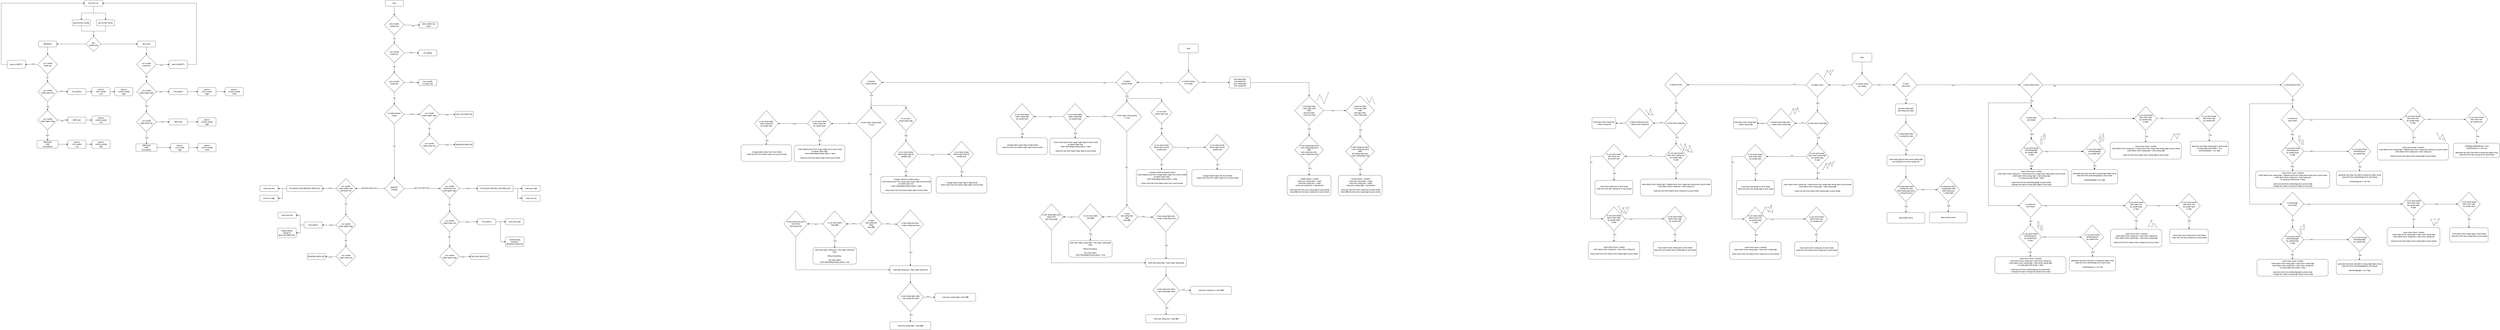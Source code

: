 <mxfile version="24.5.4" type="github">
  <diagram name="Page-1" id="WlS4WW_dJ6p3mW0exKI5">
    <mxGraphModel dx="2391" dy="1066" grid="1" gridSize="10" guides="1" tooltips="1" connect="1" arrows="1" fold="1" page="0" pageScale="1" pageWidth="850" pageHeight="1100" math="0" shadow="0">
      <root>
        <mxCell id="0" />
        <mxCell id="1" parent="0" />
        <mxCell id="5TaXg-DIbIuTDyavuNFr-1" style="edgeStyle=orthogonalEdgeStyle;rounded=0;orthogonalLoop=1;jettySize=auto;html=1;entryX=0.5;entryY=0;entryDx=0;entryDy=0;" parent="1" source="5TaXg-DIbIuTDyavuNFr-3" target="5TaXg-DIbIuTDyavuNFr-5" edge="1">
          <mxGeometry relative="1" as="geometry" />
        </mxCell>
        <mxCell id="5TaXg-DIbIuTDyavuNFr-2" style="edgeStyle=orthogonalEdgeStyle;rounded=0;orthogonalLoop=1;jettySize=auto;html=1;entryX=0.5;entryY=0;entryDx=0;entryDy=0;" parent="1" source="5TaXg-DIbIuTDyavuNFr-3" target="5TaXg-DIbIuTDyavuNFr-7" edge="1">
          <mxGeometry relative="1" as="geometry" />
        </mxCell>
        <mxCell id="5TaXg-DIbIuTDyavuNFr-3" value="&lt;div&gt;first time run&lt;/div&gt;" style="rounded=1;whiteSpace=wrap;html=1;fontSize=12;glass=0;strokeWidth=1;shadow=0;" parent="1" vertex="1">
          <mxGeometry x="590" y="40" width="120" height="40" as="geometry" />
        </mxCell>
        <mxCell id="5TaXg-DIbIuTDyavuNFr-4" style="edgeStyle=orthogonalEdgeStyle;rounded=0;orthogonalLoop=1;jettySize=auto;html=1;entryX=0.5;entryY=0;entryDx=0;entryDy=0;" parent="1" source="5TaXg-DIbIuTDyavuNFr-5" target="5TaXg-DIbIuTDyavuNFr-10" edge="1">
          <mxGeometry relative="1" as="geometry" />
        </mxCell>
        <mxCell id="5TaXg-DIbIuTDyavuNFr-5" value="&lt;div&gt;get previous candle&lt;/div&gt;" style="rounded=1;whiteSpace=wrap;html=1;fontSize=12;glass=0;strokeWidth=1;shadow=0;" parent="1" vertex="1">
          <mxGeometry x="510.0" y="170" width="120" height="40" as="geometry" />
        </mxCell>
        <mxCell id="5TaXg-DIbIuTDyavuNFr-6" style="edgeStyle=orthogonalEdgeStyle;rounded=0;orthogonalLoop=1;jettySize=auto;html=1;" parent="1" source="5TaXg-DIbIuTDyavuNFr-7" target="5TaXg-DIbIuTDyavuNFr-10" edge="1">
          <mxGeometry relative="1" as="geometry" />
        </mxCell>
        <mxCell id="5TaXg-DIbIuTDyavuNFr-7" value="get current candle" style="rounded=1;whiteSpace=wrap;html=1;fontSize=12;glass=0;strokeWidth=1;shadow=0;" parent="1" vertex="1">
          <mxGeometry x="670" y="170" width="120" height="40" as="geometry" />
        </mxCell>
        <mxCell id="5TaXg-DIbIuTDyavuNFr-8" style="edgeStyle=orthogonalEdgeStyle;rounded=0;orthogonalLoop=1;jettySize=auto;html=1;entryX=0;entryY=0.5;entryDx=0;entryDy=0;" parent="1" source="5TaXg-DIbIuTDyavuNFr-10" target="5TaXg-DIbIuTDyavuNFr-12" edge="1">
          <mxGeometry relative="1" as="geometry" />
        </mxCell>
        <mxCell id="5TaXg-DIbIuTDyavuNFr-9" style="edgeStyle=orthogonalEdgeStyle;rounded=0;orthogonalLoop=1;jettySize=auto;html=1;exitX=0;exitY=0.5;exitDx=0;exitDy=0;entryX=1;entryY=0.5;entryDx=0;entryDy=0;" parent="1" source="5TaXg-DIbIuTDyavuNFr-10" target="5TaXg-DIbIuTDyavuNFr-14" edge="1">
          <mxGeometry relative="1" as="geometry" />
        </mxCell>
        <mxCell id="5TaXg-DIbIuTDyavuNFr-10" value="&lt;div&gt;prev&lt;/div&gt;&lt;div&gt;candle type&lt;br&gt;&lt;/div&gt;" style="rhombus;whiteSpace=wrap;html=1;" parent="1" vertex="1">
          <mxGeometry x="600" y="280" width="100" height="100" as="geometry" />
        </mxCell>
        <mxCell id="5TaXg-DIbIuTDyavuNFr-11" style="edgeStyle=orthogonalEdgeStyle;rounded=0;orthogonalLoop=1;jettySize=auto;html=1;entryX=0.5;entryY=0;entryDx=0;entryDy=0;" parent="1" source="5TaXg-DIbIuTDyavuNFr-12" target="5TaXg-DIbIuTDyavuNFr-56" edge="1">
          <mxGeometry relative="1" as="geometry" />
        </mxCell>
        <mxCell id="5TaXg-DIbIuTDyavuNFr-12" value="BULLISH" style="rounded=1;whiteSpace=wrap;html=1;fontSize=12;glass=0;strokeWidth=1;shadow=0;" parent="1" vertex="1">
          <mxGeometry x="940" y="310" width="120" height="40" as="geometry" />
        </mxCell>
        <mxCell id="5TaXg-DIbIuTDyavuNFr-13" style="edgeStyle=orthogonalEdgeStyle;rounded=0;orthogonalLoop=1;jettySize=auto;html=1;entryX=0.5;entryY=0;entryDx=0;entryDy=0;" parent="1" source="5TaXg-DIbIuTDyavuNFr-14" target="5TaXg-DIbIuTDyavuNFr-51" edge="1">
          <mxGeometry relative="1" as="geometry" />
        </mxCell>
        <mxCell id="5TaXg-DIbIuTDyavuNFr-14" value="BEARISH" style="rounded=1;whiteSpace=wrap;html=1;fontSize=12;glass=0;strokeWidth=1;shadow=0;" parent="1" vertex="1">
          <mxGeometry x="286.58" y="310" width="120" height="40" as="geometry" />
        </mxCell>
        <mxCell id="5TaXg-DIbIuTDyavuNFr-15" style="edgeStyle=orthogonalEdgeStyle;rounded=0;orthogonalLoop=1;jettySize=auto;html=1;entryX=0.5;entryY=0;entryDx=0;entryDy=0;" parent="1" source="5TaXg-DIbIuTDyavuNFr-19" target="5TaXg-DIbIuTDyavuNFr-33" edge="1">
          <mxGeometry relative="1" as="geometry" />
        </mxCell>
        <mxCell id="5TaXg-DIbIuTDyavuNFr-16" value="YES" style="edgeLabel;html=1;align=center;verticalAlign=middle;resizable=0;points=[];" parent="5TaXg-DIbIuTDyavuNFr-15" vertex="1" connectable="0">
          <mxGeometry x="-0.086" y="1" relative="1" as="geometry">
            <mxPoint y="-1" as="offset" />
          </mxGeometry>
        </mxCell>
        <mxCell id="5TaXg-DIbIuTDyavuNFr-17" style="edgeStyle=orthogonalEdgeStyle;rounded=0;orthogonalLoop=1;jettySize=auto;html=1;entryX=0;entryY=0.5;entryDx=0;entryDy=0;" parent="1" source="5TaXg-DIbIuTDyavuNFr-19" target="5TaXg-DIbIuTDyavuNFr-21" edge="1">
          <mxGeometry relative="1" as="geometry" />
        </mxCell>
        <mxCell id="5TaXg-DIbIuTDyavuNFr-18" value="NO" style="edgeLabel;html=1;align=center;verticalAlign=middle;resizable=0;points=[];" parent="5TaXg-DIbIuTDyavuNFr-17" vertex="1" connectable="0">
          <mxGeometry x="-0.329" y="-1" relative="1" as="geometry">
            <mxPoint as="offset" />
          </mxGeometry>
        </mxCell>
        <mxCell id="5TaXg-DIbIuTDyavuNFr-19" value="&lt;div&gt;curr candle &lt;br&gt;&lt;/div&gt;&lt;div&gt;make higher high&lt;br&gt;&lt;/div&gt;" style="rhombus;whiteSpace=wrap;html=1;" parent="1" vertex="1">
          <mxGeometry x="935" y="580" width="130" height="130" as="geometry" />
        </mxCell>
        <mxCell id="5TaXg-DIbIuTDyavuNFr-20" style="edgeStyle=orthogonalEdgeStyle;rounded=0;orthogonalLoop=1;jettySize=auto;html=1;entryX=0;entryY=0.5;entryDx=0;entryDy=0;" parent="1" source="5TaXg-DIbIuTDyavuNFr-21" target="5TaXg-DIbIuTDyavuNFr-58" edge="1">
          <mxGeometry relative="1" as="geometry" />
        </mxCell>
        <mxCell id="5TaXg-DIbIuTDyavuNFr-21" value="PULLBACK" style="rounded=1;whiteSpace=wrap;html=1;fontSize=12;glass=0;strokeWidth=1;shadow=0;" parent="1" vertex="1">
          <mxGeometry x="1150" y="625" width="120" height="40" as="geometry" />
        </mxCell>
        <mxCell id="5TaXg-DIbIuTDyavuNFr-22" style="edgeStyle=orthogonalEdgeStyle;rounded=0;orthogonalLoop=1;jettySize=auto;html=1;entryX=0.5;entryY=0;entryDx=0;entryDy=0;" parent="1" source="5TaXg-DIbIuTDyavuNFr-26" target="5TaXg-DIbIuTDyavuNFr-42" edge="1">
          <mxGeometry relative="1" as="geometry" />
        </mxCell>
        <mxCell id="5TaXg-DIbIuTDyavuNFr-23" value="YES" style="edgeLabel;html=1;align=center;verticalAlign=middle;resizable=0;points=[];" parent="5TaXg-DIbIuTDyavuNFr-22" vertex="1" connectable="0">
          <mxGeometry x="0.209" y="1" relative="1" as="geometry">
            <mxPoint as="offset" />
          </mxGeometry>
        </mxCell>
        <mxCell id="5TaXg-DIbIuTDyavuNFr-24" style="edgeStyle=orthogonalEdgeStyle;rounded=0;orthogonalLoop=1;jettySize=auto;html=1;entryX=0;entryY=0.5;entryDx=0;entryDy=0;" parent="1" source="5TaXg-DIbIuTDyavuNFr-26" target="5TaXg-DIbIuTDyavuNFr-28" edge="1">
          <mxGeometry relative="1" as="geometry" />
        </mxCell>
        <mxCell id="5TaXg-DIbIuTDyavuNFr-25" value="NO" style="edgeLabel;html=1;align=center;verticalAlign=middle;resizable=0;points=[];" parent="5TaXg-DIbIuTDyavuNFr-24" vertex="1" connectable="0">
          <mxGeometry x="-0.237" y="2" relative="1" as="geometry">
            <mxPoint as="offset" />
          </mxGeometry>
        </mxCell>
        <mxCell id="5TaXg-DIbIuTDyavuNFr-26" value="&lt;div&gt;curr candle &lt;br&gt;&lt;/div&gt;&lt;div&gt;make lower low&lt;br&gt;&lt;/div&gt;" style="rhombus;whiteSpace=wrap;html=1;" parent="1" vertex="1">
          <mxGeometry x="281.58" y="580" width="130" height="130" as="geometry" />
        </mxCell>
        <mxCell id="5TaXg-DIbIuTDyavuNFr-27" style="edgeStyle=orthogonalEdgeStyle;rounded=0;orthogonalLoop=1;jettySize=auto;html=1;entryX=0;entryY=0.5;entryDx=0;entryDy=0;" parent="1" source="5TaXg-DIbIuTDyavuNFr-28" target="5TaXg-DIbIuTDyavuNFr-65" edge="1">
          <mxGeometry relative="1" as="geometry" />
        </mxCell>
        <mxCell id="5TaXg-DIbIuTDyavuNFr-28" value="PULLBACK" style="rounded=1;whiteSpace=wrap;html=1;fontSize=12;glass=0;strokeWidth=1;shadow=0;" parent="1" vertex="1">
          <mxGeometry x="480.0" y="625" width="120" height="40" as="geometry" />
        </mxCell>
        <mxCell id="5TaXg-DIbIuTDyavuNFr-29" style="edgeStyle=orthogonalEdgeStyle;rounded=0;orthogonalLoop=1;jettySize=auto;html=1;entryX=0;entryY=0.5;entryDx=0;entryDy=0;" parent="1" source="5TaXg-DIbIuTDyavuNFr-33" target="5TaXg-DIbIuTDyavuNFr-35" edge="1">
          <mxGeometry relative="1" as="geometry" />
        </mxCell>
        <mxCell id="5TaXg-DIbIuTDyavuNFr-30" value="NO" style="edgeLabel;html=1;align=center;verticalAlign=middle;resizable=0;points=[];" parent="5TaXg-DIbIuTDyavuNFr-29" vertex="1" connectable="0">
          <mxGeometry x="-0.006" y="1" relative="1" as="geometry">
            <mxPoint as="offset" />
          </mxGeometry>
        </mxCell>
        <mxCell id="5TaXg-DIbIuTDyavuNFr-31" style="edgeStyle=orthogonalEdgeStyle;rounded=0;orthogonalLoop=1;jettySize=auto;html=1;entryX=0.5;entryY=0;entryDx=0;entryDy=0;" parent="1" source="5TaXg-DIbIuTDyavuNFr-33" target="5TaXg-DIbIuTDyavuNFr-37" edge="1">
          <mxGeometry relative="1" as="geometry" />
        </mxCell>
        <mxCell id="5TaXg-DIbIuTDyavuNFr-32" value="YES" style="edgeLabel;html=1;align=center;verticalAlign=middle;resizable=0;points=[];" parent="5TaXg-DIbIuTDyavuNFr-31" vertex="1" connectable="0">
          <mxGeometry x="-0.013" y="1" relative="1" as="geometry">
            <mxPoint y="-1" as="offset" />
          </mxGeometry>
        </mxCell>
        <mxCell id="5TaXg-DIbIuTDyavuNFr-33" value="&lt;div&gt;curr candle&lt;/div&gt;&lt;div&gt;make lower low&lt;br&gt;&lt;/div&gt;" style="rhombus;whiteSpace=wrap;html=1;" parent="1" vertex="1">
          <mxGeometry x="935" y="780" width="130" height="130" as="geometry" />
        </mxCell>
        <mxCell id="5TaXg-DIbIuTDyavuNFr-34" style="edgeStyle=orthogonalEdgeStyle;rounded=0;orthogonalLoop=1;jettySize=auto;html=1;entryX=0;entryY=0.5;entryDx=0;entryDy=0;" parent="1" source="5TaXg-DIbIuTDyavuNFr-35" target="5TaXg-DIbIuTDyavuNFr-60" edge="1">
          <mxGeometry relative="1" as="geometry" />
        </mxCell>
        <mxCell id="5TaXg-DIbIuTDyavuNFr-35" value="IMPULSE" style="rounded=1;whiteSpace=wrap;html=1;fontSize=12;glass=0;strokeWidth=1;shadow=0;" parent="1" vertex="1">
          <mxGeometry x="1150" y="825" width="120" height="40" as="geometry" />
        </mxCell>
        <mxCell id="5TaXg-DIbIuTDyavuNFr-36" style="edgeStyle=orthogonalEdgeStyle;rounded=0;orthogonalLoop=1;jettySize=auto;html=1;entryX=0;entryY=0.5;entryDx=0;entryDy=0;" parent="1" source="5TaXg-DIbIuTDyavuNFr-37" target="5TaXg-DIbIuTDyavuNFr-62" edge="1">
          <mxGeometry relative="1" as="geometry" />
        </mxCell>
        <mxCell id="5TaXg-DIbIuTDyavuNFr-37" value="&lt;div&gt;IMPULSE&lt;/div&gt;&lt;div&gt;AND&lt;/div&gt;&lt;div&gt;PULLBACK&lt;br&gt;&lt;/div&gt;" style="rounded=1;whiteSpace=wrap;html=1;fontSize=12;glass=0;strokeWidth=1;shadow=0;" parent="1" vertex="1">
          <mxGeometry x="930" y="990" width="140" height="50" as="geometry" />
        </mxCell>
        <mxCell id="5TaXg-DIbIuTDyavuNFr-38" style="edgeStyle=orthogonalEdgeStyle;rounded=0;orthogonalLoop=1;jettySize=auto;html=1;entryX=0.5;entryY=0;entryDx=0;entryDy=0;" parent="1" source="5TaXg-DIbIuTDyavuNFr-42" target="5TaXg-DIbIuTDyavuNFr-46" edge="1">
          <mxGeometry relative="1" as="geometry" />
        </mxCell>
        <mxCell id="5TaXg-DIbIuTDyavuNFr-39" value="&lt;div&gt;YES&lt;/div&gt;" style="edgeLabel;html=1;align=center;verticalAlign=middle;resizable=0;points=[];" parent="5TaXg-DIbIuTDyavuNFr-38" vertex="1" connectable="0">
          <mxGeometry x="0.035" y="-3" relative="1" as="geometry">
            <mxPoint as="offset" />
          </mxGeometry>
        </mxCell>
        <mxCell id="5TaXg-DIbIuTDyavuNFr-40" style="edgeStyle=orthogonalEdgeStyle;rounded=0;orthogonalLoop=1;jettySize=auto;html=1;entryX=0;entryY=0.5;entryDx=0;entryDy=0;" parent="1" source="5TaXg-DIbIuTDyavuNFr-42" target="5TaXg-DIbIuTDyavuNFr-44" edge="1">
          <mxGeometry relative="1" as="geometry" />
        </mxCell>
        <mxCell id="5TaXg-DIbIuTDyavuNFr-41" value="NO" style="edgeLabel;html=1;align=center;verticalAlign=middle;resizable=0;points=[];" parent="5TaXg-DIbIuTDyavuNFr-40" vertex="1" connectable="0">
          <mxGeometry x="-0.08" y="-4" relative="1" as="geometry">
            <mxPoint as="offset" />
          </mxGeometry>
        </mxCell>
        <mxCell id="5TaXg-DIbIuTDyavuNFr-42" value="&lt;div&gt;curr candle&lt;/div&gt;&lt;div&gt;make higher high&lt;br&gt;&lt;/div&gt;" style="rhombus;whiteSpace=wrap;html=1;" parent="1" vertex="1">
          <mxGeometry x="281.58" y="767.89" width="130" height="130" as="geometry" />
        </mxCell>
        <mxCell id="5TaXg-DIbIuTDyavuNFr-43" style="edgeStyle=orthogonalEdgeStyle;rounded=0;orthogonalLoop=1;jettySize=auto;html=1;entryX=0;entryY=0.5;entryDx=0;entryDy=0;" parent="1" source="5TaXg-DIbIuTDyavuNFr-44" target="5TaXg-DIbIuTDyavuNFr-67" edge="1">
          <mxGeometry relative="1" as="geometry" />
        </mxCell>
        <mxCell id="5TaXg-DIbIuTDyavuNFr-44" value="IMPULSE" style="rounded=1;whiteSpace=wrap;html=1;fontSize=12;glass=0;strokeWidth=1;shadow=0;" parent="1" vertex="1">
          <mxGeometry x="480.0" y="812.89" width="120" height="40" as="geometry" />
        </mxCell>
        <mxCell id="5TaXg-DIbIuTDyavuNFr-45" style="edgeStyle=orthogonalEdgeStyle;rounded=0;orthogonalLoop=1;jettySize=auto;html=1;entryX=0;entryY=0.5;entryDx=0;entryDy=0;" parent="1" source="5TaXg-DIbIuTDyavuNFr-46" target="5TaXg-DIbIuTDyavuNFr-69" edge="1">
          <mxGeometry relative="1" as="geometry" />
        </mxCell>
        <mxCell id="5TaXg-DIbIuTDyavuNFr-46" value="&lt;div&gt;IMPULSE&lt;/div&gt;&lt;div&gt;AND&lt;/div&gt;&lt;div&gt;PULLBACK&lt;br&gt;&lt;/div&gt;" style="rounded=1;whiteSpace=wrap;html=1;fontSize=12;glass=0;strokeWidth=1;shadow=0;" parent="1" vertex="1">
          <mxGeometry x="276.58" y="967.89" width="140" height="50" as="geometry" />
        </mxCell>
        <mxCell id="5TaXg-DIbIuTDyavuNFr-47" style="edgeStyle=orthogonalEdgeStyle;rounded=0;orthogonalLoop=1;jettySize=auto;html=1;entryX=0.5;entryY=0;entryDx=0;entryDy=0;" parent="1" source="5TaXg-DIbIuTDyavuNFr-51" target="5TaXg-DIbIuTDyavuNFr-26" edge="1">
          <mxGeometry relative="1" as="geometry" />
        </mxCell>
        <mxCell id="5TaXg-DIbIuTDyavuNFr-48" value="NO" style="edgeLabel;html=1;align=center;verticalAlign=middle;resizable=0;points=[];" parent="5TaXg-DIbIuTDyavuNFr-47" vertex="1" connectable="0">
          <mxGeometry x="-0.12" y="-2" relative="1" as="geometry">
            <mxPoint y="-1" as="offset" />
          </mxGeometry>
        </mxCell>
        <mxCell id="5TaXg-DIbIuTDyavuNFr-49" style="edgeStyle=orthogonalEdgeStyle;rounded=0;orthogonalLoop=1;jettySize=auto;html=1;entryX=1;entryY=0.5;entryDx=0;entryDy=0;" parent="1" source="5TaXg-DIbIuTDyavuNFr-51" target="5TaXg-DIbIuTDyavuNFr-72" edge="1">
          <mxGeometry relative="1" as="geometry" />
        </mxCell>
        <mxCell id="5TaXg-DIbIuTDyavuNFr-50" value="YES" style="edgeLabel;html=1;align=center;verticalAlign=middle;resizable=0;points=[];" parent="5TaXg-DIbIuTDyavuNFr-49" vertex="1" connectable="0">
          <mxGeometry x="-0.244" y="-2" relative="1" as="geometry">
            <mxPoint as="offset" />
          </mxGeometry>
        </mxCell>
        <mxCell id="5TaXg-DIbIuTDyavuNFr-51" value="&lt;div&gt;curr candle &lt;br&gt;&lt;/div&gt;&lt;div&gt;inside bar&lt;br&gt;&lt;/div&gt;" style="rhombus;whiteSpace=wrap;html=1;" parent="1" vertex="1">
          <mxGeometry x="281.58" y="400" width="130" height="130" as="geometry" />
        </mxCell>
        <mxCell id="5TaXg-DIbIuTDyavuNFr-52" style="edgeStyle=orthogonalEdgeStyle;rounded=0;orthogonalLoop=1;jettySize=auto;html=1;entryX=0.5;entryY=0;entryDx=0;entryDy=0;" parent="1" source="5TaXg-DIbIuTDyavuNFr-56" target="5TaXg-DIbIuTDyavuNFr-19" edge="1">
          <mxGeometry relative="1" as="geometry" />
        </mxCell>
        <mxCell id="5TaXg-DIbIuTDyavuNFr-53" value="NO" style="edgeLabel;html=1;align=center;verticalAlign=middle;resizable=0;points=[];" parent="5TaXg-DIbIuTDyavuNFr-52" vertex="1" connectable="0">
          <mxGeometry x="-0.32" y="1" relative="1" as="geometry">
            <mxPoint y="-1" as="offset" />
          </mxGeometry>
        </mxCell>
        <mxCell id="5TaXg-DIbIuTDyavuNFr-54" style="edgeStyle=orthogonalEdgeStyle;rounded=0;orthogonalLoop=1;jettySize=auto;html=1;entryX=0;entryY=0.5;entryDx=0;entryDy=0;" parent="1" source="5TaXg-DIbIuTDyavuNFr-56" target="5TaXg-DIbIuTDyavuNFr-74" edge="1">
          <mxGeometry relative="1" as="geometry" />
        </mxCell>
        <mxCell id="5TaXg-DIbIuTDyavuNFr-55" value="YES" style="edgeLabel;html=1;align=center;verticalAlign=middle;resizable=0;points=[];" parent="5TaXg-DIbIuTDyavuNFr-54" vertex="1" connectable="0">
          <mxGeometry x="-0.207" y="-4" relative="1" as="geometry">
            <mxPoint x="-1" as="offset" />
          </mxGeometry>
        </mxCell>
        <mxCell id="5TaXg-DIbIuTDyavuNFr-56" value="&lt;div&gt;curr candle &lt;br&gt;&lt;/div&gt;&lt;div&gt;inside bar&lt;br&gt;&lt;/div&gt;" style="rhombus;whiteSpace=wrap;html=1;" parent="1" vertex="1">
          <mxGeometry x="935" y="400" width="130" height="130" as="geometry" />
        </mxCell>
        <mxCell id="5TaXg-DIbIuTDyavuNFr-57" style="edgeStyle=orthogonalEdgeStyle;rounded=0;orthogonalLoop=1;jettySize=auto;html=1;entryX=0;entryY=0.5;entryDx=0;entryDy=0;" parent="1" source="5TaXg-DIbIuTDyavuNFr-58" target="5TaXg-DIbIuTDyavuNFr-59" edge="1">
          <mxGeometry relative="1" as="geometry" />
        </mxCell>
        <mxCell id="5TaXg-DIbIuTDyavuNFr-58" value="&lt;div&gt;point to &lt;br&gt;&lt;/div&gt;&lt;div&gt;prev candle&lt;/div&gt;&lt;div&gt;High&lt;br&gt;&lt;/div&gt;" style="rounded=1;whiteSpace=wrap;html=1;fontSize=12;glass=0;strokeWidth=1;shadow=0;" parent="1" vertex="1">
          <mxGeometry x="1340" y="617.5" width="120" height="55" as="geometry" />
        </mxCell>
        <mxCell id="5TaXg-DIbIuTDyavuNFr-59" value="&lt;div&gt;point to &lt;br&gt;&lt;/div&gt;&lt;div&gt;current candle&lt;/div&gt;&lt;div&gt;LOW&lt;br&gt;&lt;/div&gt;" style="rounded=1;whiteSpace=wrap;html=1;fontSize=12;glass=0;strokeWidth=1;shadow=0;" parent="1" vertex="1">
          <mxGeometry x="1520" y="617.5" width="120" height="55" as="geometry" />
        </mxCell>
        <mxCell id="5TaXg-DIbIuTDyavuNFr-60" value="&lt;div&gt;point to &lt;br&gt;&lt;/div&gt;&lt;div&gt;current candle&lt;/div&gt;&lt;div&gt;High&lt;br&gt;&lt;/div&gt;" style="rounded=1;whiteSpace=wrap;html=1;fontSize=12;glass=0;strokeWidth=1;shadow=0;" parent="1" vertex="1">
          <mxGeometry x="1340" y="817.5" width="120" height="55" as="geometry" />
        </mxCell>
        <mxCell id="5TaXg-DIbIuTDyavuNFr-61" style="edgeStyle=orthogonalEdgeStyle;rounded=0;orthogonalLoop=1;jettySize=auto;html=1;entryX=0;entryY=0.5;entryDx=0;entryDy=0;" parent="1" source="5TaXg-DIbIuTDyavuNFr-62" target="5TaXg-DIbIuTDyavuNFr-63" edge="1">
          <mxGeometry relative="1" as="geometry" />
        </mxCell>
        <mxCell id="5TaXg-DIbIuTDyavuNFr-62" value="&lt;div&gt;point to &lt;br&gt;&lt;/div&gt;&lt;div&gt;curr candle&lt;/div&gt;&lt;div&gt;High&lt;br&gt;&lt;/div&gt;" style="rounded=1;whiteSpace=wrap;html=1;fontSize=12;glass=0;strokeWidth=1;shadow=0;" parent="1" vertex="1">
          <mxGeometry x="1160" y="987.5" width="120" height="55" as="geometry" />
        </mxCell>
        <mxCell id="5TaXg-DIbIuTDyavuNFr-63" value="&lt;div&gt;point to &lt;br&gt;&lt;/div&gt;&lt;div&gt;current candle&lt;/div&gt;&lt;div&gt;LOW&lt;br&gt;&lt;/div&gt;" style="rounded=1;whiteSpace=wrap;html=1;fontSize=12;glass=0;strokeWidth=1;shadow=0;" parent="1" vertex="1">
          <mxGeometry x="1340" y="987.5" width="120" height="55" as="geometry" />
        </mxCell>
        <mxCell id="5TaXg-DIbIuTDyavuNFr-64" style="edgeStyle=orthogonalEdgeStyle;rounded=0;orthogonalLoop=1;jettySize=auto;html=1;entryX=0;entryY=0.5;entryDx=0;entryDy=0;" parent="1" source="5TaXg-DIbIuTDyavuNFr-65" target="5TaXg-DIbIuTDyavuNFr-66" edge="1">
          <mxGeometry relative="1" as="geometry" />
        </mxCell>
        <mxCell id="5TaXg-DIbIuTDyavuNFr-65" value="&lt;div&gt;point to &lt;br&gt;&lt;/div&gt;&lt;div&gt;prev candle&lt;/div&gt;&lt;div&gt;Low&lt;br&gt;&lt;/div&gt;" style="rounded=1;whiteSpace=wrap;html=1;fontSize=12;glass=0;strokeWidth=1;shadow=0;" parent="1" vertex="1">
          <mxGeometry x="640" y="617.5" width="120" height="55" as="geometry" />
        </mxCell>
        <mxCell id="5TaXg-DIbIuTDyavuNFr-66" value="&lt;div&gt;point to &lt;br&gt;&lt;/div&gt;&lt;div&gt;current candle&lt;/div&gt;&lt;div&gt;High&lt;br&gt;&lt;/div&gt;" style="rounded=1;whiteSpace=wrap;html=1;fontSize=12;glass=0;strokeWidth=1;shadow=0;" parent="1" vertex="1">
          <mxGeometry x="790" y="617.5" width="120" height="55" as="geometry" />
        </mxCell>
        <mxCell id="5TaXg-DIbIuTDyavuNFr-67" value="&lt;div&gt;point to &lt;br&gt;&lt;/div&gt;&lt;div&gt;current candle&lt;/div&gt;&lt;div&gt;Low&lt;br&gt;&lt;/div&gt;" style="rounded=1;whiteSpace=wrap;html=1;fontSize=12;glass=0;strokeWidth=1;shadow=0;" parent="1" vertex="1">
          <mxGeometry x="640" y="805.39" width="120" height="55" as="geometry" />
        </mxCell>
        <mxCell id="5TaXg-DIbIuTDyavuNFr-68" style="edgeStyle=orthogonalEdgeStyle;rounded=0;orthogonalLoop=1;jettySize=auto;html=1;entryX=0;entryY=0.5;entryDx=0;entryDy=0;" parent="1" source="5TaXg-DIbIuTDyavuNFr-69" target="5TaXg-DIbIuTDyavuNFr-70" edge="1">
          <mxGeometry relative="1" as="geometry" />
        </mxCell>
        <mxCell id="5TaXg-DIbIuTDyavuNFr-69" value="&lt;div&gt;point to &lt;br&gt;&lt;/div&gt;&lt;div&gt;curr candle&lt;/div&gt;&lt;div&gt;Low&lt;br&gt;&lt;/div&gt;" style="rounded=1;whiteSpace=wrap;html=1;fontSize=12;glass=0;strokeWidth=1;shadow=0;" parent="1" vertex="1">
          <mxGeometry x="480.0" y="965.39" width="120" height="55" as="geometry" />
        </mxCell>
        <mxCell id="5TaXg-DIbIuTDyavuNFr-70" value="&lt;div&gt;point to &lt;br&gt;&lt;/div&gt;&lt;div&gt;current candle&lt;/div&gt;&lt;div&gt;High&lt;br&gt;&lt;/div&gt;" style="rounded=1;whiteSpace=wrap;html=1;fontSize=12;glass=0;strokeWidth=1;shadow=0;" parent="1" vertex="1">
          <mxGeometry x="640" y="965.39" width="120" height="55" as="geometry" />
        </mxCell>
        <mxCell id="5TaXg-DIbIuTDyavuNFr-71" style="edgeStyle=orthogonalEdgeStyle;rounded=0;orthogonalLoop=1;jettySize=auto;html=1;entryX=0;entryY=0.5;entryDx=0;entryDy=0;" parent="1" source="5TaXg-DIbIuTDyavuNFr-72" target="5TaXg-DIbIuTDyavuNFr-3" edge="1">
          <mxGeometry relative="1" as="geometry">
            <Array as="points">
              <mxPoint x="40" y="465" />
              <mxPoint x="40" y="60" />
            </Array>
          </mxGeometry>
        </mxCell>
        <mxCell id="5TaXg-DIbIuTDyavuNFr-72" value="point to EMPTY" style="rounded=1;whiteSpace=wrap;html=1;fontSize=12;glass=0;strokeWidth=1;shadow=0;" parent="1" vertex="1">
          <mxGeometry x="80" y="437.5" width="120" height="55" as="geometry" />
        </mxCell>
        <mxCell id="5TaXg-DIbIuTDyavuNFr-73" style="edgeStyle=orthogonalEdgeStyle;rounded=0;orthogonalLoop=1;jettySize=auto;html=1;entryX=1;entryY=0.5;entryDx=0;entryDy=0;" parent="1" source="5TaXg-DIbIuTDyavuNFr-74" target="5TaXg-DIbIuTDyavuNFr-3" edge="1">
          <mxGeometry relative="1" as="geometry">
            <Array as="points">
              <mxPoint x="1330" y="465" />
              <mxPoint x="1330" y="60" />
            </Array>
          </mxGeometry>
        </mxCell>
        <mxCell id="5TaXg-DIbIuTDyavuNFr-74" value="point to EMPTY" style="rounded=1;whiteSpace=wrap;html=1;fontSize=12;glass=0;strokeWidth=1;shadow=0;" parent="1" vertex="1">
          <mxGeometry x="1150" y="437.5" width="120" height="55" as="geometry" />
        </mxCell>
        <mxCell id="5TaXg-DIbIuTDyavuNFr-75" style="edgeStyle=orthogonalEdgeStyle;rounded=0;orthogonalLoop=1;jettySize=auto;html=1;entryX=0.5;entryY=0;entryDx=0;entryDy=0;" parent="1" source="5TaXg-DIbIuTDyavuNFr-76" target="5TaXg-DIbIuTDyavuNFr-114" edge="1">
          <mxGeometry relative="1" as="geometry" />
        </mxCell>
        <mxCell id="5TaXg-DIbIuTDyavuNFr-76" value="loop" style="rounded=1;whiteSpace=wrap;html=1;fontSize=12;glass=0;strokeWidth=1;shadow=0;" parent="1" vertex="1">
          <mxGeometry x="2578.2" y="40" width="120" height="40" as="geometry" />
        </mxCell>
        <mxCell id="5TaXg-DIbIuTDyavuNFr-77" style="edgeStyle=orthogonalEdgeStyle;rounded=0;orthogonalLoop=1;jettySize=auto;html=1;" parent="1" source="5TaXg-DIbIuTDyavuNFr-81" target="5TaXg-DIbIuTDyavuNFr-157" edge="1">
          <mxGeometry relative="1" as="geometry">
            <mxPoint x="2463.2" y="1310" as="targetPoint" />
          </mxGeometry>
        </mxCell>
        <mxCell id="5TaXg-DIbIuTDyavuNFr-78" value="BEARISH IMPULSE" style="edgeLabel;html=1;align=center;verticalAlign=middle;resizable=0;points=[];" parent="5TaXg-DIbIuTDyavuNFr-77" vertex="1" connectable="0">
          <mxGeometry x="0.071" y="-3" relative="1" as="geometry">
            <mxPoint as="offset" />
          </mxGeometry>
        </mxCell>
        <mxCell id="5TaXg-DIbIuTDyavuNFr-79" style="edgeStyle=orthogonalEdgeStyle;rounded=0;orthogonalLoop=1;jettySize=auto;html=1;" parent="1" source="5TaXg-DIbIuTDyavuNFr-81" target="5TaXg-DIbIuTDyavuNFr-147" edge="1">
          <mxGeometry relative="1" as="geometry">
            <mxPoint x="2763.2" y="1440" as="targetPoint" />
          </mxGeometry>
        </mxCell>
        <mxCell id="5TaXg-DIbIuTDyavuNFr-80" value="BULLISH IMPULSE" style="edgeLabel;html=1;align=center;verticalAlign=middle;resizable=0;points=[];" parent="5TaXg-DIbIuTDyavuNFr-79" vertex="1" connectable="0">
          <mxGeometry x="-0.026" y="4" relative="1" as="geometry">
            <mxPoint as="offset" />
          </mxGeometry>
        </mxCell>
        <mxCell id="5TaXg-DIbIuTDyavuNFr-81" value="&lt;div&gt;MARKET&lt;/div&gt;&lt;div&gt;PHASE&lt;br&gt;&lt;/div&gt;" style="rhombus;whiteSpace=wrap;html=1;" parent="1" vertex="1">
          <mxGeometry x="2574.2" y="1220.39" width="130" height="130" as="geometry" />
        </mxCell>
        <mxCell id="5TaXg-DIbIuTDyavuNFr-82" style="edgeStyle=orthogonalEdgeStyle;rounded=0;orthogonalLoop=1;jettySize=auto;html=1;entryX=0.5;entryY=0;entryDx=0;entryDy=0;" parent="1" source="5TaXg-DIbIuTDyavuNFr-86" target="5TaXg-DIbIuTDyavuNFr-94" edge="1">
          <mxGeometry relative="1" as="geometry" />
        </mxCell>
        <mxCell id="5TaXg-DIbIuTDyavuNFr-83" value="NO" style="edgeLabel;html=1;align=center;verticalAlign=middle;resizable=0;points=[];" parent="5TaXg-DIbIuTDyavuNFr-82" vertex="1" connectable="0">
          <mxGeometry x="-0.301" y="-3" relative="1" as="geometry">
            <mxPoint as="offset" />
          </mxGeometry>
        </mxCell>
        <mxCell id="5TaXg-DIbIuTDyavuNFr-84" style="edgeStyle=orthogonalEdgeStyle;rounded=0;orthogonalLoop=1;jettySize=auto;html=1;entryX=0;entryY=0.5;entryDx=0;entryDy=0;" parent="1" source="5TaXg-DIbIuTDyavuNFr-86" target="5TaXg-DIbIuTDyavuNFr-89" edge="1">
          <mxGeometry relative="1" as="geometry" />
        </mxCell>
        <mxCell id="5TaXg-DIbIuTDyavuNFr-85" value="YES" style="edgeLabel;html=1;align=center;verticalAlign=middle;resizable=0;points=[];" parent="5TaXg-DIbIuTDyavuNFr-84" vertex="1" connectable="0">
          <mxGeometry x="-0.176" y="-1" relative="1" as="geometry">
            <mxPoint as="offset" />
          </mxGeometry>
        </mxCell>
        <mxCell id="5TaXg-DIbIuTDyavuNFr-86" value="&lt;div&gt;curr candle &lt;br&gt;&lt;/div&gt;&lt;div&gt;make lower low&lt;br&gt;&lt;/div&gt;" style="rhombus;whiteSpace=wrap;html=1;" parent="1" vertex="1">
          <mxGeometry x="2939.2" y="1440.78" width="130" height="130" as="geometry" />
        </mxCell>
        <mxCell id="5TaXg-DIbIuTDyavuNFr-87" style="edgeStyle=orthogonalEdgeStyle;rounded=0;orthogonalLoop=1;jettySize=auto;html=1;entryX=0;entryY=0.5;entryDx=0;entryDy=0;" parent="1" source="5TaXg-DIbIuTDyavuNFr-89" target="5TaXg-DIbIuTDyavuNFr-95" edge="1">
          <mxGeometry relative="1" as="geometry" />
        </mxCell>
        <mxCell id="5TaXg-DIbIuTDyavuNFr-88" style="edgeStyle=orthogonalEdgeStyle;rounded=0;orthogonalLoop=1;jettySize=auto;html=1;entryX=0;entryY=0.5;entryDx=0;entryDy=0;" parent="1" source="5TaXg-DIbIuTDyavuNFr-89" target="5TaXg-DIbIuTDyavuNFr-91" edge="1">
          <mxGeometry relative="1" as="geometry" />
        </mxCell>
        <mxCell id="5TaXg-DIbIuTDyavuNFr-89" value="PULLBACK" style="rounded=1;whiteSpace=wrap;html=1;fontSize=12;glass=0;strokeWidth=1;shadow=0;" parent="1" vertex="1">
          <mxGeometry x="3188.75" y="1485.39" width="120" height="40" as="geometry" />
        </mxCell>
        <mxCell id="5TaXg-DIbIuTDyavuNFr-90" value="BULLISH IMPULSE" style="rounded=1;whiteSpace=wrap;html=1;fontSize=12;glass=0;strokeWidth=1;shadow=0;" parent="1" vertex="1">
          <mxGeometry x="3143.2" y="1715.0" width="120" height="40" as="geometry" />
        </mxCell>
        <mxCell id="5TaXg-DIbIuTDyavuNFr-91" value="&lt;div&gt;mark prev high&lt;/div&gt;" style="rounded=1;whiteSpace=wrap;html=1;fontSize=12;glass=0;strokeWidth=1;shadow=0;" parent="1" vertex="1">
          <mxGeometry x="3374.36" y="1485.39" width="120" height="40" as="geometry" />
        </mxCell>
        <mxCell id="5TaXg-DIbIuTDyavuNFr-92" style="edgeStyle=orthogonalEdgeStyle;rounded=0;orthogonalLoop=1;jettySize=auto;html=1;entryX=0;entryY=0.5;entryDx=0;entryDy=0;" parent="1" source="5TaXg-DIbIuTDyavuNFr-94" target="5TaXg-DIbIuTDyavuNFr-90" edge="1">
          <mxGeometry relative="1" as="geometry" />
        </mxCell>
        <mxCell id="5TaXg-DIbIuTDyavuNFr-93" value="YES" style="edgeLabel;html=1;align=center;verticalAlign=middle;resizable=0;points=[];" parent="5TaXg-DIbIuTDyavuNFr-92" vertex="1" connectable="0">
          <mxGeometry x="-0.438" y="-3" relative="1" as="geometry">
            <mxPoint as="offset" />
          </mxGeometry>
        </mxCell>
        <mxCell id="5TaXg-DIbIuTDyavuNFr-94" value="&lt;div&gt;curr candle&lt;/div&gt;&lt;div&gt;make higher high&lt;br&gt;&lt;/div&gt;" style="rhombus;whiteSpace=wrap;html=1;" parent="1" vertex="1">
          <mxGeometry x="2939.2" y="1670.0" width="130" height="130" as="geometry" />
        </mxCell>
        <mxCell id="5TaXg-DIbIuTDyavuNFr-95" value="&lt;div&gt;market phase &lt;br&gt;&lt;/div&gt;&lt;div&gt;change to&lt;br&gt;&lt;/div&gt;&lt;div&gt;BEARISH IMPULSE&lt;/div&gt;" style="rounded=1;whiteSpace=wrap;html=1;fontSize=12;glass=0;strokeWidth=1;shadow=0;" parent="1" vertex="1">
          <mxGeometry x="3372.86" y="1605.39" width="123" height="64.61" as="geometry" />
        </mxCell>
        <mxCell id="5TaXg-DIbIuTDyavuNFr-96" style="edgeStyle=orthogonalEdgeStyle;rounded=0;orthogonalLoop=1;jettySize=auto;html=1;entryX=0.5;entryY=0;entryDx=0;entryDy=0;" parent="1" source="5TaXg-DIbIuTDyavuNFr-100" target="5TaXg-DIbIuTDyavuNFr-108" edge="1">
          <mxGeometry relative="1" as="geometry" />
        </mxCell>
        <mxCell id="5TaXg-DIbIuTDyavuNFr-97" value="NO" style="edgeLabel;html=1;align=center;verticalAlign=middle;resizable=0;points=[];" parent="5TaXg-DIbIuTDyavuNFr-96" vertex="1" connectable="0">
          <mxGeometry x="-0.06" relative="1" as="geometry">
            <mxPoint as="offset" />
          </mxGeometry>
        </mxCell>
        <mxCell id="5TaXg-DIbIuTDyavuNFr-98" style="edgeStyle=orthogonalEdgeStyle;rounded=0;orthogonalLoop=1;jettySize=auto;html=1;" parent="1" source="5TaXg-DIbIuTDyavuNFr-100" target="5TaXg-DIbIuTDyavuNFr-103" edge="1">
          <mxGeometry relative="1" as="geometry" />
        </mxCell>
        <mxCell id="5TaXg-DIbIuTDyavuNFr-99" value="YES" style="edgeLabel;html=1;align=center;verticalAlign=middle;resizable=0;points=[];" parent="5TaXg-DIbIuTDyavuNFr-98" vertex="1" connectable="0">
          <mxGeometry x="-0.259" y="1" relative="1" as="geometry">
            <mxPoint as="offset" />
          </mxGeometry>
        </mxCell>
        <mxCell id="5TaXg-DIbIuTDyavuNFr-100" value="&lt;div&gt;curr candle &lt;br&gt;&lt;/div&gt;&lt;div&gt;make higher high&lt;br&gt;&lt;/div&gt;" style="rhombus;whiteSpace=wrap;html=1;" parent="1" vertex="1">
          <mxGeometry x="2253.2" y="1461.65" width="130" height="130" as="geometry" />
        </mxCell>
        <mxCell id="5TaXg-DIbIuTDyavuNFr-101" style="edgeStyle=orthogonalEdgeStyle;rounded=0;orthogonalLoop=1;jettySize=auto;html=1;entryX=1;entryY=0.5;entryDx=0;entryDy=0;" parent="1" source="5TaXg-DIbIuTDyavuNFr-103" target="5TaXg-DIbIuTDyavuNFr-104" edge="1">
          <mxGeometry relative="1" as="geometry" />
        </mxCell>
        <mxCell id="5TaXg-DIbIuTDyavuNFr-102" style="edgeStyle=orthogonalEdgeStyle;rounded=0;orthogonalLoop=1;jettySize=auto;html=1;entryX=1;entryY=0.5;entryDx=0;entryDy=0;" parent="1" source="5TaXg-DIbIuTDyavuNFr-103" target="5TaXg-DIbIuTDyavuNFr-105" edge="1">
          <mxGeometry relative="1" as="geometry" />
        </mxCell>
        <mxCell id="5TaXg-DIbIuTDyavuNFr-103" value="PULLBACK" style="rounded=1;whiteSpace=wrap;html=1;fontSize=12;glass=0;strokeWidth=1;shadow=0;" parent="1" vertex="1">
          <mxGeometry x="2042.2" y="1506.85" width="120" height="40" as="geometry" />
        </mxCell>
        <mxCell id="5TaXg-DIbIuTDyavuNFr-104" value="&lt;div&gt;mark prev low&lt;/div&gt;" style="rounded=1;whiteSpace=wrap;html=1;fontSize=12;glass=0;strokeWidth=1;shadow=0;" parent="1" vertex="1">
          <mxGeometry x="1870.2" y="1441.85" width="120" height="40" as="geometry" />
        </mxCell>
        <mxCell id="5TaXg-DIbIuTDyavuNFr-105" value="&lt;div&gt;market phase &lt;br&gt;&lt;/div&gt;&lt;div&gt;change to&lt;br&gt;&lt;/div&gt;&lt;div&gt;BULLISH IMPULSE&lt;/div&gt;" style="rounded=1;whiteSpace=wrap;html=1;fontSize=12;glass=0;strokeWidth=1;shadow=0;" parent="1" vertex="1">
          <mxGeometry x="1867.2" y="1546.85" width="123" height="64.61" as="geometry" />
        </mxCell>
        <mxCell id="5TaXg-DIbIuTDyavuNFr-106" style="edgeStyle=orthogonalEdgeStyle;rounded=0;orthogonalLoop=1;jettySize=auto;html=1;entryX=1;entryY=0.5;entryDx=0;entryDy=0;" parent="1" source="5TaXg-DIbIuTDyavuNFr-108" target="5TaXg-DIbIuTDyavuNFr-109" edge="1">
          <mxGeometry relative="1" as="geometry" />
        </mxCell>
        <mxCell id="5TaXg-DIbIuTDyavuNFr-107" value="YES" style="edgeLabel;html=1;align=center;verticalAlign=middle;resizable=0;points=[];" parent="5TaXg-DIbIuTDyavuNFr-106" vertex="1" connectable="0">
          <mxGeometry x="0.089" y="4" relative="1" as="geometry">
            <mxPoint as="offset" />
          </mxGeometry>
        </mxCell>
        <mxCell id="5TaXg-DIbIuTDyavuNFr-108" value="&lt;div&gt;curr candle&lt;/div&gt;&lt;div&gt;make lower low&lt;br&gt;&lt;/div&gt;" style="rhombus;whiteSpace=wrap;html=1;" parent="1" vertex="1">
          <mxGeometry x="2253.2" y="1670.0" width="130" height="130" as="geometry" />
        </mxCell>
        <mxCell id="5TaXg-DIbIuTDyavuNFr-109" value="BEARISH IMPULSE" style="rounded=1;whiteSpace=wrap;html=1;fontSize=12;glass=0;strokeWidth=1;shadow=0;" parent="1" vertex="1">
          <mxGeometry x="2063.2" y="1715.0" width="120" height="40" as="geometry" />
        </mxCell>
        <mxCell id="5TaXg-DIbIuTDyavuNFr-110" style="edgeStyle=orthogonalEdgeStyle;rounded=0;orthogonalLoop=1;jettySize=auto;html=1;entryX=0;entryY=0.5;entryDx=0;entryDy=0;" parent="1" source="5TaXg-DIbIuTDyavuNFr-114" target="5TaXg-DIbIuTDyavuNFr-115" edge="1">
          <mxGeometry relative="1" as="geometry" />
        </mxCell>
        <mxCell id="5TaXg-DIbIuTDyavuNFr-111" value="YES" style="edgeLabel;html=1;align=center;verticalAlign=middle;resizable=0;points=[];" parent="5TaXg-DIbIuTDyavuNFr-110" vertex="1" connectable="0">
          <mxGeometry x="0.176" y="-4" relative="1" as="geometry">
            <mxPoint as="offset" />
          </mxGeometry>
        </mxCell>
        <mxCell id="5TaXg-DIbIuTDyavuNFr-112" style="edgeStyle=orthogonalEdgeStyle;rounded=0;orthogonalLoop=1;jettySize=auto;html=1;" parent="1" source="5TaXg-DIbIuTDyavuNFr-114" target="5TaXg-DIbIuTDyavuNFr-120" edge="1">
          <mxGeometry relative="1" as="geometry" />
        </mxCell>
        <mxCell id="5TaXg-DIbIuTDyavuNFr-113" value="No" style="edgeLabel;html=1;align=center;verticalAlign=middle;resizable=0;points=[];" parent="5TaXg-DIbIuTDyavuNFr-112" vertex="1" connectable="0">
          <mxGeometry x="-0.112" y="1" relative="1" as="geometry">
            <mxPoint as="offset" />
          </mxGeometry>
        </mxCell>
        <mxCell id="5TaXg-DIbIuTDyavuNFr-114" value="&lt;div&gt;prev candle&lt;br&gt;&lt;/div&gt;&lt;div&gt;mother bar&lt;br&gt;&lt;/div&gt;" style="rhombus;whiteSpace=wrap;html=1;" parent="1" vertex="1">
          <mxGeometry x="2573.2" y="139.39" width="130" height="130" as="geometry" />
        </mxCell>
        <mxCell id="5TaXg-DIbIuTDyavuNFr-115" value="&lt;div&gt;store mother bar &lt;br&gt;&lt;/div&gt;&lt;div&gt;index&lt;br&gt;&lt;/div&gt;" style="rounded=1;whiteSpace=wrap;html=1;fontSize=12;glass=0;strokeWidth=1;shadow=0;" parent="1" vertex="1">
          <mxGeometry x="2805.2" y="184.39" width="120" height="40" as="geometry" />
        </mxCell>
        <mxCell id="5TaXg-DIbIuTDyavuNFr-116" style="edgeStyle=orthogonalEdgeStyle;rounded=0;orthogonalLoop=1;jettySize=auto;html=1;" parent="1" source="5TaXg-DIbIuTDyavuNFr-120" target="5TaXg-DIbIuTDyavuNFr-121" edge="1">
          <mxGeometry relative="1" as="geometry" />
        </mxCell>
        <mxCell id="5TaXg-DIbIuTDyavuNFr-117" value="YES" style="edgeLabel;html=1;align=center;verticalAlign=middle;resizable=0;points=[];" parent="5TaXg-DIbIuTDyavuNFr-116" vertex="1" connectable="0">
          <mxGeometry x="-0.029" y="2" relative="1" as="geometry">
            <mxPoint x="-1" as="offset" />
          </mxGeometry>
        </mxCell>
        <mxCell id="5TaXg-DIbIuTDyavuNFr-118" style="edgeStyle=orthogonalEdgeStyle;rounded=0;orthogonalLoop=1;jettySize=auto;html=1;entryX=0.5;entryY=0;entryDx=0;entryDy=0;" parent="1" source="5TaXg-DIbIuTDyavuNFr-120" target="5TaXg-DIbIuTDyavuNFr-126" edge="1">
          <mxGeometry relative="1" as="geometry" />
        </mxCell>
        <mxCell id="5TaXg-DIbIuTDyavuNFr-119" value="NO" style="edgeLabel;html=1;align=center;verticalAlign=middle;resizable=0;points=[];" parent="5TaXg-DIbIuTDyavuNFr-118" vertex="1" connectable="0">
          <mxGeometry x="-0.209" y="-1" relative="1" as="geometry">
            <mxPoint as="offset" />
          </mxGeometry>
        </mxCell>
        <mxCell id="5TaXg-DIbIuTDyavuNFr-120" value="&lt;div&gt;curr candle &lt;br&gt;&lt;/div&gt;&lt;div&gt;inside bar&lt;br&gt;&lt;/div&gt;" style="rhombus;whiteSpace=wrap;html=1;" parent="1" vertex="1">
          <mxGeometry x="2573.31" y="324" width="130" height="130" as="geometry" />
        </mxCell>
        <mxCell id="5TaXg-DIbIuTDyavuNFr-121" value="do nothing" style="rounded=1;whiteSpace=wrap;html=1;fontSize=12;glass=0;strokeWidth=1;shadow=0;" parent="1" vertex="1">
          <mxGeometry x="2799.2" y="369" width="120" height="40" as="geometry" />
        </mxCell>
        <mxCell id="5TaXg-DIbIuTDyavuNFr-122" style="edgeStyle=orthogonalEdgeStyle;rounded=0;orthogonalLoop=1;jettySize=auto;html=1;entryX=0;entryY=0.5;entryDx=0;entryDy=0;" parent="1" source="5TaXg-DIbIuTDyavuNFr-126" target="5TaXg-DIbIuTDyavuNFr-127" edge="1">
          <mxGeometry relative="1" as="geometry" />
        </mxCell>
        <mxCell id="5TaXg-DIbIuTDyavuNFr-123" value="YES" style="edgeLabel;html=1;align=center;verticalAlign=middle;resizable=0;points=[];" parent="5TaXg-DIbIuTDyavuNFr-122" vertex="1" connectable="0">
          <mxGeometry x="-0.032" y="3" relative="1" as="geometry">
            <mxPoint x="1" as="offset" />
          </mxGeometry>
        </mxCell>
        <mxCell id="5TaXg-DIbIuTDyavuNFr-124" style="edgeStyle=orthogonalEdgeStyle;rounded=0;orthogonalLoop=1;jettySize=auto;html=1;" parent="1" source="5TaXg-DIbIuTDyavuNFr-126" target="5TaXg-DIbIuTDyavuNFr-132" edge="1">
          <mxGeometry relative="1" as="geometry" />
        </mxCell>
        <mxCell id="5TaXg-DIbIuTDyavuNFr-125" value="NO" style="edgeLabel;html=1;align=center;verticalAlign=middle;resizable=0;points=[];" parent="5TaXg-DIbIuTDyavuNFr-124" vertex="1" connectable="0">
          <mxGeometry x="-0.053" relative="1" as="geometry">
            <mxPoint as="offset" />
          </mxGeometry>
        </mxCell>
        <mxCell id="5TaXg-DIbIuTDyavuNFr-126" value="&lt;div&gt;prev candle&lt;/div&gt;&lt;div&gt;inside bar&lt;br&gt;&lt;/div&gt;" style="rhombus;whiteSpace=wrap;html=1;" parent="1" vertex="1">
          <mxGeometry x="2573.31" y="520" width="130" height="130" as="geometry" />
        </mxCell>
        <mxCell id="5TaXg-DIbIuTDyavuNFr-127" value="&lt;div&gt;prev candle&lt;/div&gt;&lt;div&gt;is mother bar&lt;br&gt;&lt;/div&gt;" style="rounded=1;whiteSpace=wrap;html=1;fontSize=12;glass=0;strokeWidth=1;shadow=0;" parent="1" vertex="1">
          <mxGeometry x="2799.2" y="565" width="120" height="40" as="geometry" />
        </mxCell>
        <mxCell id="5TaXg-DIbIuTDyavuNFr-128" style="edgeStyle=orthogonalEdgeStyle;rounded=0;orthogonalLoop=1;jettySize=auto;html=1;" parent="1" source="5TaXg-DIbIuTDyavuNFr-132" target="5TaXg-DIbIuTDyavuNFr-137" edge="1">
          <mxGeometry relative="1" as="geometry" />
        </mxCell>
        <mxCell id="5TaXg-DIbIuTDyavuNFr-129" value="YES" style="edgeLabel;html=1;align=center;verticalAlign=middle;resizable=0;points=[];" parent="5TaXg-DIbIuTDyavuNFr-128" vertex="1" connectable="0">
          <mxGeometry x="-0.003" y="1" relative="1" as="geometry">
            <mxPoint x="-1" as="offset" />
          </mxGeometry>
        </mxCell>
        <mxCell id="5TaXg-DIbIuTDyavuNFr-130" style="edgeStyle=orthogonalEdgeStyle;rounded=0;orthogonalLoop=1;jettySize=auto;html=1;" parent="1" source="5TaXg-DIbIuTDyavuNFr-132" target="5TaXg-DIbIuTDyavuNFr-81" edge="1">
          <mxGeometry relative="1" as="geometry" />
        </mxCell>
        <mxCell id="5TaXg-DIbIuTDyavuNFr-131" value="NO" style="edgeLabel;html=1;align=center;verticalAlign=middle;resizable=0;points=[];" parent="5TaXg-DIbIuTDyavuNFr-130" vertex="1" connectable="0">
          <mxGeometry x="-0.193" relative="1" as="geometry">
            <mxPoint as="offset" />
          </mxGeometry>
        </mxCell>
        <mxCell id="5TaXg-DIbIuTDyavuNFr-132" value="&lt;div&gt;is market phase&lt;/div&gt;&lt;div&gt;empty&lt;br&gt;&lt;/div&gt;" style="rhombus;whiteSpace=wrap;html=1;" parent="1" vertex="1">
          <mxGeometry x="2573.2" y="730" width="130" height="130" as="geometry" />
        </mxCell>
        <mxCell id="5TaXg-DIbIuTDyavuNFr-133" style="edgeStyle=orthogonalEdgeStyle;rounded=0;orthogonalLoop=1;jettySize=auto;html=1;" parent="1" source="5TaXg-DIbIuTDyavuNFr-137" target="5TaXg-DIbIuTDyavuNFr-138" edge="1">
          <mxGeometry relative="1" as="geometry" />
        </mxCell>
        <mxCell id="5TaXg-DIbIuTDyavuNFr-134" value="YES" style="edgeLabel;html=1;align=center;verticalAlign=middle;resizable=0;points=[];" parent="5TaXg-DIbIuTDyavuNFr-133" vertex="1" connectable="0">
          <mxGeometry x="-0.052" y="-2" relative="1" as="geometry">
            <mxPoint as="offset" />
          </mxGeometry>
        </mxCell>
        <mxCell id="5TaXg-DIbIuTDyavuNFr-135" style="edgeStyle=orthogonalEdgeStyle;rounded=0;orthogonalLoop=1;jettySize=auto;html=1;" parent="1" source="5TaXg-DIbIuTDyavuNFr-137" target="5TaXg-DIbIuTDyavuNFr-141" edge="1">
          <mxGeometry relative="1" as="geometry" />
        </mxCell>
        <mxCell id="5TaXg-DIbIuTDyavuNFr-136" value="NO" style="edgeLabel;html=1;align=center;verticalAlign=middle;resizable=0;points=[];" parent="5TaXg-DIbIuTDyavuNFr-135" vertex="1" connectable="0">
          <mxGeometry x="-0.144" y="1" relative="1" as="geometry">
            <mxPoint as="offset" />
          </mxGeometry>
        </mxCell>
        <mxCell id="5TaXg-DIbIuTDyavuNFr-137" value="&lt;div&gt;curr candle&lt;/div&gt;&lt;div&gt;make higher high&lt;br&gt;&lt;/div&gt;" style="rhombus;whiteSpace=wrap;html=1;" parent="1" vertex="1">
          <mxGeometry x="2805.2" y="730" width="130" height="130" as="geometry" />
        </mxCell>
        <mxCell id="5TaXg-DIbIuTDyavuNFr-138" value="BULLISH IMPULSE" style="rounded=1;whiteSpace=wrap;html=1;fontSize=12;glass=0;strokeWidth=1;shadow=0;" parent="1" vertex="1">
          <mxGeometry x="3040.65" y="775" width="120" height="40" as="geometry" />
        </mxCell>
        <mxCell id="5TaXg-DIbIuTDyavuNFr-139" style="edgeStyle=orthogonalEdgeStyle;rounded=0;orthogonalLoop=1;jettySize=auto;html=1;" parent="1" source="5TaXg-DIbIuTDyavuNFr-141" target="5TaXg-DIbIuTDyavuNFr-142" edge="1">
          <mxGeometry relative="1" as="geometry" />
        </mxCell>
        <mxCell id="5TaXg-DIbIuTDyavuNFr-140" value="YES" style="edgeLabel;html=1;align=center;verticalAlign=middle;resizable=0;points=[];" parent="5TaXg-DIbIuTDyavuNFr-139" vertex="1" connectable="0">
          <mxGeometry x="-0.014" y="-2" relative="1" as="geometry">
            <mxPoint as="offset" />
          </mxGeometry>
        </mxCell>
        <mxCell id="5TaXg-DIbIuTDyavuNFr-141" value="&lt;div&gt;curr candle&lt;/div&gt;&lt;div&gt;make lower low&lt;br&gt;&lt;/div&gt;" style="rhombus;whiteSpace=wrap;html=1;" parent="1" vertex="1">
          <mxGeometry x="2805.2" y="930.09" width="130" height="130" as="geometry" />
        </mxCell>
        <mxCell id="5TaXg-DIbIuTDyavuNFr-142" value="BEARISH IMPULSE" style="rounded=1;whiteSpace=wrap;html=1;fontSize=12;glass=0;strokeWidth=1;shadow=0;" parent="1" vertex="1">
          <mxGeometry x="3040.65" y="975.09" width="120" height="40" as="geometry" />
        </mxCell>
        <mxCell id="5TaXg-DIbIuTDyavuNFr-143" style="edgeStyle=orthogonalEdgeStyle;rounded=0;orthogonalLoop=1;jettySize=auto;html=1;" parent="1" source="5TaXg-DIbIuTDyavuNFr-147" target="5TaXg-DIbIuTDyavuNFr-86" edge="1">
          <mxGeometry relative="1" as="geometry" />
        </mxCell>
        <mxCell id="5TaXg-DIbIuTDyavuNFr-144" value="NO" style="edgeLabel;html=1;align=center;verticalAlign=middle;resizable=0;points=[];" parent="5TaXg-DIbIuTDyavuNFr-143" vertex="1" connectable="0">
          <mxGeometry x="-0.105" y="-2" relative="1" as="geometry">
            <mxPoint as="offset" />
          </mxGeometry>
        </mxCell>
        <mxCell id="5TaXg-DIbIuTDyavuNFr-145" style="edgeStyle=orthogonalEdgeStyle;rounded=0;orthogonalLoop=1;jettySize=auto;html=1;" parent="1" source="5TaXg-DIbIuTDyavuNFr-147" target="5TaXg-DIbIuTDyavuNFr-150" edge="1">
          <mxGeometry relative="1" as="geometry" />
        </mxCell>
        <mxCell id="5TaXg-DIbIuTDyavuNFr-146" value="YES" style="edgeLabel;html=1;align=center;verticalAlign=middle;resizable=0;points=[];" parent="5TaXg-DIbIuTDyavuNFr-145" vertex="1" connectable="0">
          <mxGeometry x="-0.118" y="1" relative="1" as="geometry">
            <mxPoint as="offset" />
          </mxGeometry>
        </mxCell>
        <mxCell id="5TaXg-DIbIuTDyavuNFr-147" value="&lt;div&gt;curr candle &lt;br&gt;&lt;/div&gt;&lt;div&gt;make lower low&lt;/div&gt;&lt;div&gt;and higher high&lt;br&gt;&lt;/div&gt;" style="rhombus;whiteSpace=wrap;html=1;" parent="1" vertex="1">
          <mxGeometry x="2939.2" y="1220.39" width="130" height="130" as="geometry" />
        </mxCell>
        <mxCell id="5TaXg-DIbIuTDyavuNFr-148" style="edgeStyle=orthogonalEdgeStyle;rounded=0;orthogonalLoop=1;jettySize=auto;html=1;" parent="1" source="5TaXg-DIbIuTDyavuNFr-150" target="5TaXg-DIbIuTDyavuNFr-151" edge="1">
          <mxGeometry relative="1" as="geometry" />
        </mxCell>
        <mxCell id="5TaXg-DIbIuTDyavuNFr-149" style="edgeStyle=orthogonalEdgeStyle;rounded=0;orthogonalLoop=1;jettySize=auto;html=1;entryX=0;entryY=0.5;entryDx=0;entryDy=0;" parent="1" source="5TaXg-DIbIuTDyavuNFr-150" target="5TaXg-DIbIuTDyavuNFr-152" edge="1">
          <mxGeometry relative="1" as="geometry" />
        </mxCell>
        <mxCell id="5TaXg-DIbIuTDyavuNFr-150" value="PULLBACK AND BULLISH IMPULSE" style="rounded=1;whiteSpace=wrap;html=1;fontSize=12;glass=0;strokeWidth=1;shadow=0;" parent="1" vertex="1">
          <mxGeometry x="3188.75" y="1265.39" width="234.45" height="40" as="geometry" />
        </mxCell>
        <mxCell id="5TaXg-DIbIuTDyavuNFr-151" value="mark prev high" style="rounded=1;whiteSpace=wrap;html=1;fontSize=12;glass=0;strokeWidth=1;shadow=0;" parent="1" vertex="1">
          <mxGeometry x="3483.2" y="1265.39" width="120" height="40" as="geometry" />
        </mxCell>
        <mxCell id="5TaXg-DIbIuTDyavuNFr-152" value="mark curr low" style="rounded=1;whiteSpace=wrap;html=1;fontSize=12;glass=0;strokeWidth=1;shadow=0;" parent="1" vertex="1">
          <mxGeometry x="3483.2" y="1330" width="120" height="40" as="geometry" />
        </mxCell>
        <mxCell id="5TaXg-DIbIuTDyavuNFr-153" style="edgeStyle=orthogonalEdgeStyle;rounded=0;orthogonalLoop=1;jettySize=auto;html=1;" parent="1" source="5TaXg-DIbIuTDyavuNFr-157" target="5TaXg-DIbIuTDyavuNFr-100" edge="1">
          <mxGeometry relative="1" as="geometry" />
        </mxCell>
        <mxCell id="5TaXg-DIbIuTDyavuNFr-154" value="NO" style="edgeLabel;html=1;align=center;verticalAlign=middle;resizable=0;points=[];" parent="5TaXg-DIbIuTDyavuNFr-153" vertex="1" connectable="0">
          <mxGeometry x="-0.311" relative="1" as="geometry">
            <mxPoint y="-1" as="offset" />
          </mxGeometry>
        </mxCell>
        <mxCell id="5TaXg-DIbIuTDyavuNFr-155" style="edgeStyle=orthogonalEdgeStyle;rounded=0;orthogonalLoop=1;jettySize=auto;html=1;" parent="1" source="5TaXg-DIbIuTDyavuNFr-157" target="5TaXg-DIbIuTDyavuNFr-160" edge="1">
          <mxGeometry relative="1" as="geometry" />
        </mxCell>
        <mxCell id="5TaXg-DIbIuTDyavuNFr-156" value="YES" style="edgeLabel;html=1;align=center;verticalAlign=middle;resizable=0;points=[];" parent="5TaXg-DIbIuTDyavuNFr-155" vertex="1" connectable="0">
          <mxGeometry x="-0.085" y="-2" relative="1" as="geometry">
            <mxPoint as="offset" />
          </mxGeometry>
        </mxCell>
        <mxCell id="5TaXg-DIbIuTDyavuNFr-157" value="&lt;div&gt;curr candle &lt;br&gt;&lt;/div&gt;&lt;div&gt;make higher high&lt;/div&gt;&lt;div&gt;and lower low&lt;br&gt;&lt;/div&gt;" style="rhombus;whiteSpace=wrap;html=1;" parent="1" vertex="1">
          <mxGeometry x="2253.2" y="1220.39" width="130" height="130" as="geometry" />
        </mxCell>
        <mxCell id="5TaXg-DIbIuTDyavuNFr-158" style="edgeStyle=orthogonalEdgeStyle;rounded=0;orthogonalLoop=1;jettySize=auto;html=1;" parent="1" source="5TaXg-DIbIuTDyavuNFr-160" target="5TaXg-DIbIuTDyavuNFr-161" edge="1">
          <mxGeometry relative="1" as="geometry" />
        </mxCell>
        <mxCell id="5TaXg-DIbIuTDyavuNFr-159" style="edgeStyle=orthogonalEdgeStyle;rounded=0;orthogonalLoop=1;jettySize=auto;html=1;entryX=1;entryY=0.5;entryDx=0;entryDy=0;" parent="1" source="5TaXg-DIbIuTDyavuNFr-160" target="5TaXg-DIbIuTDyavuNFr-162" edge="1">
          <mxGeometry relative="1" as="geometry" />
        </mxCell>
        <mxCell id="5TaXg-DIbIuTDyavuNFr-160" value="PULLBACK AND BEARISH IMPULSE" style="rounded=1;whiteSpace=wrap;html=1;fontSize=12;glass=0;strokeWidth=1;shadow=0;" parent="1" vertex="1">
          <mxGeometry x="1927.75" y="1265.39" width="234.45" height="40" as="geometry" />
        </mxCell>
        <mxCell id="5TaXg-DIbIuTDyavuNFr-161" value="mark prev low" style="rounded=1;whiteSpace=wrap;html=1;fontSize=12;glass=0;strokeWidth=1;shadow=0;" parent="1" vertex="1">
          <mxGeometry x="1750.2" y="1265.39" width="120" height="40" as="geometry" />
        </mxCell>
        <mxCell id="5TaXg-DIbIuTDyavuNFr-162" value="mark curr high" style="rounded=1;whiteSpace=wrap;html=1;fontSize=12;glass=0;strokeWidth=1;shadow=0;" parent="1" vertex="1">
          <mxGeometry x="1750.2" y="1330.0" width="120" height="40" as="geometry" />
        </mxCell>
        <mxCell id="5TaXg-DIbIuTDyavuNFr-163" style="edgeStyle=orthogonalEdgeStyle;rounded=0;orthogonalLoop=1;jettySize=auto;html=1;" parent="1" source="5TaXg-DIbIuTDyavuNFr-167" target="5TaXg-DIbIuTDyavuNFr-171" edge="1">
          <mxGeometry relative="1" as="geometry" />
        </mxCell>
        <mxCell id="5TaXg-DIbIuTDyavuNFr-164" value="YES" style="edgeLabel;html=1;align=center;verticalAlign=middle;resizable=0;points=[];" parent="5TaXg-DIbIuTDyavuNFr-163" vertex="1" connectable="0">
          <mxGeometry x="-0.676" y="2" relative="1" as="geometry">
            <mxPoint as="offset" />
          </mxGeometry>
        </mxCell>
        <mxCell id="5TaXg-DIbIuTDyavuNFr-165" style="edgeStyle=orthogonalEdgeStyle;rounded=0;orthogonalLoop=1;jettySize=auto;html=1;" parent="1" source="5TaXg-DIbIuTDyavuNFr-167" target="5TaXg-DIbIuTDyavuNFr-195" edge="1">
          <mxGeometry relative="1" as="geometry" />
        </mxCell>
        <mxCell id="5TaXg-DIbIuTDyavuNFr-166" value="NO" style="edgeLabel;html=1;align=center;verticalAlign=middle;resizable=0;points=[];" parent="5TaXg-DIbIuTDyavuNFr-165" vertex="1" connectable="0">
          <mxGeometry x="-0.16" y="2" relative="1" as="geometry">
            <mxPoint as="offset" />
          </mxGeometry>
        </mxCell>
        <mxCell id="5TaXg-DIbIuTDyavuNFr-167" value="&lt;div&gt;is market phase &lt;br&gt;&lt;/div&gt;&lt;div&gt;are empty&lt;br&gt;&lt;/div&gt;" style="rhombus;whiteSpace=wrap;html=1;" parent="1" vertex="1">
          <mxGeometry x="7818.2" y="510.84" width="140" height="147.11" as="geometry" />
        </mxCell>
        <mxCell id="5TaXg-DIbIuTDyavuNFr-168" style="edgeStyle=orthogonalEdgeStyle;rounded=0;orthogonalLoop=1;jettySize=auto;html=1;" parent="1" source="5TaXg-DIbIuTDyavuNFr-169" target="5TaXg-DIbIuTDyavuNFr-167" edge="1">
          <mxGeometry relative="1" as="geometry" />
        </mxCell>
        <mxCell id="5TaXg-DIbIuTDyavuNFr-169" value="start" style="rounded=1;whiteSpace=wrap;html=1;fontSize=12;glass=0;strokeWidth=1;shadow=0;" parent="1" vertex="1">
          <mxGeometry x="7823.2" y="330.0" width="130" height="58.17" as="geometry" />
        </mxCell>
        <mxCell id="5TaXg-DIbIuTDyavuNFr-170" style="edgeStyle=orthogonalEdgeStyle;rounded=0;orthogonalLoop=1;jettySize=auto;html=1;" parent="1" source="5TaXg-DIbIuTDyavuNFr-171" target="5TaXg-DIbIuTDyavuNFr-176" edge="1">
          <mxGeometry relative="1" as="geometry" />
        </mxCell>
        <mxCell id="5TaXg-DIbIuTDyavuNFr-171" value="&lt;div&gt;last swing high&lt;/div&gt;&lt;div&gt;last swing low&lt;/div&gt;&lt;div&gt;prev swing high&lt;/div&gt;&lt;div&gt;prev swing low&lt;br&gt;&lt;/div&gt;" style="rounded=1;whiteSpace=wrap;html=1;fontSize=12;glass=0;strokeWidth=1;shadow=0;" parent="1" vertex="1">
          <mxGeometry x="8158.2" y="547.16" width="140" height="74.47" as="geometry" />
        </mxCell>
        <mxCell id="5TaXg-DIbIuTDyavuNFr-172" style="edgeStyle=orthogonalEdgeStyle;rounded=0;orthogonalLoop=1;jettySize=auto;html=1;" parent="1" source="5TaXg-DIbIuTDyavuNFr-176" target="5TaXg-DIbIuTDyavuNFr-179" edge="1">
          <mxGeometry relative="1" as="geometry" />
        </mxCell>
        <mxCell id="5TaXg-DIbIuTDyavuNFr-173" value="NO" style="edgeLabel;html=1;align=center;verticalAlign=middle;resizable=0;points=[];" parent="5TaXg-DIbIuTDyavuNFr-172" vertex="1" connectable="0">
          <mxGeometry x="-0.141" relative="1" as="geometry">
            <mxPoint as="offset" />
          </mxGeometry>
        </mxCell>
        <mxCell id="5TaXg-DIbIuTDyavuNFr-174" style="edgeStyle=orthogonalEdgeStyle;rounded=0;orthogonalLoop=1;jettySize=auto;html=1;" parent="1" source="5TaXg-DIbIuTDyavuNFr-176" target="5TaXg-DIbIuTDyavuNFr-182" edge="1">
          <mxGeometry relative="1" as="geometry" />
        </mxCell>
        <mxCell id="5TaXg-DIbIuTDyavuNFr-175" value="YES" style="edgeLabel;html=1;align=center;verticalAlign=middle;resizable=0;points=[];" parent="5TaXg-DIbIuTDyavuNFr-174" vertex="1" connectable="0">
          <mxGeometry x="-0.229" relative="1" as="geometry">
            <mxPoint as="offset" />
          </mxGeometry>
        </mxCell>
        <mxCell id="5TaXg-DIbIuTDyavuNFr-176" value="&lt;div&gt;is last high index &lt;br&gt;&lt;/div&gt;&lt;div&gt;&amp;gt; prev high index&lt;/div&gt;&lt;div&gt;AND&lt;/div&gt;&lt;div&gt;last low index&lt;/div&gt;&lt;div&gt;&amp;gt; prev low index&lt;br&gt;&lt;/div&gt;" style="rhombus;whiteSpace=wrap;html=1;" parent="1" vertex="1">
          <mxGeometry x="8590.2" y="675.0" width="190" height="190" as="geometry" />
        </mxCell>
        <mxCell id="5TaXg-DIbIuTDyavuNFr-177" style="edgeStyle=orthogonalEdgeStyle;rounded=0;orthogonalLoop=1;jettySize=auto;html=1;" parent="1" source="5TaXg-DIbIuTDyavuNFr-179" target="5TaXg-DIbIuTDyavuNFr-188" edge="1">
          <mxGeometry relative="1" as="geometry" />
        </mxCell>
        <mxCell id="5TaXg-DIbIuTDyavuNFr-178" value="YES" style="edgeLabel;html=1;align=center;verticalAlign=middle;resizable=0;points=[];" parent="5TaXg-DIbIuTDyavuNFr-177" vertex="1" connectable="0">
          <mxGeometry x="-0.15" y="1" relative="1" as="geometry">
            <mxPoint as="offset" />
          </mxGeometry>
        </mxCell>
        <mxCell id="5TaXg-DIbIuTDyavuNFr-179" value="&lt;div&gt;is last low index&lt;/div&gt;&lt;div&gt;&amp;gt; prev low index&lt;/div&gt;&lt;div&gt;AND&lt;/div&gt;&lt;div&gt;last high index&lt;/div&gt;&lt;div&gt;&amp;gt; prev high index&lt;br&gt;&lt;/div&gt;" style="rhombus;whiteSpace=wrap;html=1;" parent="1" vertex="1">
          <mxGeometry x="8927.29" y="675.0" width="190" height="190" as="geometry" />
        </mxCell>
        <mxCell id="5TaXg-DIbIuTDyavuNFr-180" style="edgeStyle=orthogonalEdgeStyle;rounded=0;orthogonalLoop=1;jettySize=auto;html=1;" parent="1" source="5TaXg-DIbIuTDyavuNFr-182" target="5TaXg-DIbIuTDyavuNFr-183" edge="1">
          <mxGeometry relative="1" as="geometry" />
        </mxCell>
        <mxCell id="5TaXg-DIbIuTDyavuNFr-181" value="YES" style="edgeLabel;html=1;align=center;verticalAlign=middle;resizable=0;points=[];" parent="5TaXg-DIbIuTDyavuNFr-180" vertex="1" connectable="0">
          <mxGeometry x="-0.266" y="4" relative="1" as="geometry">
            <mxPoint as="offset" />
          </mxGeometry>
        </mxCell>
        <mxCell id="5TaXg-DIbIuTDyavuNFr-182" value="&lt;div&gt;is last swing high price&lt;/div&gt;&lt;div&gt;&amp;gt; prev swing high price&lt;/div&gt;&lt;div&gt;AND&lt;/div&gt;&lt;div&gt;last swing low price&lt;/div&gt;&lt;div&gt;&amp;lt; prev swing low price&lt;br&gt;&lt;/div&gt;" style="rhombus;whiteSpace=wrap;html=1;" parent="1" vertex="1">
          <mxGeometry x="8590.2" y="935" width="190" height="190" as="geometry" />
        </mxCell>
        <mxCell id="5TaXg-DIbIuTDyavuNFr-183" value="&lt;div&gt;- market phase = bullish&lt;/div&gt;&lt;div&gt;- mark prev swing high = major&lt;br&gt;&lt;/div&gt;&lt;div&gt;- mark last swing low = major&lt;/div&gt;&lt;div&gt;- mark prev swing low = inducement&lt;/div&gt;&lt;div&gt;&lt;br&gt;&lt;/div&gt;&lt;div&gt;- draw bos line from prev swing high to price break&lt;/div&gt;&lt;div&gt;- draw $$$ line from prev swing low to price break&lt;br&gt;&lt;/div&gt;" style="rounded=1;whiteSpace=wrap;html=1;fontSize=12;glass=0;strokeWidth=1;shadow=0;" parent="1" vertex="1">
          <mxGeometry x="8540.2" y="1197.86" width="290" height="134.91" as="geometry" />
        </mxCell>
        <mxCell id="5TaXg-DIbIuTDyavuNFr-184" value="" style="endArrow=none;html=1;rounded=0;" parent="1" edge="1">
          <mxGeometry width="50" height="50" relative="1" as="geometry">
            <mxPoint x="8735.2" y="704.0" as="sourcePoint" />
            <mxPoint x="8815.2" y="645.0" as="targetPoint" />
            <Array as="points">
              <mxPoint x="8755.2" y="664.0" />
              <mxPoint x="8785.2" y="724.0" />
            </Array>
          </mxGeometry>
        </mxCell>
        <mxCell id="5TaXg-DIbIuTDyavuNFr-185" value="" style="endArrow=none;html=1;rounded=0;" parent="1" edge="1">
          <mxGeometry width="50" height="50" relative="1" as="geometry">
            <mxPoint x="9063.13" y="679.0" as="sourcePoint" />
            <mxPoint x="9120.13" y="729.0" as="targetPoint" />
            <Array as="points">
              <mxPoint x="9083.13" y="719.0" />
              <mxPoint x="9100.13" y="679.0" />
            </Array>
          </mxGeometry>
        </mxCell>
        <mxCell id="5TaXg-DIbIuTDyavuNFr-186" style="edgeStyle=orthogonalEdgeStyle;rounded=0;orthogonalLoop=1;jettySize=auto;html=1;" parent="1" source="5TaXg-DIbIuTDyavuNFr-188" target="5TaXg-DIbIuTDyavuNFr-189" edge="1">
          <mxGeometry relative="1" as="geometry" />
        </mxCell>
        <mxCell id="5TaXg-DIbIuTDyavuNFr-187" value="YES" style="edgeLabel;html=1;align=center;verticalAlign=middle;resizable=0;points=[];" parent="5TaXg-DIbIuTDyavuNFr-186" vertex="1" connectable="0">
          <mxGeometry x="-0.257" y="1" relative="1" as="geometry">
            <mxPoint as="offset" />
          </mxGeometry>
        </mxCell>
        <mxCell id="5TaXg-DIbIuTDyavuNFr-188" value="&lt;div&gt;is last swing low price&lt;/div&gt;&lt;div&gt;&amp;lt; prev swing low price&lt;/div&gt;&lt;div&gt;AND&lt;/div&gt;&lt;div&gt;last swing high price&lt;/div&gt;&lt;div&gt;&amp;gt; prev swing high price&lt;br&gt;&lt;/div&gt;" style="rhombus;whiteSpace=wrap;html=1;" parent="1" vertex="1">
          <mxGeometry x="8927.29" y="945" width="190" height="190" as="geometry" />
        </mxCell>
        <mxCell id="5TaXg-DIbIuTDyavuNFr-189" value="&lt;div&gt;- market phase = bearish&lt;/div&gt;&lt;div&gt;- mark last swing high = major&lt;br&gt;&lt;/div&gt;&lt;div&gt;- mark prev swing low = major&lt;/div&gt;&lt;div&gt;- mark prev swing high = inducement&lt;/div&gt;&lt;div&gt;&lt;br&gt;&lt;/div&gt;&lt;div&gt;- draw bos line from prev swing low to price break&lt;/div&gt;&lt;div&gt;- draw $$$ line from prev swing high to price break&lt;br&gt;&lt;/div&gt;" style="rounded=1;whiteSpace=wrap;html=1;fontSize=12;glass=0;strokeWidth=1;shadow=0;" parent="1" vertex="1">
          <mxGeometry x="8877.79" y="1197.86" width="290" height="134.91" as="geometry" />
        </mxCell>
        <mxCell id="5TaXg-DIbIuTDyavuNFr-190" style="edgeStyle=orthogonalEdgeStyle;rounded=0;orthogonalLoop=1;jettySize=auto;html=1;" parent="1" source="5TaXg-DIbIuTDyavuNFr-195" target="5TaXg-DIbIuTDyavuNFr-223" edge="1">
          <mxGeometry relative="1" as="geometry" />
        </mxCell>
        <mxCell id="5TaXg-DIbIuTDyavuNFr-191" style="edgeStyle=orthogonalEdgeStyle;rounded=0;orthogonalLoop=1;jettySize=auto;html=1;" parent="1" source="5TaXg-DIbIuTDyavuNFr-195" target="5TaXg-DIbIuTDyavuNFr-238" edge="1">
          <mxGeometry relative="1" as="geometry">
            <Array as="points">
              <mxPoint x="7480.2" y="690" />
              <mxPoint x="7710.2" y="690" />
            </Array>
          </mxGeometry>
        </mxCell>
        <mxCell id="5TaXg-DIbIuTDyavuNFr-192" value="YES" style="edgeLabel;html=1;align=center;verticalAlign=middle;resizable=0;points=[];" parent="5TaXg-DIbIuTDyavuNFr-191" vertex="1" connectable="0">
          <mxGeometry x="-0.883" y="1" relative="1" as="geometry">
            <mxPoint as="offset" />
          </mxGeometry>
        </mxCell>
        <mxCell id="5TaXg-DIbIuTDyavuNFr-193" style="edgeStyle=orthogonalEdgeStyle;rounded=0;orthogonalLoop=1;jettySize=auto;html=1;" parent="1" source="5TaXg-DIbIuTDyavuNFr-195" target="5TaXg-DIbIuTDyavuNFr-249" edge="1">
          <mxGeometry relative="1" as="geometry" />
        </mxCell>
        <mxCell id="5TaXg-DIbIuTDyavuNFr-194" value="NO" style="edgeLabel;html=1;align=center;verticalAlign=middle;resizable=0;points=[];" parent="5TaXg-DIbIuTDyavuNFr-193" vertex="1" connectable="0">
          <mxGeometry x="-0.9" y="2" relative="1" as="geometry">
            <mxPoint x="1" as="offset" />
          </mxGeometry>
        </mxCell>
        <mxCell id="5TaXg-DIbIuTDyavuNFr-195" value="&lt;div&gt;is bullish&lt;/div&gt;&lt;div&gt;market phase&lt;br&gt;&lt;/div&gt;" style="rhombus;whiteSpace=wrap;html=1;" parent="1" vertex="1">
          <mxGeometry x="7410.2" y="510.84" width="140" height="147.11" as="geometry" />
        </mxCell>
        <mxCell id="5TaXg-DIbIuTDyavuNFr-196" style="edgeStyle=orthogonalEdgeStyle;rounded=0;orthogonalLoop=1;jettySize=auto;html=1;" parent="1" source="5TaXg-DIbIuTDyavuNFr-198" target="5TaXg-DIbIuTDyavuNFr-200" edge="1">
          <mxGeometry relative="1" as="geometry">
            <mxPoint x="7739.7" y="1730" as="sourcePoint" />
          </mxGeometry>
        </mxCell>
        <mxCell id="5TaXg-DIbIuTDyavuNFr-197" value="YES" style="edgeLabel;html=1;align=center;verticalAlign=middle;resizable=0;points=[];" parent="5TaXg-DIbIuTDyavuNFr-196" vertex="1" connectable="0">
          <mxGeometry x="0.019" y="1" relative="1" as="geometry">
            <mxPoint as="offset" />
          </mxGeometry>
        </mxCell>
        <mxCell id="5TaXg-DIbIuTDyavuNFr-198" value="&lt;div&gt;is last swing high price&lt;br&gt;&lt;/div&gt;&lt;div&gt;&amp;gt; major swing high price&lt;br&gt;&lt;/div&gt;" style="rhombus;whiteSpace=wrap;html=1;" parent="1" vertex="1">
          <mxGeometry x="7651.08" y="1380" width="175" height="190" as="geometry" />
        </mxCell>
        <mxCell id="5TaXg-DIbIuTDyavuNFr-199" style="edgeStyle=orthogonalEdgeStyle;rounded=0;orthogonalLoop=1;jettySize=auto;html=1;" parent="1" source="5TaXg-DIbIuTDyavuNFr-200" target="5TaXg-DIbIuTDyavuNFr-205" edge="1">
          <mxGeometry relative="1" as="geometry" />
        </mxCell>
        <mxCell id="5TaXg-DIbIuTDyavuNFr-200" value="mark last swing high = bias major swing high" style="rounded=1;whiteSpace=wrap;html=1;fontSize=12;glass=0;strokeWidth=1;shadow=0;" parent="1" vertex="1">
          <mxGeometry x="7604.7" y="1750.0" width="270" height="53.1" as="geometry" />
        </mxCell>
        <mxCell id="5TaXg-DIbIuTDyavuNFr-201" style="edgeStyle=orthogonalEdgeStyle;rounded=0;orthogonalLoop=1;jettySize=auto;html=1;" parent="1" source="5TaXg-DIbIuTDyavuNFr-205" target="5TaXg-DIbIuTDyavuNFr-206" edge="1">
          <mxGeometry relative="1" as="geometry" />
        </mxCell>
        <mxCell id="5TaXg-DIbIuTDyavuNFr-202" value="YES" style="edgeLabel;html=1;align=center;verticalAlign=middle;resizable=0;points=[];" parent="5TaXg-DIbIuTDyavuNFr-201" vertex="1" connectable="0">
          <mxGeometry x="-0.357" y="3" relative="1" as="geometry">
            <mxPoint as="offset" />
          </mxGeometry>
        </mxCell>
        <mxCell id="5TaXg-DIbIuTDyavuNFr-203" style="edgeStyle=orthogonalEdgeStyle;rounded=0;orthogonalLoop=1;jettySize=auto;html=1;" parent="1" source="5TaXg-DIbIuTDyavuNFr-205" target="5TaXg-DIbIuTDyavuNFr-207" edge="1">
          <mxGeometry relative="1" as="geometry" />
        </mxCell>
        <mxCell id="5TaXg-DIbIuTDyavuNFr-204" value="NO" style="edgeLabel;html=1;align=center;verticalAlign=middle;resizable=0;points=[];" parent="5TaXg-DIbIuTDyavuNFr-203" vertex="1" connectable="0">
          <mxGeometry x="-0.206" y="4" relative="1" as="geometry">
            <mxPoint x="-1" as="offset" />
          </mxGeometry>
        </mxCell>
        <mxCell id="5TaXg-DIbIuTDyavuNFr-205" value="&lt;div&gt;is last swing low index&lt;/div&gt;&lt;div&gt;&amp;lt; last swing high index&lt;br&gt;&lt;/div&gt;" style="rhombus;whiteSpace=wrap;html=1;" parent="1" vertex="1">
          <mxGeometry x="7652.2" y="1863.1" width="175" height="190" as="geometry" />
        </mxCell>
        <mxCell id="5TaXg-DIbIuTDyavuNFr-206" value="mark last swing low = bias $$$" style="rounded=1;whiteSpace=wrap;html=1;fontSize=12;glass=0;strokeWidth=1;shadow=0;" parent="1" vertex="1">
          <mxGeometry x="7604.7" y="2120" width="270" height="53.1" as="geometry" />
        </mxCell>
        <mxCell id="5TaXg-DIbIuTDyavuNFr-207" value="mark prev swing low = bias $$$" style="rounded=1;whiteSpace=wrap;html=1;fontSize=12;glass=0;strokeWidth=1;shadow=0;" parent="1" vertex="1">
          <mxGeometry x="7901.7" y="1931.55" width="270" height="53.1" as="geometry" />
        </mxCell>
        <mxCell id="5TaXg-DIbIuTDyavuNFr-208" style="edgeStyle=orthogonalEdgeStyle;rounded=0;orthogonalLoop=1;jettySize=auto;html=1;" parent="1" source="5TaXg-DIbIuTDyavuNFr-212" target="5TaXg-DIbIuTDyavuNFr-198" edge="1">
          <mxGeometry relative="1" as="geometry" />
        </mxCell>
        <mxCell id="5TaXg-DIbIuTDyavuNFr-209" value="NO" style="edgeLabel;html=1;align=center;verticalAlign=middle;resizable=0;points=[];" parent="5TaXg-DIbIuTDyavuNFr-208" vertex="1" connectable="0">
          <mxGeometry x="-0.24" y="2" relative="1" as="geometry">
            <mxPoint as="offset" />
          </mxGeometry>
        </mxCell>
        <mxCell id="5TaXg-DIbIuTDyavuNFr-210" style="edgeStyle=orthogonalEdgeStyle;rounded=0;orthogonalLoop=1;jettySize=auto;html=1;" parent="1" source="5TaXg-DIbIuTDyavuNFr-212" target="5TaXg-DIbIuTDyavuNFr-217" edge="1">
          <mxGeometry relative="1" as="geometry" />
        </mxCell>
        <mxCell id="5TaXg-DIbIuTDyavuNFr-211" value="YES" style="edgeLabel;html=1;align=center;verticalAlign=middle;resizable=0;points=[];" parent="5TaXg-DIbIuTDyavuNFr-210" vertex="1" connectable="0">
          <mxGeometry x="0.001" y="-2" relative="1" as="geometry">
            <mxPoint as="offset" />
          </mxGeometry>
        </mxCell>
        <mxCell id="5TaXg-DIbIuTDyavuNFr-212" value="&lt;div&gt;is have&lt;/div&gt;&lt;div&gt;bias swing high&lt;/div&gt;&lt;div&gt;AND&lt;/div&gt;&lt;div&gt;bias $$$&lt;br&gt;&lt;/div&gt;" style="rhombus;whiteSpace=wrap;html=1;" parent="1" vertex="1">
          <mxGeometry x="7410.58" y="1399.57" width="140" height="147.11" as="geometry" />
        </mxCell>
        <mxCell id="5TaXg-DIbIuTDyavuNFr-213" style="edgeStyle=orthogonalEdgeStyle;rounded=0;orthogonalLoop=1;jettySize=auto;html=1;" parent="1" source="5TaXg-DIbIuTDyavuNFr-217" target="5TaXg-DIbIuTDyavuNFr-218" edge="1">
          <mxGeometry relative="1" as="geometry" />
        </mxCell>
        <mxCell id="5TaXg-DIbIuTDyavuNFr-214" value="YES" style="edgeLabel;html=1;align=center;verticalAlign=middle;resizable=0;points=[];" parent="5TaXg-DIbIuTDyavuNFr-213" vertex="1" connectable="0">
          <mxGeometry x="-0.222" relative="1" as="geometry">
            <mxPoint as="offset" />
          </mxGeometry>
        </mxCell>
        <mxCell id="5TaXg-DIbIuTDyavuNFr-215" style="edgeStyle=orthogonalEdgeStyle;rounded=0;orthogonalLoop=1;jettySize=auto;html=1;" parent="1" source="5TaXg-DIbIuTDyavuNFr-217" target="5TaXg-DIbIuTDyavuNFr-231" edge="1">
          <mxGeometry relative="1" as="geometry" />
        </mxCell>
        <mxCell id="5TaXg-DIbIuTDyavuNFr-216" value="NO" style="edgeLabel;html=1;align=center;verticalAlign=middle;resizable=0;points=[];" parent="5TaXg-DIbIuTDyavuNFr-215" vertex="1" connectable="0">
          <mxGeometry x="-0.085" y="1" relative="1" as="geometry">
            <mxPoint as="offset" />
          </mxGeometry>
        </mxCell>
        <mxCell id="5TaXg-DIbIuTDyavuNFr-217" value="&lt;div&gt;is curr price taken&lt;/div&gt;&lt;div&gt;bias $$$&lt;br&gt;&lt;/div&gt;" style="rhombus;whiteSpace=wrap;html=1;" parent="1" vertex="1">
          <mxGeometry x="7160.58" y="1386.92" width="157.5" height="172.41" as="geometry" />
        </mxCell>
        <mxCell id="5TaXg-DIbIuTDyavuNFr-218" value="&lt;div&gt;mark bias major swing high = last major swing high&lt;/div&gt;&lt;div&gt;draw $$$ line from bias $$$ to price taken&lt;/div&gt;&lt;div&gt;mark isNewMajorSwing status = true&lt;br&gt;&lt;/div&gt;" style="rounded=1;whiteSpace=wrap;html=1;fontSize=12;glass=0;strokeWidth=1;shadow=0;" parent="1" vertex="1">
          <mxGeometry x="7095.7" y="1629.46" width="287.25" height="110" as="geometry" />
        </mxCell>
        <mxCell id="5TaXg-DIbIuTDyavuNFr-219" style="edgeStyle=orthogonalEdgeStyle;rounded=0;orthogonalLoop=1;jettySize=auto;html=1;" parent="1" source="5TaXg-DIbIuTDyavuNFr-223" target="5TaXg-DIbIuTDyavuNFr-212" edge="1">
          <mxGeometry relative="1" as="geometry">
            <mxPoint x="7480.01" y="962.077" as="targetPoint" />
          </mxGeometry>
        </mxCell>
        <mxCell id="5TaXg-DIbIuTDyavuNFr-220" value="NO" style="edgeLabel;html=1;align=center;verticalAlign=middle;resizable=0;points=[];" parent="5TaXg-DIbIuTDyavuNFr-219" vertex="1" connectable="0">
          <mxGeometry x="-0.04" y="-1" relative="1" as="geometry">
            <mxPoint x="-1" as="offset" />
          </mxGeometry>
        </mxCell>
        <mxCell id="5TaXg-DIbIuTDyavuNFr-221" style="edgeStyle=orthogonalEdgeStyle;rounded=0;orthogonalLoop=1;jettySize=auto;html=1;" parent="1" source="5TaXg-DIbIuTDyavuNFr-223" target="5TaXg-DIbIuTDyavuNFr-228" edge="1">
          <mxGeometry relative="1" as="geometry" />
        </mxCell>
        <mxCell id="5TaXg-DIbIuTDyavuNFr-222" value="YES" style="edgeLabel;html=1;align=center;verticalAlign=middle;resizable=0;points=[];" parent="5TaXg-DIbIuTDyavuNFr-221" vertex="1" connectable="0">
          <mxGeometry x="-0.404" y="-1" relative="1" as="geometry">
            <mxPoint x="1" as="offset" />
          </mxGeometry>
        </mxCell>
        <mxCell id="5TaXg-DIbIuTDyavuNFr-223" value="&lt;div&gt;is new major swing status&lt;/div&gt;&lt;div&gt;== true&lt;br&gt;&lt;/div&gt;" style="rhombus;whiteSpace=wrap;html=1;" parent="1" vertex="1">
          <mxGeometry x="7380.33" y="710" width="199.75" height="199.52" as="geometry" />
        </mxCell>
        <mxCell id="5TaXg-DIbIuTDyavuNFr-224" style="edgeStyle=orthogonalEdgeStyle;rounded=0;orthogonalLoop=1;jettySize=auto;html=1;" parent="1" source="5TaXg-DIbIuTDyavuNFr-228" target="5TaXg-DIbIuTDyavuNFr-229" edge="1">
          <mxGeometry relative="1" as="geometry" />
        </mxCell>
        <mxCell id="5TaXg-DIbIuTDyavuNFr-225" value="YES" style="edgeLabel;html=1;align=center;verticalAlign=middle;resizable=0;points=[];" parent="5TaXg-DIbIuTDyavuNFr-224" vertex="1" connectable="0">
          <mxGeometry x="-0.12" y="1" relative="1" as="geometry">
            <mxPoint as="offset" />
          </mxGeometry>
        </mxCell>
        <mxCell id="5TaXg-DIbIuTDyavuNFr-226" style="edgeStyle=orthogonalEdgeStyle;rounded=0;orthogonalLoop=1;jettySize=auto;html=1;" parent="1" source="5TaXg-DIbIuTDyavuNFr-228" target="5TaXg-DIbIuTDyavuNFr-234" edge="1">
          <mxGeometry relative="1" as="geometry" />
        </mxCell>
        <mxCell id="5TaXg-DIbIuTDyavuNFr-227" value="NO" style="edgeLabel;html=1;align=center;verticalAlign=middle;resizable=0;points=[];" parent="5TaXg-DIbIuTDyavuNFr-226" vertex="1" connectable="0">
          <mxGeometry x="-0.117" y="2" relative="1" as="geometry">
            <mxPoint x="-1" as="offset" />
          </mxGeometry>
        </mxCell>
        <mxCell id="5TaXg-DIbIuTDyavuNFr-228" value="&lt;div&gt;is curr price taken&lt;/div&gt;&lt;div&gt;major swing high&lt;/div&gt;&lt;div&gt;by candle body&lt;br&gt;&lt;/div&gt;" style="rhombus;whiteSpace=wrap;html=1;" parent="1" vertex="1">
          <mxGeometry x="7060.2" y="723.55" width="157.5" height="172.41" as="geometry" />
        </mxCell>
        <mxCell id="5TaXg-DIbIuTDyavuNFr-229" value="&lt;div&gt;- mark lowest price from range major high to price break&lt;/div&gt;&lt;div&gt;as latest major low&lt;br&gt;&lt;/div&gt;&lt;div&gt;- mark isNewMajorSwing status = false&lt;/div&gt;&lt;div&gt;&lt;br&gt;&lt;/div&gt;&lt;div&gt;- draw bos line from latest major high to price break&lt;/div&gt;" style="rounded=1;whiteSpace=wrap;html=1;fontSize=12;glass=0;strokeWidth=1;shadow=0;" parent="1" vertex="1">
          <mxGeometry x="6971.52" y="952.5" width="334.87" height="110" as="geometry" />
        </mxCell>
        <mxCell id="5TaXg-DIbIuTDyavuNFr-230" style="edgeStyle=orthogonalEdgeStyle;rounded=0;orthogonalLoop=1;jettySize=auto;html=1;entryX=0;entryY=0.5;entryDx=0;entryDy=0;" parent="1" source="5TaXg-DIbIuTDyavuNFr-231" target="5TaXg-DIbIuTDyavuNFr-200" edge="1">
          <mxGeometry relative="1" as="geometry">
            <Array as="points">
              <mxPoint x="6982.2" y="1777" />
            </Array>
          </mxGeometry>
        </mxCell>
        <mxCell id="5TaXg-DIbIuTDyavuNFr-231" value="&lt;div&gt;is last swing high price&lt;/div&gt;&lt;div&gt;higher than&lt;/div&gt;&lt;div&gt;bias swing high&lt;br&gt;&lt;/div&gt;" style="rhombus;whiteSpace=wrap;html=1;" parent="1" vertex="1">
          <mxGeometry x="6903.2" y="1386.92" width="157.5" height="172.41" as="geometry" />
        </mxCell>
        <mxCell id="5TaXg-DIbIuTDyavuNFr-232" style="edgeStyle=orthogonalEdgeStyle;rounded=0;orthogonalLoop=1;jettySize=auto;html=1;" parent="1" source="5TaXg-DIbIuTDyavuNFr-234" target="5TaXg-DIbIuTDyavuNFr-235" edge="1">
          <mxGeometry relative="1" as="geometry" />
        </mxCell>
        <mxCell id="5TaXg-DIbIuTDyavuNFr-233" value="YES" style="edgeLabel;html=1;align=center;verticalAlign=middle;resizable=0;points=[];" parent="5TaXg-DIbIuTDyavuNFr-232" vertex="1" connectable="0">
          <mxGeometry x="0.015" y="2" relative="1" as="geometry">
            <mxPoint as="offset" />
          </mxGeometry>
        </mxCell>
        <mxCell id="5TaXg-DIbIuTDyavuNFr-234" value="&lt;div&gt;is curr price taken&lt;/div&gt;&lt;div&gt;major swing high&lt;/div&gt;&lt;div&gt;by candle wick&lt;br&gt;&lt;/div&gt;" style="rhombus;whiteSpace=wrap;html=1;" parent="1" vertex="1">
          <mxGeometry x="6708.89" y="723.55" width="157.5" height="172.41" as="geometry" />
        </mxCell>
        <mxCell id="5TaXg-DIbIuTDyavuNFr-235" value="- change latest major high to high break&lt;br&gt;&lt;div&gt;- draw bos line from latest major high to price break&lt;/div&gt;" style="rounded=1;whiteSpace=wrap;html=1;fontSize=12;glass=0;strokeWidth=1;shadow=0;" parent="1" vertex="1">
          <mxGeometry x="6620.2" y="950.09" width="334.87" height="110" as="geometry" />
        </mxCell>
        <mxCell id="5TaXg-DIbIuTDyavuNFr-236" style="edgeStyle=orthogonalEdgeStyle;rounded=0;orthogonalLoop=1;jettySize=auto;html=1;" parent="1" source="5TaXg-DIbIuTDyavuNFr-238" target="5TaXg-DIbIuTDyavuNFr-243" edge="1">
          <mxGeometry relative="1" as="geometry" />
        </mxCell>
        <mxCell id="5TaXg-DIbIuTDyavuNFr-237" value="YES" style="edgeLabel;html=1;align=center;verticalAlign=middle;resizable=0;points=[];" parent="5TaXg-DIbIuTDyavuNFr-236" vertex="1" connectable="0">
          <mxGeometry x="-0.076" relative="1" as="geometry">
            <mxPoint as="offset" />
          </mxGeometry>
        </mxCell>
        <mxCell id="5TaXg-DIbIuTDyavuNFr-238" value="&lt;div&gt;is curr price&lt;/div&gt;&lt;div&gt;break major low&lt;br&gt;&lt;/div&gt;" style="rhombus;whiteSpace=wrap;html=1;" parent="1" vertex="1">
          <mxGeometry x="7640.2" y="710.0" width="140" height="147.11" as="geometry" />
        </mxCell>
        <mxCell id="5TaXg-DIbIuTDyavuNFr-239" style="edgeStyle=orthogonalEdgeStyle;rounded=0;orthogonalLoop=1;jettySize=auto;html=1;" parent="1" source="5TaXg-DIbIuTDyavuNFr-243" target="5TaXg-DIbIuTDyavuNFr-244" edge="1">
          <mxGeometry relative="1" as="geometry" />
        </mxCell>
        <mxCell id="5TaXg-DIbIuTDyavuNFr-240" value="YES" style="edgeLabel;html=1;align=center;verticalAlign=middle;resizable=0;points=[];" parent="5TaXg-DIbIuTDyavuNFr-239" vertex="1" connectable="0">
          <mxGeometry x="-0.097" y="-1" relative="1" as="geometry">
            <mxPoint as="offset" />
          </mxGeometry>
        </mxCell>
        <mxCell id="5TaXg-DIbIuTDyavuNFr-241" style="edgeStyle=orthogonalEdgeStyle;rounded=0;orthogonalLoop=1;jettySize=auto;html=1;" parent="1" source="5TaXg-DIbIuTDyavuNFr-243" target="5TaXg-DIbIuTDyavuNFr-247" edge="1">
          <mxGeometry relative="1" as="geometry" />
        </mxCell>
        <mxCell id="5TaXg-DIbIuTDyavuNFr-242" value="NO" style="edgeLabel;html=1;align=center;verticalAlign=middle;resizable=0;points=[];" parent="5TaXg-DIbIuTDyavuNFr-241" vertex="1" connectable="0">
          <mxGeometry x="-0.065" y="-4" relative="1" as="geometry">
            <mxPoint x="-1" as="offset" />
          </mxGeometry>
        </mxCell>
        <mxCell id="5TaXg-DIbIuTDyavuNFr-243" value="&lt;div&gt;is curr price break&lt;/div&gt;&lt;div&gt;latest major low by &lt;br&gt;&lt;/div&gt;&lt;div&gt;candle body&lt;br&gt;&lt;/div&gt;" style="rhombus;whiteSpace=wrap;html=1;" parent="1" vertex="1">
          <mxGeometry x="7631.45" y="926.68" width="157.5" height="172.41" as="geometry" />
        </mxCell>
        <mxCell id="5TaXg-DIbIuTDyavuNFr-244" value="&lt;div&gt;- change market to bearish phase&lt;br&gt;&lt;/div&gt;&lt;div&gt;- mark highest price from range latest major low to price break &lt;br&gt;&lt;/div&gt;&lt;div&gt;as latest major high&lt;/div&gt;&lt;div&gt;- mark isNewMajorSwing status = false&lt;/div&gt;&lt;div&gt;&lt;br&gt;&lt;/div&gt;&lt;div&gt;- draw choch line from latest major low to price break&lt;br&gt;&lt;/div&gt;" style="rounded=1;whiteSpace=wrap;html=1;fontSize=12;glass=0;strokeWidth=1;shadow=0;" parent="1" vertex="1">
          <mxGeometry x="7542.77" y="1160.0" width="334.87" height="110" as="geometry" />
        </mxCell>
        <mxCell id="5TaXg-DIbIuTDyavuNFr-245" style="edgeStyle=orthogonalEdgeStyle;rounded=0;orthogonalLoop=1;jettySize=auto;html=1;" parent="1" source="5TaXg-DIbIuTDyavuNFr-247" target="5TaXg-DIbIuTDyavuNFr-248" edge="1">
          <mxGeometry relative="1" as="geometry" />
        </mxCell>
        <mxCell id="5TaXg-DIbIuTDyavuNFr-246" value="YES" style="edgeLabel;html=1;align=center;verticalAlign=middle;resizable=0;points=[];" parent="5TaXg-DIbIuTDyavuNFr-245" vertex="1" connectable="0">
          <mxGeometry x="-0.079" y="2" relative="1" as="geometry">
            <mxPoint as="offset" />
          </mxGeometry>
        </mxCell>
        <mxCell id="5TaXg-DIbIuTDyavuNFr-247" value="&lt;div&gt;is curr price break &lt;br&gt;&lt;/div&gt;&lt;div&gt;latest major low by &lt;br&gt;&lt;/div&gt;&lt;div&gt;candle wick&lt;br&gt;&lt;/div&gt;" style="rhombus;whiteSpace=wrap;html=1;" parent="1" vertex="1">
          <mxGeometry x="7998.88" y="926.68" width="157.5" height="172.41" as="geometry" />
        </mxCell>
        <mxCell id="5TaXg-DIbIuTDyavuNFr-248" value="&lt;div&gt;- change latest major low to low break&lt;/div&gt;&lt;div&gt;- draw choch line from latest major low to price break&lt;br&gt;&lt;/div&gt;&lt;div&gt;&lt;br&gt;&lt;/div&gt;" style="rounded=1;whiteSpace=wrap;html=1;fontSize=12;glass=0;strokeWidth=1;shadow=0;" parent="1" vertex="1">
          <mxGeometry x="7910.2" y="1160.0" width="334.87" height="110" as="geometry" />
        </mxCell>
        <mxCell id="5TaXg-DIbIuTDyavuNFr-249" value="&lt;div&gt;is bearish&lt;/div&gt;&lt;div&gt;market phase&lt;br&gt;&lt;/div&gt;" style="rhombus;whiteSpace=wrap;html=1;" parent="1" vertex="1">
          <mxGeometry x="5720.2" y="510.84" width="140" height="147.11" as="geometry" />
        </mxCell>
        <mxCell id="5TaXg-DIbIuTDyavuNFr-250" style="edgeStyle=orthogonalEdgeStyle;rounded=0;orthogonalLoop=1;jettySize=auto;html=1;" parent="1" target="5TaXg-DIbIuTDyavuNFr-280" edge="1">
          <mxGeometry relative="1" as="geometry">
            <mxPoint x="5790.2" y="704.3" as="sourcePoint" />
          </mxGeometry>
        </mxCell>
        <mxCell id="5TaXg-DIbIuTDyavuNFr-251" style="edgeStyle=orthogonalEdgeStyle;rounded=0;orthogonalLoop=1;jettySize=auto;html=1;exitX=0.5;exitY=0.946;exitDx=0;exitDy=0;exitPerimeter=0;" parent="1" source="5TaXg-DIbIuTDyavuNFr-249" target="5TaXg-DIbIuTDyavuNFr-295" edge="1">
          <mxGeometry relative="1" as="geometry">
            <mxPoint x="5790.2" y="704.3" as="sourcePoint" />
            <Array as="points">
              <mxPoint x="5790.2" y="736" />
              <mxPoint x="6020.2" y="736" />
            </Array>
          </mxGeometry>
        </mxCell>
        <mxCell id="5TaXg-DIbIuTDyavuNFr-252" value="YES" style="edgeLabel;html=1;align=center;verticalAlign=middle;resizable=0;points=[];" parent="5TaXg-DIbIuTDyavuNFr-251" vertex="1" connectable="0">
          <mxGeometry x="-0.883" y="1" relative="1" as="geometry">
            <mxPoint as="offset" />
          </mxGeometry>
        </mxCell>
        <mxCell id="5TaXg-DIbIuTDyavuNFr-253" style="edgeStyle=orthogonalEdgeStyle;rounded=0;orthogonalLoop=1;jettySize=auto;html=1;" parent="1" source="5TaXg-DIbIuTDyavuNFr-255" target="5TaXg-DIbIuTDyavuNFr-257" edge="1">
          <mxGeometry relative="1" as="geometry">
            <mxPoint x="6049.7" y="1776.3" as="sourcePoint" />
          </mxGeometry>
        </mxCell>
        <mxCell id="5TaXg-DIbIuTDyavuNFr-254" value="YES" style="edgeLabel;html=1;align=center;verticalAlign=middle;resizable=0;points=[];" parent="5TaXg-DIbIuTDyavuNFr-253" vertex="1" connectable="0">
          <mxGeometry x="0.019" y="1" relative="1" as="geometry">
            <mxPoint as="offset" />
          </mxGeometry>
        </mxCell>
        <mxCell id="5TaXg-DIbIuTDyavuNFr-255" value="&lt;div&gt;is last swing low price&lt;br&gt;&lt;/div&gt;&lt;div&gt;&amp;lt; major swing low price&lt;br&gt;&lt;/div&gt;" style="rhombus;whiteSpace=wrap;html=1;" parent="1" vertex="1">
          <mxGeometry x="5961.08" y="1426.3" width="175" height="190" as="geometry" />
        </mxCell>
        <mxCell id="5TaXg-DIbIuTDyavuNFr-256" style="edgeStyle=orthogonalEdgeStyle;rounded=0;orthogonalLoop=1;jettySize=auto;html=1;" parent="1" source="5TaXg-DIbIuTDyavuNFr-257" target="5TaXg-DIbIuTDyavuNFr-262" edge="1">
          <mxGeometry relative="1" as="geometry" />
        </mxCell>
        <mxCell id="5TaXg-DIbIuTDyavuNFr-257" value="mark last swing low = bias major swing low" style="rounded=1;whiteSpace=wrap;html=1;fontSize=12;glass=0;strokeWidth=1;shadow=0;" parent="1" vertex="1">
          <mxGeometry x="5914.7" y="1796.3" width="270" height="53.1" as="geometry" />
        </mxCell>
        <mxCell id="5TaXg-DIbIuTDyavuNFr-258" style="edgeStyle=orthogonalEdgeStyle;rounded=0;orthogonalLoop=1;jettySize=auto;html=1;" parent="1" source="5TaXg-DIbIuTDyavuNFr-262" target="5TaXg-DIbIuTDyavuNFr-263" edge="1">
          <mxGeometry relative="1" as="geometry" />
        </mxCell>
        <mxCell id="5TaXg-DIbIuTDyavuNFr-259" value="YES" style="edgeLabel;html=1;align=center;verticalAlign=middle;resizable=0;points=[];" parent="5TaXg-DIbIuTDyavuNFr-258" vertex="1" connectable="0">
          <mxGeometry x="-0.357" y="3" relative="1" as="geometry">
            <mxPoint as="offset" />
          </mxGeometry>
        </mxCell>
        <mxCell id="5TaXg-DIbIuTDyavuNFr-260" style="edgeStyle=orthogonalEdgeStyle;rounded=0;orthogonalLoop=1;jettySize=auto;html=1;" parent="1" source="5TaXg-DIbIuTDyavuNFr-262" target="5TaXg-DIbIuTDyavuNFr-264" edge="1">
          <mxGeometry relative="1" as="geometry" />
        </mxCell>
        <mxCell id="5TaXg-DIbIuTDyavuNFr-261" value="NO" style="edgeLabel;html=1;align=center;verticalAlign=middle;resizable=0;points=[];" parent="5TaXg-DIbIuTDyavuNFr-260" vertex="1" connectable="0">
          <mxGeometry x="-0.206" y="4" relative="1" as="geometry">
            <mxPoint x="-1" as="offset" />
          </mxGeometry>
        </mxCell>
        <mxCell id="5TaXg-DIbIuTDyavuNFr-262" value="&lt;div&gt;is last swing high index&lt;/div&gt;&lt;div&gt;&amp;gt; last swing low index&lt;br&gt;&lt;/div&gt;" style="rhombus;whiteSpace=wrap;html=1;" parent="1" vertex="1">
          <mxGeometry x="5962.2" y="1909.4" width="175" height="190" as="geometry" />
        </mxCell>
        <mxCell id="5TaXg-DIbIuTDyavuNFr-263" value="mark last swing high = bias $$$" style="rounded=1;whiteSpace=wrap;html=1;fontSize=12;glass=0;strokeWidth=1;shadow=0;" parent="1" vertex="1">
          <mxGeometry x="5914.7" y="2166.3" width="270" height="53.1" as="geometry" />
        </mxCell>
        <mxCell id="5TaXg-DIbIuTDyavuNFr-264" value="mark prev swing high = bias $$$" style="rounded=1;whiteSpace=wrap;html=1;fontSize=12;glass=0;strokeWidth=1;shadow=0;" parent="1" vertex="1">
          <mxGeometry x="6211.7" y="1977.85" width="270" height="53.1" as="geometry" />
        </mxCell>
        <mxCell id="5TaXg-DIbIuTDyavuNFr-265" style="edgeStyle=orthogonalEdgeStyle;rounded=0;orthogonalLoop=1;jettySize=auto;html=1;" parent="1" source="5TaXg-DIbIuTDyavuNFr-269" target="5TaXg-DIbIuTDyavuNFr-255" edge="1">
          <mxGeometry relative="1" as="geometry" />
        </mxCell>
        <mxCell id="5TaXg-DIbIuTDyavuNFr-266" value="NO" style="edgeLabel;html=1;align=center;verticalAlign=middle;resizable=0;points=[];" parent="5TaXg-DIbIuTDyavuNFr-265" vertex="1" connectable="0">
          <mxGeometry x="-0.24" y="2" relative="1" as="geometry">
            <mxPoint as="offset" />
          </mxGeometry>
        </mxCell>
        <mxCell id="5TaXg-DIbIuTDyavuNFr-267" style="edgeStyle=orthogonalEdgeStyle;rounded=0;orthogonalLoop=1;jettySize=auto;html=1;" parent="1" source="5TaXg-DIbIuTDyavuNFr-269" target="5TaXg-DIbIuTDyavuNFr-274" edge="1">
          <mxGeometry relative="1" as="geometry" />
        </mxCell>
        <mxCell id="5TaXg-DIbIuTDyavuNFr-268" value="YES" style="edgeLabel;html=1;align=center;verticalAlign=middle;resizable=0;points=[];" parent="5TaXg-DIbIuTDyavuNFr-267" vertex="1" connectable="0">
          <mxGeometry x="0.001" y="-2" relative="1" as="geometry">
            <mxPoint as="offset" />
          </mxGeometry>
        </mxCell>
        <mxCell id="5TaXg-DIbIuTDyavuNFr-269" value="&lt;div&gt;is have&lt;/div&gt;&lt;div&gt;bias swing low&lt;br&gt;&lt;/div&gt;&lt;div&gt;AND&lt;/div&gt;&lt;div&gt;bias $$$&lt;br&gt;&lt;/div&gt;" style="rhombus;whiteSpace=wrap;html=1;" parent="1" vertex="1">
          <mxGeometry x="5720.58" y="1445.87" width="140" height="147.11" as="geometry" />
        </mxCell>
        <mxCell id="5TaXg-DIbIuTDyavuNFr-270" style="edgeStyle=orthogonalEdgeStyle;rounded=0;orthogonalLoop=1;jettySize=auto;html=1;" parent="1" source="5TaXg-DIbIuTDyavuNFr-274" target="5TaXg-DIbIuTDyavuNFr-275" edge="1">
          <mxGeometry relative="1" as="geometry" />
        </mxCell>
        <mxCell id="5TaXg-DIbIuTDyavuNFr-271" value="YES" style="edgeLabel;html=1;align=center;verticalAlign=middle;resizable=0;points=[];" parent="5TaXg-DIbIuTDyavuNFr-270" vertex="1" connectable="0">
          <mxGeometry x="-0.222" relative="1" as="geometry">
            <mxPoint as="offset" />
          </mxGeometry>
        </mxCell>
        <mxCell id="5TaXg-DIbIuTDyavuNFr-272" style="edgeStyle=orthogonalEdgeStyle;rounded=0;orthogonalLoop=1;jettySize=auto;html=1;" parent="1" source="5TaXg-DIbIuTDyavuNFr-274" target="5TaXg-DIbIuTDyavuNFr-288" edge="1">
          <mxGeometry relative="1" as="geometry" />
        </mxCell>
        <mxCell id="5TaXg-DIbIuTDyavuNFr-273" value="NO" style="edgeLabel;html=1;align=center;verticalAlign=middle;resizable=0;points=[];" parent="5TaXg-DIbIuTDyavuNFr-272" vertex="1" connectable="0">
          <mxGeometry x="-0.085" y="1" relative="1" as="geometry">
            <mxPoint as="offset" />
          </mxGeometry>
        </mxCell>
        <mxCell id="5TaXg-DIbIuTDyavuNFr-274" value="&lt;div&gt;is curr price taken&lt;/div&gt;&lt;div&gt;bias $$$&lt;br&gt;&lt;/div&gt;" style="rhombus;whiteSpace=wrap;html=1;" parent="1" vertex="1">
          <mxGeometry x="5470.58" y="1433.22" width="157.5" height="172.41" as="geometry" />
        </mxCell>
        <mxCell id="5TaXg-DIbIuTDyavuNFr-275" value="&lt;div&gt;mark bias major swing low = last major swing low&lt;/div&gt;&lt;div&gt;draw $$$ line from bias $$$ to price taken&lt;/div&gt;&lt;div&gt;mark isNewMajorSwing status = true&lt;br&gt;&lt;/div&gt;" style="rounded=1;whiteSpace=wrap;html=1;fontSize=12;glass=0;strokeWidth=1;shadow=0;" parent="1" vertex="1">
          <mxGeometry x="5405.7" y="1675.76" width="287.25" height="110" as="geometry" />
        </mxCell>
        <mxCell id="5TaXg-DIbIuTDyavuNFr-276" style="edgeStyle=orthogonalEdgeStyle;rounded=0;orthogonalLoop=1;jettySize=auto;html=1;" parent="1" source="5TaXg-DIbIuTDyavuNFr-280" target="5TaXg-DIbIuTDyavuNFr-269" edge="1">
          <mxGeometry relative="1" as="geometry">
            <mxPoint x="5790.01" y="1008.377" as="targetPoint" />
          </mxGeometry>
        </mxCell>
        <mxCell id="5TaXg-DIbIuTDyavuNFr-277" value="NO" style="edgeLabel;html=1;align=center;verticalAlign=middle;resizable=0;points=[];" parent="5TaXg-DIbIuTDyavuNFr-276" vertex="1" connectable="0">
          <mxGeometry x="-0.04" y="-1" relative="1" as="geometry">
            <mxPoint x="-1" as="offset" />
          </mxGeometry>
        </mxCell>
        <mxCell id="5TaXg-DIbIuTDyavuNFr-278" style="edgeStyle=orthogonalEdgeStyle;rounded=0;orthogonalLoop=1;jettySize=auto;html=1;" parent="1" source="5TaXg-DIbIuTDyavuNFr-280" target="5TaXg-DIbIuTDyavuNFr-285" edge="1">
          <mxGeometry relative="1" as="geometry" />
        </mxCell>
        <mxCell id="5TaXg-DIbIuTDyavuNFr-279" value="YES" style="edgeLabel;html=1;align=center;verticalAlign=middle;resizable=0;points=[];" parent="5TaXg-DIbIuTDyavuNFr-278" vertex="1" connectable="0">
          <mxGeometry x="-0.404" y="-1" relative="1" as="geometry">
            <mxPoint x="1" as="offset" />
          </mxGeometry>
        </mxCell>
        <mxCell id="5TaXg-DIbIuTDyavuNFr-280" value="&lt;div&gt;is new major swing status&lt;/div&gt;&lt;div&gt;== true&lt;br&gt;&lt;/div&gt;" style="rhombus;whiteSpace=wrap;html=1;" parent="1" vertex="1">
          <mxGeometry x="5690.33" y="756.3" width="199.75" height="199.52" as="geometry" />
        </mxCell>
        <mxCell id="5TaXg-DIbIuTDyavuNFr-281" style="edgeStyle=orthogonalEdgeStyle;rounded=0;orthogonalLoop=1;jettySize=auto;html=1;" parent="1" source="5TaXg-DIbIuTDyavuNFr-285" target="5TaXg-DIbIuTDyavuNFr-286" edge="1">
          <mxGeometry relative="1" as="geometry" />
        </mxCell>
        <mxCell id="5TaXg-DIbIuTDyavuNFr-282" value="YES" style="edgeLabel;html=1;align=center;verticalAlign=middle;resizable=0;points=[];" parent="5TaXg-DIbIuTDyavuNFr-281" vertex="1" connectable="0">
          <mxGeometry x="-0.12" y="1" relative="1" as="geometry">
            <mxPoint as="offset" />
          </mxGeometry>
        </mxCell>
        <mxCell id="5TaXg-DIbIuTDyavuNFr-283" style="edgeStyle=orthogonalEdgeStyle;rounded=0;orthogonalLoop=1;jettySize=auto;html=1;" parent="1" source="5TaXg-DIbIuTDyavuNFr-285" target="5TaXg-DIbIuTDyavuNFr-291" edge="1">
          <mxGeometry relative="1" as="geometry" />
        </mxCell>
        <mxCell id="5TaXg-DIbIuTDyavuNFr-284" value="NO" style="edgeLabel;html=1;align=center;verticalAlign=middle;resizable=0;points=[];" parent="5TaXg-DIbIuTDyavuNFr-283" vertex="1" connectable="0">
          <mxGeometry x="-0.117" y="2" relative="1" as="geometry">
            <mxPoint x="-1" as="offset" />
          </mxGeometry>
        </mxCell>
        <mxCell id="5TaXg-DIbIuTDyavuNFr-285" value="&lt;div&gt;is curr price taken&lt;/div&gt;&lt;div&gt;major swing low&lt;/div&gt;&lt;div&gt;by candle body&lt;br&gt;&lt;/div&gt;" style="rhombus;whiteSpace=wrap;html=1;" parent="1" vertex="1">
          <mxGeometry x="5370.2" y="769.85" width="157.5" height="172.41" as="geometry" />
        </mxCell>
        <mxCell id="5TaXg-DIbIuTDyavuNFr-286" value="&lt;div&gt;- mark highest price from range major low to price break&lt;/div&gt;&lt;div&gt;as latest major high&lt;br&gt;&lt;/div&gt;&lt;div&gt;- mark isNewMajorSwing status = false&lt;/div&gt;&lt;div&gt;&lt;br&gt;&lt;/div&gt;&lt;div&gt;- draw bos line from latest major low to price break&lt;/div&gt;" style="rounded=1;whiteSpace=wrap;html=1;fontSize=12;glass=0;strokeWidth=1;shadow=0;" parent="1" vertex="1">
          <mxGeometry x="5281.52" y="998.8" width="334.87" height="110" as="geometry" />
        </mxCell>
        <mxCell id="5TaXg-DIbIuTDyavuNFr-287" style="edgeStyle=orthogonalEdgeStyle;rounded=0;orthogonalLoop=1;jettySize=auto;html=1;entryX=0;entryY=0.5;entryDx=0;entryDy=0;" parent="1" source="5TaXg-DIbIuTDyavuNFr-288" target="5TaXg-DIbIuTDyavuNFr-257" edge="1">
          <mxGeometry relative="1" as="geometry">
            <Array as="points">
              <mxPoint x="5292.2" y="1823.3" />
            </Array>
          </mxGeometry>
        </mxCell>
        <mxCell id="5TaXg-DIbIuTDyavuNFr-288" value="&lt;div&gt;is last swing low price&lt;/div&gt;&lt;div&gt;lower than&lt;/div&gt;&lt;div&gt;bias swing low&lt;br&gt;&lt;/div&gt;" style="rhombus;whiteSpace=wrap;html=1;" parent="1" vertex="1">
          <mxGeometry x="5213.2" y="1433.22" width="157.5" height="172.41" as="geometry" />
        </mxCell>
        <mxCell id="5TaXg-DIbIuTDyavuNFr-289" style="edgeStyle=orthogonalEdgeStyle;rounded=0;orthogonalLoop=1;jettySize=auto;html=1;" parent="1" source="5TaXg-DIbIuTDyavuNFr-291" target="5TaXg-DIbIuTDyavuNFr-292" edge="1">
          <mxGeometry relative="1" as="geometry" />
        </mxCell>
        <mxCell id="5TaXg-DIbIuTDyavuNFr-290" value="YES" style="edgeLabel;html=1;align=center;verticalAlign=middle;resizable=0;points=[];" parent="5TaXg-DIbIuTDyavuNFr-289" vertex="1" connectable="0">
          <mxGeometry x="0.015" y="2" relative="1" as="geometry">
            <mxPoint as="offset" />
          </mxGeometry>
        </mxCell>
        <mxCell id="5TaXg-DIbIuTDyavuNFr-291" value="&lt;div&gt;is curr price taken&lt;/div&gt;&lt;div&gt;major swing low&lt;/div&gt;&lt;div&gt;by candle wick&lt;br&gt;&lt;/div&gt;" style="rhombus;whiteSpace=wrap;html=1;" parent="1" vertex="1">
          <mxGeometry x="5018.89" y="769.85" width="157.5" height="172.41" as="geometry" />
        </mxCell>
        <mxCell id="5TaXg-DIbIuTDyavuNFr-292" value="- change latest major low to low break&lt;br&gt;&lt;div&gt;- draw bos line from latest major low to price break&lt;/div&gt;" style="rounded=1;whiteSpace=wrap;html=1;fontSize=12;glass=0;strokeWidth=1;shadow=0;" parent="1" vertex="1">
          <mxGeometry x="4930.2" y="996.39" width="334.87" height="110" as="geometry" />
        </mxCell>
        <mxCell id="5TaXg-DIbIuTDyavuNFr-293" style="edgeStyle=orthogonalEdgeStyle;rounded=0;orthogonalLoop=1;jettySize=auto;html=1;" parent="1" source="5TaXg-DIbIuTDyavuNFr-295" target="5TaXg-DIbIuTDyavuNFr-300" edge="1">
          <mxGeometry relative="1" as="geometry" />
        </mxCell>
        <mxCell id="5TaXg-DIbIuTDyavuNFr-294" value="YES" style="edgeLabel;html=1;align=center;verticalAlign=middle;resizable=0;points=[];" parent="5TaXg-DIbIuTDyavuNFr-293" vertex="1" connectable="0">
          <mxGeometry x="-0.076" relative="1" as="geometry">
            <mxPoint as="offset" />
          </mxGeometry>
        </mxCell>
        <mxCell id="5TaXg-DIbIuTDyavuNFr-295" value="&lt;div&gt;is curr price&lt;/div&gt;&lt;div&gt;break major high&lt;br&gt;&lt;/div&gt;" style="rhombus;whiteSpace=wrap;html=1;" parent="1" vertex="1">
          <mxGeometry x="5950.2" y="756.3" width="140" height="147.11" as="geometry" />
        </mxCell>
        <mxCell id="5TaXg-DIbIuTDyavuNFr-296" style="edgeStyle=orthogonalEdgeStyle;rounded=0;orthogonalLoop=1;jettySize=auto;html=1;" parent="1" source="5TaXg-DIbIuTDyavuNFr-300" target="5TaXg-DIbIuTDyavuNFr-301" edge="1">
          <mxGeometry relative="1" as="geometry" />
        </mxCell>
        <mxCell id="5TaXg-DIbIuTDyavuNFr-297" value="YES" style="edgeLabel;html=1;align=center;verticalAlign=middle;resizable=0;points=[];" parent="5TaXg-DIbIuTDyavuNFr-296" vertex="1" connectable="0">
          <mxGeometry x="-0.097" y="-1" relative="1" as="geometry">
            <mxPoint as="offset" />
          </mxGeometry>
        </mxCell>
        <mxCell id="5TaXg-DIbIuTDyavuNFr-298" style="edgeStyle=orthogonalEdgeStyle;rounded=0;orthogonalLoop=1;jettySize=auto;html=1;" parent="1" source="5TaXg-DIbIuTDyavuNFr-300" target="5TaXg-DIbIuTDyavuNFr-304" edge="1">
          <mxGeometry relative="1" as="geometry" />
        </mxCell>
        <mxCell id="5TaXg-DIbIuTDyavuNFr-299" value="NO" style="edgeLabel;html=1;align=center;verticalAlign=middle;resizable=0;points=[];" parent="5TaXg-DIbIuTDyavuNFr-298" vertex="1" connectable="0">
          <mxGeometry x="-0.065" y="-4" relative="1" as="geometry">
            <mxPoint x="-1" as="offset" />
          </mxGeometry>
        </mxCell>
        <mxCell id="5TaXg-DIbIuTDyavuNFr-300" value="&lt;div&gt;is curr price break&lt;/div&gt;&lt;div&gt;latest major high by &lt;br&gt;&lt;/div&gt;&lt;div&gt;candle body&lt;br&gt;&lt;/div&gt;" style="rhombus;whiteSpace=wrap;html=1;" parent="1" vertex="1">
          <mxGeometry x="5941.45" y="972.98" width="157.5" height="172.41" as="geometry" />
        </mxCell>
        <mxCell id="5TaXg-DIbIuTDyavuNFr-301" value="&lt;div&gt;- change market to bullish phase&lt;br&gt;&lt;/div&gt;&lt;div&gt;- mark lowest price from range latest major high to price break &lt;br&gt;&lt;/div&gt;&lt;div&gt;as latest major low&lt;/div&gt;&lt;div&gt;- mark isNewMajorSwing status = false&lt;/div&gt;&lt;div&gt;&lt;br&gt;&lt;/div&gt;&lt;div&gt;- draw choch line from latest major high to price break&lt;br&gt;&lt;/div&gt;" style="rounded=1;whiteSpace=wrap;html=1;fontSize=12;glass=0;strokeWidth=1;shadow=0;" parent="1" vertex="1">
          <mxGeometry x="5852.77" y="1206.3" width="334.87" height="110" as="geometry" />
        </mxCell>
        <mxCell id="5TaXg-DIbIuTDyavuNFr-302" style="edgeStyle=orthogonalEdgeStyle;rounded=0;orthogonalLoop=1;jettySize=auto;html=1;" parent="1" source="5TaXg-DIbIuTDyavuNFr-304" target="5TaXg-DIbIuTDyavuNFr-305" edge="1">
          <mxGeometry relative="1" as="geometry" />
        </mxCell>
        <mxCell id="5TaXg-DIbIuTDyavuNFr-303" value="YES" style="edgeLabel;html=1;align=center;verticalAlign=middle;resizable=0;points=[];" parent="5TaXg-DIbIuTDyavuNFr-302" vertex="1" connectable="0">
          <mxGeometry x="-0.079" y="2" relative="1" as="geometry">
            <mxPoint as="offset" />
          </mxGeometry>
        </mxCell>
        <mxCell id="5TaXg-DIbIuTDyavuNFr-304" value="&lt;div&gt;is curr price break &lt;br&gt;&lt;/div&gt;&lt;div&gt;latest major high by &lt;br&gt;&lt;/div&gt;&lt;div&gt;candle wick&lt;br&gt;&lt;/div&gt;" style="rhombus;whiteSpace=wrap;html=1;" parent="1" vertex="1">
          <mxGeometry x="6308.88" y="972.98" width="157.5" height="172.41" as="geometry" />
        </mxCell>
        <mxCell id="5TaXg-DIbIuTDyavuNFr-305" value="&lt;div&gt;- change latest major high to high break&lt;/div&gt;&lt;div&gt;- draw choch line from latest major high to price break&lt;br&gt;&lt;/div&gt;&lt;div&gt;&lt;br&gt;&lt;/div&gt;" style="rounded=1;whiteSpace=wrap;html=1;fontSize=12;glass=0;strokeWidth=1;shadow=0;" parent="1" vertex="1">
          <mxGeometry x="6220.2" y="1206.3" width="334.87" height="110" as="geometry" />
        </mxCell>
        <mxCell id="5TaXg-DIbIuTDyavuNFr-306" style="edgeStyle=orthogonalEdgeStyle;rounded=0;orthogonalLoop=1;jettySize=auto;html=1;" parent="1" source="5TaXg-DIbIuTDyavuNFr-307" target="5TaXg-DIbIuTDyavuNFr-313" edge="1">
          <mxGeometry relative="1" as="geometry" />
        </mxCell>
        <mxCell id="5TaXg-DIbIuTDyavuNFr-307" value="start" style="rounded=1;whiteSpace=wrap;html=1;fontSize=12;glass=0;strokeWidth=1;shadow=0;" parent="1" vertex="1">
          <mxGeometry x="12275.2" y="390.0" width="130" height="58.17" as="geometry" />
        </mxCell>
        <mxCell id="5TaXg-DIbIuTDyavuNFr-308" style="edgeStyle=orthogonalEdgeStyle;rounded=0;orthogonalLoop=1;jettySize=auto;html=1;" parent="1" source="5TaXg-DIbIuTDyavuNFr-313" target="5TaXg-DIbIuTDyavuNFr-327" edge="1">
          <mxGeometry relative="1" as="geometry">
            <mxPoint x="12535.2" y="595.67" as="targetPoint" />
          </mxGeometry>
        </mxCell>
        <mxCell id="ZtcHEp7i0RaQBc899gS3-14" value="YES" style="edgeLabel;html=1;align=center;verticalAlign=middle;resizable=0;points=[];" vertex="1" connectable="0" parent="5TaXg-DIbIuTDyavuNFr-308">
          <mxGeometry x="-0.444" y="1" relative="1" as="geometry">
            <mxPoint as="offset" />
          </mxGeometry>
        </mxCell>
        <mxCell id="5TaXg-DIbIuTDyavuNFr-311" style="edgeStyle=orthogonalEdgeStyle;rounded=0;orthogonalLoop=1;jettySize=auto;html=1;" parent="1" source="5TaXg-DIbIuTDyavuNFr-313" target="5TaXg-DIbIuTDyavuNFr-413" edge="1">
          <mxGeometry relative="1" as="geometry" />
        </mxCell>
        <mxCell id="ZtcHEp7i0RaQBc899gS3-15" value="NO" style="edgeLabel;html=1;align=center;verticalAlign=middle;resizable=0;points=[];" vertex="1" connectable="0" parent="5TaXg-DIbIuTDyavuNFr-311">
          <mxGeometry x="-0.311" y="2" relative="1" as="geometry">
            <mxPoint as="offset" />
          </mxGeometry>
        </mxCell>
        <mxCell id="5TaXg-DIbIuTDyavuNFr-313" value="&lt;div&gt;is market phase &lt;br&gt;&lt;/div&gt;&lt;div&gt;are empty&lt;br&gt;&lt;/div&gt;" style="rhombus;whiteSpace=wrap;html=1;" parent="1" vertex="1">
          <mxGeometry x="12270.2" y="527.11" width="140" height="147.11" as="geometry" />
        </mxCell>
        <mxCell id="5TaXg-DIbIuTDyavuNFr-314" style="edgeStyle=orthogonalEdgeStyle;rounded=0;orthogonalLoop=1;jettySize=auto;html=1;" parent="1" source="5TaXg-DIbIuTDyavuNFr-315" target="5TaXg-DIbIuTDyavuNFr-334" edge="1">
          <mxGeometry relative="1" as="geometry" />
        </mxCell>
        <mxCell id="5TaXg-DIbIuTDyavuNFr-315" value="&lt;div&gt;get last swing high&lt;/div&gt;&lt;div&gt;and swing low index&lt;br&gt;&lt;/div&gt;" style="rounded=1;whiteSpace=wrap;html=1;fontSize=12;glass=0;strokeWidth=1;shadow=0;" parent="1" vertex="1">
          <mxGeometry x="12560.2" y="725.52" width="140" height="74.47" as="geometry" />
        </mxCell>
        <mxCell id="5TaXg-DIbIuTDyavuNFr-316" style="edgeStyle=orthogonalEdgeStyle;rounded=0;orthogonalLoop=1;jettySize=auto;html=1;" parent="1" source="5TaXg-DIbIuTDyavuNFr-320" target="5TaXg-DIbIuTDyavuNFr-330" edge="1">
          <mxGeometry relative="1" as="geometry" />
        </mxCell>
        <mxCell id="5TaXg-DIbIuTDyavuNFr-317" value="NO" style="edgeLabel;html=1;align=center;verticalAlign=middle;resizable=0;points=[];" parent="5TaXg-DIbIuTDyavuNFr-316" vertex="1" connectable="0">
          <mxGeometry x="-0.424" relative="1" as="geometry">
            <mxPoint as="offset" />
          </mxGeometry>
        </mxCell>
        <mxCell id="5TaXg-DIbIuTDyavuNFr-318" style="edgeStyle=orthogonalEdgeStyle;rounded=0;orthogonalLoop=1;jettySize=auto;html=1;" parent="1" source="5TaXg-DIbIuTDyavuNFr-320" target="5TaXg-DIbIuTDyavuNFr-335" edge="1">
          <mxGeometry relative="1" as="geometry" />
        </mxCell>
        <mxCell id="5TaXg-DIbIuTDyavuNFr-319" value="YES" style="edgeLabel;html=1;align=center;verticalAlign=middle;resizable=0;points=[];" parent="5TaXg-DIbIuTDyavuNFr-318" vertex="1" connectable="0">
          <mxGeometry x="-0.099" relative="1" as="geometry">
            <mxPoint as="offset" />
          </mxGeometry>
        </mxCell>
        <mxCell id="5TaXg-DIbIuTDyavuNFr-320" value="&lt;div&gt;is swing high index &lt;br&gt;&lt;/div&gt;&lt;div&gt;&amp;gt; swing low index&lt;/div&gt;&lt;div&gt;AND swing high price&lt;/div&gt;&lt;div&gt;&amp;gt; swing low price&lt;br&gt;&lt;/div&gt;" style="rhombus;whiteSpace=wrap;html=1;" parent="1" vertex="1">
          <mxGeometry x="12555.46" y="1213.64" width="149.47" height="158.94" as="geometry" />
        </mxCell>
        <mxCell id="5TaXg-DIbIuTDyavuNFr-321" style="edgeStyle=orthogonalEdgeStyle;rounded=0;orthogonalLoop=1;jettySize=auto;html=1;" parent="1" source="5TaXg-DIbIuTDyavuNFr-322" target="5TaXg-DIbIuTDyavuNFr-320" edge="1">
          <mxGeometry relative="1" as="geometry" />
        </mxCell>
        <mxCell id="5TaXg-DIbIuTDyavuNFr-322" value="&lt;div&gt;mark swing high as bias minor swing high&lt;/div&gt;&lt;div&gt;and swing low as minor swing low&lt;br&gt;&lt;/div&gt;" style="rounded=1;whiteSpace=wrap;html=1;fontSize=12;glass=0;strokeWidth=1;shadow=0;" parent="1" vertex="1">
          <mxGeometry x="12505.2" y="1064.47" width="250" height="71.2" as="geometry" />
        </mxCell>
        <mxCell id="5TaXg-DIbIuTDyavuNFr-323" style="edgeStyle=orthogonalEdgeStyle;rounded=0;orthogonalLoop=1;jettySize=auto;html=1;" parent="1" source="5TaXg-DIbIuTDyavuNFr-327" target="5TaXg-DIbIuTDyavuNFr-315" edge="1">
          <mxGeometry relative="1" as="geometry" />
        </mxCell>
        <mxCell id="5TaXg-DIbIuTDyavuNFr-324" value="NO" style="edgeLabel;html=1;align=center;verticalAlign=middle;resizable=0;points=[];" parent="5TaXg-DIbIuTDyavuNFr-323" vertex="1" connectable="0">
          <mxGeometry x="-0.171" y="3" relative="1" as="geometry">
            <mxPoint as="offset" />
          </mxGeometry>
        </mxCell>
        <mxCell id="5TaXg-DIbIuTDyavuNFr-325" style="edgeStyle=orthogonalEdgeStyle;rounded=0;orthogonalLoop=1;jettySize=auto;html=1;" parent="1" source="5TaXg-DIbIuTDyavuNFr-327" target="5TaXg-DIbIuTDyavuNFr-340" edge="1">
          <mxGeometry relative="1" as="geometry" />
        </mxCell>
        <mxCell id="5TaXg-DIbIuTDyavuNFr-326" value="YES" style="edgeLabel;html=1;align=center;verticalAlign=middle;resizable=0;points=[];" parent="5TaXg-DIbIuTDyavuNFr-325" vertex="1" connectable="0">
          <mxGeometry x="-0.304" y="-2" relative="1" as="geometry">
            <mxPoint as="offset" />
          </mxGeometry>
        </mxCell>
        <mxCell id="5TaXg-DIbIuTDyavuNFr-327" value="&lt;div&gt;is have &lt;br&gt;&lt;/div&gt;&lt;div&gt;bias trend&lt;br&gt;&lt;/div&gt;" style="rhombus;whiteSpace=wrap;html=1;" parent="1" vertex="1">
          <mxGeometry x="12555.46" y="520.28" width="149.47" height="158.94" as="geometry" />
        </mxCell>
        <mxCell id="5TaXg-DIbIuTDyavuNFr-328" style="edgeStyle=orthogonalEdgeStyle;rounded=0;orthogonalLoop=1;jettySize=auto;html=1;" parent="1" source="5TaXg-DIbIuTDyavuNFr-330" target="5TaXg-DIbIuTDyavuNFr-331" edge="1">
          <mxGeometry relative="1" as="geometry" />
        </mxCell>
        <mxCell id="5TaXg-DIbIuTDyavuNFr-329" value="YES" style="edgeLabel;html=1;align=center;verticalAlign=middle;resizable=0;points=[];" parent="5TaXg-DIbIuTDyavuNFr-328" vertex="1" connectable="0">
          <mxGeometry x="-0.184" y="1" relative="1" as="geometry">
            <mxPoint y="-1" as="offset" />
          </mxGeometry>
        </mxCell>
        <mxCell id="5TaXg-DIbIuTDyavuNFr-330" value="&lt;div&gt;is swing low index&lt;/div&gt;&lt;div&gt;&amp;gt; swing high index&lt;/div&gt;&lt;div&gt;AND swing low&lt;/div&gt;&lt;div&gt;&amp;lt; swing high&lt;br&gt;&lt;/div&gt;" style="rhombus;whiteSpace=wrap;html=1;" parent="1" vertex="1">
          <mxGeometry x="12835.46" y="1213.64" width="149.47" height="158.94" as="geometry" />
        </mxCell>
        <mxCell id="5TaXg-DIbIuTDyavuNFr-331" value="bias bearish trend" style="rounded=1;whiteSpace=wrap;html=1;fontSize=12;glass=0;strokeWidth=1;shadow=0;" parent="1" vertex="1">
          <mxGeometry x="12785.2" y="1441.37" width="250" height="71.2" as="geometry" />
        </mxCell>
        <mxCell id="5TaXg-DIbIuTDyavuNFr-332" style="edgeStyle=orthogonalEdgeStyle;rounded=0;orthogonalLoop=1;jettySize=auto;html=1;" parent="1" source="5TaXg-DIbIuTDyavuNFr-334" target="5TaXg-DIbIuTDyavuNFr-322" edge="1">
          <mxGeometry relative="1" as="geometry" />
        </mxCell>
        <mxCell id="5TaXg-DIbIuTDyavuNFr-333" value="YES" style="edgeLabel;html=1;align=center;verticalAlign=middle;resizable=0;points=[];" parent="5TaXg-DIbIuTDyavuNFr-332" vertex="1" connectable="0">
          <mxGeometry x="-0.198" y="3" relative="1" as="geometry">
            <mxPoint as="offset" />
          </mxGeometry>
        </mxCell>
        <mxCell id="5TaXg-DIbIuTDyavuNFr-334" value="&lt;div&gt;is swing high index&lt;/div&gt;&lt;div&gt;!= swing low index&lt;br&gt;&lt;/div&gt;" style="rhombus;whiteSpace=wrap;html=1;" parent="1" vertex="1">
          <mxGeometry x="12555.46" y="851.63" width="149.47" height="158.94" as="geometry" />
        </mxCell>
        <mxCell id="5TaXg-DIbIuTDyavuNFr-335" value="bias bullish trend" style="rounded=1;whiteSpace=wrap;html=1;fontSize=12;glass=0;strokeWidth=1;shadow=0;" parent="1" vertex="1">
          <mxGeometry x="12505.2" y="1443.8" width="250" height="71.2" as="geometry" />
        </mxCell>
        <mxCell id="5TaXg-DIbIuTDyavuNFr-336" style="edgeStyle=orthogonalEdgeStyle;rounded=0;orthogonalLoop=1;jettySize=auto;html=1;" parent="1" source="5TaXg-DIbIuTDyavuNFr-340" target="5gmk79EzO5j4Rh-gzR7D-2" edge="1">
          <mxGeometry relative="1" as="geometry">
            <Array as="points">
              <mxPoint x="13459" y="719" />
              <mxPoint x="13175" y="719" />
              <mxPoint x="13175" y="1398" />
            </Array>
            <mxPoint x="13337" y="1398" as="targetPoint" />
          </mxGeometry>
        </mxCell>
        <mxCell id="5TaXg-DIbIuTDyavuNFr-337" style="edgeStyle=orthogonalEdgeStyle;rounded=0;orthogonalLoop=1;jettySize=auto;html=1;" parent="1" source="5TaXg-DIbIuTDyavuNFr-340" target="5TaXg-DIbIuTDyavuNFr-408" edge="1">
          <mxGeometry relative="1" as="geometry">
            <mxPoint x="14335.275" y="599.67" as="targetPoint" />
          </mxGeometry>
        </mxCell>
        <mxCell id="5TaXg-DIbIuTDyavuNFr-338" value="NO" style="edgeLabel;html=1;align=center;verticalAlign=middle;resizable=0;points=[];" parent="5TaXg-DIbIuTDyavuNFr-337" vertex="1" connectable="0">
          <mxGeometry x="-0.899" y="-7" relative="1" as="geometry">
            <mxPoint as="offset" />
          </mxGeometry>
        </mxCell>
        <mxCell id="5TaXg-DIbIuTDyavuNFr-339" style="edgeStyle=none;curved=1;rounded=0;orthogonalLoop=1;jettySize=auto;html=1;fontSize=12;startSize=8;endSize=8;" parent="1" source="5TaXg-DIbIuTDyavuNFr-340" target="5TaXg-DIbIuTDyavuNFr-584" edge="1">
          <mxGeometry relative="1" as="geometry" />
        </mxCell>
        <mxCell id="ZtcHEp7i0RaQBc899gS3-16" value="YES" style="edgeLabel;html=1;align=center;verticalAlign=middle;resizable=0;points=[];" vertex="1" connectable="0" parent="5TaXg-DIbIuTDyavuNFr-339">
          <mxGeometry x="-0.204" y="3" relative="1" as="geometry">
            <mxPoint as="offset" />
          </mxGeometry>
        </mxCell>
        <mxCell id="5TaXg-DIbIuTDyavuNFr-340" value="is bias bullish trend" style="rhombus;whiteSpace=wrap;html=1;" parent="1" vertex="1">
          <mxGeometry x="13384.27" y="520.67" width="149.47" height="158.94" as="geometry" />
        </mxCell>
        <mxCell id="5TaXg-DIbIuTDyavuNFr-341" style="edgeStyle=orthogonalEdgeStyle;rounded=0;orthogonalLoop=1;jettySize=auto;html=1;" parent="1" source="5TaXg-DIbIuTDyavuNFr-345" target="5TaXg-DIbIuTDyavuNFr-346" edge="1">
          <mxGeometry relative="1" as="geometry" />
        </mxCell>
        <mxCell id="5TaXg-DIbIuTDyavuNFr-342" value="YES" style="edgeLabel;html=1;align=center;verticalAlign=middle;resizable=0;points=[];" parent="5TaXg-DIbIuTDyavuNFr-341" vertex="1" connectable="0">
          <mxGeometry x="-0.008" y="4" relative="1" as="geometry">
            <mxPoint y="1" as="offset" />
          </mxGeometry>
        </mxCell>
        <mxCell id="5TaXg-DIbIuTDyavuNFr-343" style="edgeStyle=orthogonalEdgeStyle;rounded=0;orthogonalLoop=1;jettySize=auto;html=1;" parent="1" source="5TaXg-DIbIuTDyavuNFr-345" target="5TaXg-DIbIuTDyavuNFr-349" edge="1">
          <mxGeometry relative="1" as="geometry" />
        </mxCell>
        <mxCell id="5TaXg-DIbIuTDyavuNFr-344" value="NO" style="edgeLabel;html=1;align=center;verticalAlign=middle;resizable=0;points=[];" parent="5TaXg-DIbIuTDyavuNFr-343" vertex="1" connectable="0">
          <mxGeometry x="-0.753" y="1" relative="1" as="geometry">
            <mxPoint as="offset" />
          </mxGeometry>
        </mxCell>
        <mxCell id="5TaXg-DIbIuTDyavuNFr-345" value="&lt;div&gt;is curr price break&lt;/div&gt;&lt;div&gt;bias minor high&lt;/div&gt;&lt;div&gt;by candle body&lt;/div&gt;&lt;div&gt;or gap&lt;br&gt;&lt;/div&gt;" style="rhombus;whiteSpace=wrap;html=1;" parent="1" vertex="1">
          <mxGeometry x="14140.46" y="742.65" width="149.47" height="158.94" as="geometry" />
        </mxCell>
        <mxCell id="5TaXg-DIbIuTDyavuNFr-346" value="&lt;div&gt;-mark minor trend = bullish&lt;/div&gt;&lt;div&gt;-mark latest minor swing low = lowest price from range bias swing high to price break&lt;/div&gt;&lt;div&gt;-mark latest minor swing high = bias swing high&lt;br&gt;&lt;/div&gt;&lt;div&gt;&lt;br&gt;&lt;/div&gt;&lt;div&gt;-draw bos line from latest minor swing high to price break&lt;br&gt;&lt;/div&gt;" style="rounded=1;whiteSpace=wrap;html=1;fontSize=12;glass=0;strokeWidth=1;shadow=0;" parent="1" vertex="1">
          <mxGeometry x="13980.2" y="979.33" width="470" height="111.73" as="geometry" />
        </mxCell>
        <mxCell id="5TaXg-DIbIuTDyavuNFr-347" style="edgeStyle=orthogonalEdgeStyle;rounded=0;orthogonalLoop=1;jettySize=auto;html=1;" parent="1" source="5TaXg-DIbIuTDyavuNFr-349" target="5TaXg-DIbIuTDyavuNFr-350" edge="1">
          <mxGeometry relative="1" as="geometry" />
        </mxCell>
        <mxCell id="5TaXg-DIbIuTDyavuNFr-348" value="YES" style="edgeLabel;html=1;align=center;verticalAlign=middle;resizable=0;points=[];" parent="5TaXg-DIbIuTDyavuNFr-347" vertex="1" connectable="0">
          <mxGeometry x="-0.147" y="5" relative="1" as="geometry">
            <mxPoint as="offset" />
          </mxGeometry>
        </mxCell>
        <mxCell id="5TaXg-DIbIuTDyavuNFr-349" value="&lt;div&gt;is curr price break&lt;/div&gt;&lt;div&gt;bias minor high&lt;/div&gt;&lt;div&gt;by candle wick&lt;br&gt;&lt;/div&gt;" style="rhombus;whiteSpace=wrap;html=1;" parent="1" vertex="1">
          <mxGeometry x="14560.47" y="742.65" width="149.47" height="158.94" as="geometry" />
        </mxCell>
        <mxCell id="5TaXg-DIbIuTDyavuNFr-350" value="&lt;div&gt;&lt;span style=&quot;background-color: initial;&quot;&gt;-draw line from bias swing high to wick break&lt;/span&gt;&lt;br&gt;&lt;/div&gt;&lt;div&gt;&lt;span style=&quot;background-color: initial;&quot;&gt;-is swing high wick break = true&lt;/span&gt;&lt;/div&gt;&lt;div&gt;&lt;span style=&quot;background-color: initial;&quot;&gt;-wickSwingHigh = curr high&lt;/span&gt;&lt;/div&gt;" style="rounded=1;whiteSpace=wrap;html=1;fontSize=12;glass=0;strokeWidth=1;shadow=0;" parent="1" vertex="1">
          <mxGeometry x="14510.2" y="972.21" width="250" height="94.91" as="geometry" />
        </mxCell>
        <mxCell id="5TaXg-DIbIuTDyavuNFr-351" style="edgeStyle=orthogonalEdgeStyle;rounded=0;orthogonalLoop=1;jettySize=auto;html=1;" parent="1" source="5TaXg-DIbIuTDyavuNFr-355" target="5TaXg-DIbIuTDyavuNFr-356" edge="1">
          <mxGeometry relative="1" as="geometry" />
        </mxCell>
        <mxCell id="5TaXg-DIbIuTDyavuNFr-352" value="YES" style="edgeLabel;html=1;align=center;verticalAlign=middle;resizable=0;points=[];" parent="5TaXg-DIbIuTDyavuNFr-351" vertex="1" connectable="0">
          <mxGeometry x="-0.452" relative="1" as="geometry">
            <mxPoint as="offset" />
          </mxGeometry>
        </mxCell>
        <mxCell id="5TaXg-DIbIuTDyavuNFr-353" style="edgeStyle=orthogonalEdgeStyle;rounded=0;orthogonalLoop=1;jettySize=auto;html=1;" parent="1" source="5TaXg-DIbIuTDyavuNFr-355" target="5TaXg-DIbIuTDyavuNFr-371" edge="1">
          <mxGeometry relative="1" as="geometry" />
        </mxCell>
        <mxCell id="5TaXg-DIbIuTDyavuNFr-354" value="NO" style="edgeLabel;html=1;align=center;verticalAlign=middle;resizable=0;points=[];" parent="5TaXg-DIbIuTDyavuNFr-353" vertex="1" connectable="0">
          <mxGeometry x="-0.265" relative="1" as="geometry">
            <mxPoint as="offset" />
          </mxGeometry>
        </mxCell>
        <mxCell id="5TaXg-DIbIuTDyavuNFr-355" value="&lt;div&gt;is curr price break&lt;/div&gt;&lt;div&gt;bias minor low&lt;/div&gt;&lt;div&gt;by candle body&lt;/div&gt;&lt;div&gt;or gap&lt;br&gt;&lt;/div&gt;" style="rhombus;whiteSpace=wrap;html=1;" parent="1" vertex="1">
          <mxGeometry x="14077.13" y="1319" width="149.47" height="158.94" as="geometry" />
        </mxCell>
        <mxCell id="5TaXg-DIbIuTDyavuNFr-356" value="&lt;div&gt;-mark minor trend = bearish &lt;br&gt;&lt;/div&gt;&lt;div&gt;-mark latest minor swing low = bias minor swing low&lt;/div&gt;&lt;div&gt;-mark latest minor swing high = bias minor swing high&lt;/div&gt;&lt;div&gt;&lt;br&gt;&lt;/div&gt;&lt;div&gt;-draw bos line from latest minor swing low to price break&lt;br&gt;&lt;/div&gt;" style="rounded=1;whiteSpace=wrap;html=1;fontSize=12;glass=0;strokeWidth=1;shadow=0;" parent="1" vertex="1">
          <mxGeometry x="13982.0" y="1554.62" width="339.74" height="117.67" as="geometry" />
        </mxCell>
        <mxCell id="5TaXg-DIbIuTDyavuNFr-357" value="" style="endArrow=none;dashed=1;html=1;rounded=0;" parent="1" edge="1">
          <mxGeometry width="50" height="50" relative="1" as="geometry">
            <mxPoint x="14252.0" y="1496.21" as="sourcePoint" />
            <mxPoint x="14282.0" y="1496.21" as="targetPoint" />
          </mxGeometry>
        </mxCell>
        <mxCell id="5TaXg-DIbIuTDyavuNFr-358" value="" style="endArrow=none;dashed=1;html=1;rounded=0;" parent="1" edge="1">
          <mxGeometry width="50" height="50" relative="1" as="geometry">
            <mxPoint x="14232.0" y="1536.3" as="sourcePoint" />
            <mxPoint x="14282.0" y="1536.3" as="targetPoint" />
          </mxGeometry>
        </mxCell>
        <mxCell id="5TaXg-DIbIuTDyavuNFr-359" value="&lt;font style=&quot;font-size: 6px;&quot;&gt;BOS&lt;/font&gt;" style="edgeLabel;html=1;align=center;verticalAlign=middle;resizable=0;points=[];" parent="5TaXg-DIbIuTDyavuNFr-358" vertex="1" connectable="0">
          <mxGeometry x="-0.065" y="1" relative="1" as="geometry">
            <mxPoint as="offset" />
          </mxGeometry>
        </mxCell>
        <mxCell id="5TaXg-DIbIuTDyavuNFr-360" value="" style="endArrow=none;html=1;rounded=0;" parent="1" edge="1">
          <mxGeometry width="50" height="50" relative="1" as="geometry">
            <mxPoint x="14232.0" y="1536.21" as="sourcePoint" />
            <mxPoint x="14292.0" y="1546.21" as="targetPoint" />
            <Array as="points">
              <mxPoint x="14252.0" y="1496.21" />
              <mxPoint x="14262.0" y="1526.21" />
              <mxPoint x="14272.0" y="1516.21" />
            </Array>
          </mxGeometry>
        </mxCell>
        <mxCell id="5TaXg-DIbIuTDyavuNFr-361" value="" style="endArrow=none;html=1;rounded=0;" parent="1" edge="1">
          <mxGeometry width="50" height="50" relative="1" as="geometry">
            <mxPoint x="14382.39" y="964.76" as="sourcePoint" />
            <mxPoint x="14442.39" y="914.76" as="targetPoint" />
            <Array as="points">
              <mxPoint x="14402.39" y="924.76" />
              <mxPoint x="14422.39" y="954.76" />
            </Array>
          </mxGeometry>
        </mxCell>
        <mxCell id="5TaXg-DIbIuTDyavuNFr-362" value="" style="endArrow=none;dashed=1;html=1;rounded=0;" parent="1" edge="1">
          <mxGeometry width="50" height="50" relative="1" as="geometry">
            <mxPoint x="14402.39" y="924.76" as="sourcePoint" />
            <mxPoint x="14442.39" y="924.76" as="targetPoint" />
          </mxGeometry>
        </mxCell>
        <mxCell id="5TaXg-DIbIuTDyavuNFr-363" value="&lt;font style=&quot;font-size: 6px;&quot;&gt;BOS&lt;/font&gt;" style="edgeLabel;html=1;align=center;verticalAlign=middle;resizable=0;points=[];" parent="5TaXg-DIbIuTDyavuNFr-362" vertex="1" connectable="0">
          <mxGeometry x="-0.004" relative="1" as="geometry">
            <mxPoint as="offset" />
          </mxGeometry>
        </mxCell>
        <mxCell id="5TaXg-DIbIuTDyavuNFr-364" value="" style="ellipse;whiteSpace=wrap;html=1;" parent="1" vertex="1">
          <mxGeometry x="14381.39" y="962.26" width="3.61" height="3.61" as="geometry" />
        </mxCell>
        <mxCell id="5TaXg-DIbIuTDyavuNFr-365" value="" style="ellipse;whiteSpace=wrap;html=1;" parent="1" vertex="1">
          <mxGeometry x="14400.39" y="923.24" width="3.61" height="3.61" as="geometry" />
        </mxCell>
        <mxCell id="5TaXg-DIbIuTDyavuNFr-366" value="" style="ellipse;whiteSpace=wrap;html=1;" parent="1" vertex="1">
          <mxGeometry x="14420.39" y="952.65" width="3.61" height="3.61" as="geometry" />
        </mxCell>
        <mxCell id="5TaXg-DIbIuTDyavuNFr-367" value="" style="ellipse;whiteSpace=wrap;html=1;" parent="1" vertex="1">
          <mxGeometry x="14230.6" y="1534.26" width="3.61" height="3.61" as="geometry" />
        </mxCell>
        <mxCell id="5TaXg-DIbIuTDyavuNFr-368" value="" style="ellipse;whiteSpace=wrap;html=1;" parent="1" vertex="1">
          <mxGeometry x="14250.0" y="1494.76" width="3.61" height="3.61" as="geometry" />
        </mxCell>
        <mxCell id="5TaXg-DIbIuTDyavuNFr-369" style="edgeStyle=orthogonalEdgeStyle;rounded=0;orthogonalLoop=1;jettySize=auto;html=1;" parent="1" source="5TaXg-DIbIuTDyavuNFr-371" target="5TaXg-DIbIuTDyavuNFr-372" edge="1">
          <mxGeometry relative="1" as="geometry" />
        </mxCell>
        <mxCell id="5TaXg-DIbIuTDyavuNFr-370" value="YES" style="edgeLabel;html=1;align=center;verticalAlign=middle;resizable=0;points=[];" parent="5TaXg-DIbIuTDyavuNFr-369" vertex="1" connectable="0">
          <mxGeometry x="-0.459" relative="1" as="geometry">
            <mxPoint as="offset" />
          </mxGeometry>
        </mxCell>
        <mxCell id="5TaXg-DIbIuTDyavuNFr-371" value="&lt;div&gt;is curr price break&lt;/div&gt;&lt;div&gt;bias minor low&lt;/div&gt;&lt;div&gt;by candle wick&lt;/div&gt;&lt;div&gt;or gap&lt;br&gt;&lt;/div&gt;" style="rhombus;whiteSpace=wrap;html=1;" parent="1" vertex="1">
          <mxGeometry x="14426.63" y="1319" width="149.47" height="158.94" as="geometry" />
        </mxCell>
        <mxCell id="5TaXg-DIbIuTDyavuNFr-372" value="&lt;div&gt;-move bias minor swing low to wick break&lt;/div&gt;&lt;div&gt;- draw line from bias swing low to wick break&lt;br&gt;&lt;/div&gt;" style="rounded=1;whiteSpace=wrap;html=1;fontSize=12;glass=0;strokeWidth=1;shadow=0;" parent="1" vertex="1">
          <mxGeometry x="14374.0" y="1554.62" width="254.74" height="94.91" as="geometry" />
        </mxCell>
        <mxCell id="5TaXg-DIbIuTDyavuNFr-373" style="edgeStyle=orthogonalEdgeStyle;rounded=0;orthogonalLoop=1;jettySize=auto;html=1;" parent="1" source="5TaXg-DIbIuTDyavuNFr-408" target="gH49YlxcA_Sf2SmW1wO5-3" edge="1">
          <mxGeometry relative="1" as="geometry">
            <Array as="points">
              <mxPoint x="15186" y="725" />
              <mxPoint x="14902" y="725" />
              <mxPoint x="14902" y="1389" />
            </Array>
            <mxPoint x="15186.2" y="685.67" as="sourcePoint" />
            <mxPoint x="15034" y="1392" as="targetPoint" />
          </mxGeometry>
        </mxCell>
        <mxCell id="5TaXg-DIbIuTDyavuNFr-374" style="edgeStyle=orthogonalEdgeStyle;rounded=0;orthogonalLoop=1;jettySize=auto;html=1;" parent="1" source="5TaXg-DIbIuTDyavuNFr-378" target="5TaXg-DIbIuTDyavuNFr-379" edge="1">
          <mxGeometry relative="1" as="geometry" />
        </mxCell>
        <mxCell id="5TaXg-DIbIuTDyavuNFr-375" value="YES" style="edgeLabel;html=1;align=center;verticalAlign=middle;resizable=0;points=[];" parent="5TaXg-DIbIuTDyavuNFr-374" vertex="1" connectable="0">
          <mxGeometry x="-0.008" y="4" relative="1" as="geometry">
            <mxPoint y="1" as="offset" />
          </mxGeometry>
        </mxCell>
        <mxCell id="5TaXg-DIbIuTDyavuNFr-376" style="edgeStyle=orthogonalEdgeStyle;rounded=0;orthogonalLoop=1;jettySize=auto;html=1;" parent="1" source="5TaXg-DIbIuTDyavuNFr-378" target="5TaXg-DIbIuTDyavuNFr-382" edge="1">
          <mxGeometry relative="1" as="geometry" />
        </mxCell>
        <mxCell id="5TaXg-DIbIuTDyavuNFr-377" value="NO" style="edgeLabel;html=1;align=center;verticalAlign=middle;resizable=0;points=[];" parent="5TaXg-DIbIuTDyavuNFr-376" vertex="1" connectable="0">
          <mxGeometry x="-0.753" y="1" relative="1" as="geometry">
            <mxPoint as="offset" />
          </mxGeometry>
        </mxCell>
        <mxCell id="5TaXg-DIbIuTDyavuNFr-378" value="&lt;div&gt;is curr price break&lt;/div&gt;&lt;div&gt;bias minor low&lt;/div&gt;&lt;div&gt;by candle body&lt;/div&gt;&lt;div&gt;or gap&lt;br&gt;&lt;/div&gt;" style="rhombus;whiteSpace=wrap;html=1;" parent="1" vertex="1">
          <mxGeometry x="15907.46" y="749.1" width="149.47" height="158.94" as="geometry" />
        </mxCell>
        <mxCell id="5TaXg-DIbIuTDyavuNFr-379" value="&lt;div&gt;-mark minor trend = bearish&lt;br&gt;&lt;/div&gt;&lt;div&gt;-mark latest minor swing high = highest price from range bias swing low to price break&lt;br&gt;&lt;/div&gt;&lt;div&gt;-mark latest minor swing low = bias swing low&lt;/div&gt;&lt;div&gt;&lt;br&gt;&lt;/div&gt;&lt;div&gt;-draw bos line from latest minor swing high to price break&lt;br&gt;&lt;/div&gt;" style="rounded=1;whiteSpace=wrap;html=1;fontSize=12;glass=0;strokeWidth=1;shadow=0;" parent="1" vertex="1">
          <mxGeometry x="15747.2" y="985.78" width="470" height="111.73" as="geometry" />
        </mxCell>
        <mxCell id="5TaXg-DIbIuTDyavuNFr-380" style="edgeStyle=orthogonalEdgeStyle;rounded=0;orthogonalLoop=1;jettySize=auto;html=1;" parent="1" source="5TaXg-DIbIuTDyavuNFr-382" target="5TaXg-DIbIuTDyavuNFr-383" edge="1">
          <mxGeometry relative="1" as="geometry" />
        </mxCell>
        <mxCell id="5TaXg-DIbIuTDyavuNFr-381" value="YES" style="edgeLabel;html=1;align=center;verticalAlign=middle;resizable=0;points=[];" parent="5TaXg-DIbIuTDyavuNFr-380" vertex="1" connectable="0">
          <mxGeometry x="-0.147" y="5" relative="1" as="geometry">
            <mxPoint as="offset" />
          </mxGeometry>
        </mxCell>
        <mxCell id="5TaXg-DIbIuTDyavuNFr-382" value="&lt;div&gt;is curr price break&lt;/div&gt;&lt;div&gt;bias minor low&lt;/div&gt;&lt;div&gt;by candle wick&lt;br&gt;&lt;/div&gt;" style="rhombus;whiteSpace=wrap;html=1;" parent="1" vertex="1">
          <mxGeometry x="16327.47" y="749.1" width="149.47" height="158.94" as="geometry" />
        </mxCell>
        <mxCell id="5TaXg-DIbIuTDyavuNFr-383" value="&lt;div&gt;-isSwingLowWickBreak = true&lt;/div&gt;&lt;div&gt;-wickSwingLow = curr low&lt;/div&gt;&lt;div&gt;&lt;br&gt;&lt;/div&gt;&lt;div&gt;-generate obj name and add to swing low object array&lt;br&gt;&lt;/div&gt;&lt;div&gt;-draw line from bias swing low to wick break&lt;br&gt;&lt;/div&gt;" style="rounded=1;whiteSpace=wrap;html=1;fontSize=12;glass=0;strokeWidth=1;shadow=0;" parent="1" vertex="1">
          <mxGeometry x="16249.1" y="985.78" width="306.19" height="94.91" as="geometry" />
        </mxCell>
        <mxCell id="5TaXg-DIbIuTDyavuNFr-384" style="edgeStyle=orthogonalEdgeStyle;rounded=0;orthogonalLoop=1;jettySize=auto;html=1;" parent="1" source="5TaXg-DIbIuTDyavuNFr-388" target="5TaXg-DIbIuTDyavuNFr-389" edge="1">
          <mxGeometry relative="1" as="geometry" />
        </mxCell>
        <mxCell id="5TaXg-DIbIuTDyavuNFr-385" value="YES" style="edgeLabel;html=1;align=center;verticalAlign=middle;resizable=0;points=[];" parent="5TaXg-DIbIuTDyavuNFr-384" vertex="1" connectable="0">
          <mxGeometry x="-0.452" relative="1" as="geometry">
            <mxPoint as="offset" />
          </mxGeometry>
        </mxCell>
        <mxCell id="5TaXg-DIbIuTDyavuNFr-386" style="edgeStyle=orthogonalEdgeStyle;rounded=0;orthogonalLoop=1;jettySize=auto;html=1;" parent="1" source="5TaXg-DIbIuTDyavuNFr-388" target="5TaXg-DIbIuTDyavuNFr-404" edge="1">
          <mxGeometry relative="1" as="geometry" />
        </mxCell>
        <mxCell id="5TaXg-DIbIuTDyavuNFr-387" value="NO" style="edgeLabel;html=1;align=center;verticalAlign=middle;resizable=0;points=[];" parent="5TaXg-DIbIuTDyavuNFr-386" vertex="1" connectable="0">
          <mxGeometry x="-0.265" relative="1" as="geometry">
            <mxPoint as="offset" />
          </mxGeometry>
        </mxCell>
        <mxCell id="5TaXg-DIbIuTDyavuNFr-388" value="&lt;div&gt;is curr price break&lt;/div&gt;&lt;div&gt;bias minor high&lt;/div&gt;&lt;div&gt;by candle body&lt;/div&gt;&lt;div&gt;or gap&lt;br&gt;&lt;/div&gt;" style="rhombus;whiteSpace=wrap;html=1;" parent="1" vertex="1">
          <mxGeometry x="15909.58" y="1309" width="149.47" height="158.94" as="geometry" />
        </mxCell>
        <mxCell id="5TaXg-DIbIuTDyavuNFr-389" value="&lt;div&gt;-mark minor trend = bullish&lt;/div&gt;&lt;div&gt;-mark latest minor swing high = bias minor swing high&lt;/div&gt;&lt;div&gt;-mark latest minor swing low = bias minor swing low&lt;/div&gt;&lt;div&gt;&lt;br&gt;&lt;/div&gt;&lt;div&gt;-draw bos line from latest minor swing high to price break&lt;br&gt;&lt;/div&gt;" style="rounded=1;whiteSpace=wrap;html=1;fontSize=12;glass=0;strokeWidth=1;shadow=0;" parent="1" vertex="1">
          <mxGeometry x="15811" y="1543.2" width="348.6" height="121.67" as="geometry" />
        </mxCell>
        <mxCell id="5TaXg-DIbIuTDyavuNFr-390" value="" style="endArrow=none;dashed=1;html=1;rounded=0;" parent="1" edge="1">
          <mxGeometry width="50" height="50" relative="1" as="geometry">
            <mxPoint x="16119.6" y="1528.06" as="sourcePoint" />
            <mxPoint x="16149.6" y="1528.06" as="targetPoint" />
          </mxGeometry>
        </mxCell>
        <mxCell id="5TaXg-DIbIuTDyavuNFr-391" value="" style="endArrow=none;dashed=1;html=1;rounded=0;" parent="1" edge="1">
          <mxGeometry width="50" height="50" relative="1" as="geometry">
            <mxPoint x="16098.14" y="1488.58" as="sourcePoint" />
            <mxPoint x="16159.6" y="1488.76" as="targetPoint" />
          </mxGeometry>
        </mxCell>
        <mxCell id="5TaXg-DIbIuTDyavuNFr-392" value="&lt;font style=&quot;font-size: 6px;&quot;&gt;BOS&lt;/font&gt;" style="edgeLabel;html=1;align=center;verticalAlign=middle;resizable=0;points=[];" parent="5TaXg-DIbIuTDyavuNFr-391" vertex="1" connectable="0">
          <mxGeometry x="-0.065" y="1" relative="1" as="geometry">
            <mxPoint as="offset" />
          </mxGeometry>
        </mxCell>
        <mxCell id="5TaXg-DIbIuTDyavuNFr-393" value="" style="endArrow=none;html=1;rounded=0;" parent="1" edge="1">
          <mxGeometry width="50" height="50" relative="1" as="geometry">
            <mxPoint x="16099.6" y="1488.76" as="sourcePoint" />
            <mxPoint x="16159.6" y="1478.76" as="targetPoint" />
            <Array as="points">
              <mxPoint x="16119.6" y="1528.76" />
              <mxPoint x="16129.6" y="1508.76" />
              <mxPoint x="16139.6" y="1518.76" />
            </Array>
          </mxGeometry>
        </mxCell>
        <mxCell id="5TaXg-DIbIuTDyavuNFr-394" value="" style="endArrow=none;html=1;rounded=0;" parent="1" edge="1">
          <mxGeometry width="50" height="50" relative="1" as="geometry">
            <mxPoint x="16139.39" y="918.66" as="sourcePoint" />
            <mxPoint x="16198.39" y="978.66" as="targetPoint" />
            <Array as="points">
              <mxPoint x="16159.39" y="957.55" />
              <mxPoint x="16178.39" y="928.66" />
            </Array>
          </mxGeometry>
        </mxCell>
        <mxCell id="5TaXg-DIbIuTDyavuNFr-395" value="" style="endArrow=none;dashed=1;html=1;rounded=0;" parent="1" edge="1">
          <mxGeometry width="50" height="50" relative="1" as="geometry">
            <mxPoint x="16159.39" y="957.55" as="sourcePoint" />
            <mxPoint x="16198.39" y="957.66" as="targetPoint" />
          </mxGeometry>
        </mxCell>
        <mxCell id="5TaXg-DIbIuTDyavuNFr-396" value="&lt;font style=&quot;font-size: 6px;&quot;&gt;BOS&lt;/font&gt;" style="edgeLabel;html=1;align=center;verticalAlign=middle;resizable=0;points=[];" parent="5TaXg-DIbIuTDyavuNFr-395" vertex="1" connectable="0">
          <mxGeometry x="-0.004" relative="1" as="geometry">
            <mxPoint as="offset" />
          </mxGeometry>
        </mxCell>
        <mxCell id="5TaXg-DIbIuTDyavuNFr-397" value="" style="ellipse;whiteSpace=wrap;html=1;" parent="1" vertex="1">
          <mxGeometry x="16138.39" y="918.18" width="3.61" height="3.61" as="geometry" />
        </mxCell>
        <mxCell id="5TaXg-DIbIuTDyavuNFr-398" value="" style="ellipse;whiteSpace=wrap;html=1;" parent="1" vertex="1">
          <mxGeometry x="16157.39" y="956.03" width="3.61" height="3.61" as="geometry" />
        </mxCell>
        <mxCell id="5TaXg-DIbIuTDyavuNFr-399" value="" style="ellipse;whiteSpace=wrap;html=1;" parent="1" vertex="1">
          <mxGeometry x="16176.39" y="927.66" width="3.61" height="3.61" as="geometry" />
        </mxCell>
        <mxCell id="5TaXg-DIbIuTDyavuNFr-400" value="" style="ellipse;whiteSpace=wrap;html=1;" parent="1" vertex="1">
          <mxGeometry x="16117.6" y="1526.73" width="3.61" height="3.61" as="geometry" />
        </mxCell>
        <mxCell id="5TaXg-DIbIuTDyavuNFr-401" value="" style="ellipse;whiteSpace=wrap;html=1;" parent="1" vertex="1">
          <mxGeometry x="16098.14" y="1487.54" width="3.61" height="3.61" as="geometry" />
        </mxCell>
        <mxCell id="5TaXg-DIbIuTDyavuNFr-402" style="edgeStyle=orthogonalEdgeStyle;rounded=0;orthogonalLoop=1;jettySize=auto;html=1;" parent="1" source="5TaXg-DIbIuTDyavuNFr-404" target="5TaXg-DIbIuTDyavuNFr-405" edge="1">
          <mxGeometry relative="1" as="geometry" />
        </mxCell>
        <mxCell id="5TaXg-DIbIuTDyavuNFr-403" value="YES" style="edgeLabel;html=1;align=center;verticalAlign=middle;resizable=0;points=[];" parent="5TaXg-DIbIuTDyavuNFr-402" vertex="1" connectable="0">
          <mxGeometry x="-0.459" relative="1" as="geometry">
            <mxPoint as="offset" />
          </mxGeometry>
        </mxCell>
        <mxCell id="5TaXg-DIbIuTDyavuNFr-404" value="&lt;div&gt;is curr price break&lt;/div&gt;&lt;div&gt;bias minor high&lt;/div&gt;&lt;div&gt;by candle wick&lt;/div&gt;" style="rhombus;whiteSpace=wrap;html=1;" parent="1" vertex="1">
          <mxGeometry x="16276.63" y="1309" width="149.47" height="158.94" as="geometry" />
        </mxCell>
        <mxCell id="5TaXg-DIbIuTDyavuNFr-405" value="&lt;div&gt;-move bias minor swing high to wick break&lt;/div&gt;&lt;div&gt;- draw line from bias swing high to wick break&lt;br&gt;&lt;/div&gt;" style="rounded=1;whiteSpace=wrap;html=1;fontSize=12;glass=0;strokeWidth=1;shadow=0;" parent="1" vertex="1">
          <mxGeometry x="16224" y="1544.62" width="254.74" height="94.91" as="geometry" />
        </mxCell>
        <mxCell id="5TaXg-DIbIuTDyavuNFr-406" style="edgeStyle=orthogonalEdgeStyle;rounded=0;orthogonalLoop=1;jettySize=auto;html=1;" parent="1" source="5TaXg-DIbIuTDyavuNFr-408" target="5TaXg-DIbIuTDyavuNFr-569" edge="1">
          <mxGeometry relative="1" as="geometry" />
        </mxCell>
        <mxCell id="5TaXg-DIbIuTDyavuNFr-407" value="YES" style="edgeLabel;html=1;align=center;verticalAlign=middle;resizable=0;points=[];" parent="5TaXg-DIbIuTDyavuNFr-406" vertex="1" connectable="0">
          <mxGeometry x="-0.4" y="1" relative="1" as="geometry">
            <mxPoint as="offset" />
          </mxGeometry>
        </mxCell>
        <mxCell id="5TaXg-DIbIuTDyavuNFr-408" value="is bias bearish trend" style="rhombus;whiteSpace=wrap;html=1;" parent="1" vertex="1">
          <mxGeometry x="15111.27" y="520.28" width="149.47" height="158.94" as="geometry" />
        </mxCell>
        <mxCell id="5TaXg-DIbIuTDyavuNFr-409" style="edgeStyle=orthogonalEdgeStyle;rounded=0;orthogonalLoop=1;jettySize=auto;html=1;" parent="1" source="5TaXg-DIbIuTDyavuNFr-413" target="5TaXg-DIbIuTDyavuNFr-427" edge="1">
          <mxGeometry relative="1" as="geometry" />
        </mxCell>
        <mxCell id="5TaXg-DIbIuTDyavuNFr-410" value="YES" style="edgeLabel;html=1;align=center;verticalAlign=middle;resizable=0;points=[];" parent="5TaXg-DIbIuTDyavuNFr-409" vertex="1" connectable="0">
          <mxGeometry x="-0.132" y="1" relative="1" as="geometry">
            <mxPoint as="offset" />
          </mxGeometry>
        </mxCell>
        <mxCell id="5TaXg-DIbIuTDyavuNFr-411" style="edgeStyle=orthogonalEdgeStyle;rounded=0;orthogonalLoop=1;jettySize=auto;html=1;" parent="1" source="5TaXg-DIbIuTDyavuNFr-413" target="5TaXg-DIbIuTDyavuNFr-477" edge="1">
          <mxGeometry relative="1" as="geometry" />
        </mxCell>
        <mxCell id="5TaXg-DIbIuTDyavuNFr-412" value="NO" style="edgeLabel;html=1;align=center;verticalAlign=middle;resizable=0;points=[];" parent="5TaXg-DIbIuTDyavuNFr-411" vertex="1" connectable="0">
          <mxGeometry x="-0.802" y="-4" relative="1" as="geometry">
            <mxPoint as="offset" />
          </mxGeometry>
        </mxCell>
        <mxCell id="5TaXg-DIbIuTDyavuNFr-413" value="is bullish trend" style="rhombus;whiteSpace=wrap;html=1;" parent="1" vertex="1">
          <mxGeometry x="11970.2" y="521.2" width="149.47" height="158.94" as="geometry" />
        </mxCell>
        <mxCell id="5TaXg-DIbIuTDyavuNFr-414" value="" style="endArrow=none;html=1;rounded=0;" parent="1" edge="1">
          <mxGeometry width="50" height="50" relative="1" as="geometry">
            <mxPoint x="12091.2" y="546.05" as="sourcePoint" />
            <mxPoint x="12151.2" y="496.05" as="targetPoint" />
            <Array as="points">
              <mxPoint x="12111.2" y="506.05" />
              <mxPoint x="12131.2" y="536.05" />
            </Array>
          </mxGeometry>
        </mxCell>
        <mxCell id="5TaXg-DIbIuTDyavuNFr-415" value="" style="endArrow=none;dashed=1;html=1;rounded=0;" parent="1" edge="1">
          <mxGeometry width="50" height="50" relative="1" as="geometry">
            <mxPoint x="12111.2" y="506.05" as="sourcePoint" />
            <mxPoint x="12151.2" y="506.05" as="targetPoint" />
          </mxGeometry>
        </mxCell>
        <mxCell id="5TaXg-DIbIuTDyavuNFr-416" value="&lt;font style=&quot;font-size: 6px;&quot;&gt;BOS&lt;/font&gt;" style="edgeLabel;html=1;align=center;verticalAlign=middle;resizable=0;points=[];" parent="5TaXg-DIbIuTDyavuNFr-415" vertex="1" connectable="0">
          <mxGeometry x="-0.004" relative="1" as="geometry">
            <mxPoint as="offset" />
          </mxGeometry>
        </mxCell>
        <mxCell id="5TaXg-DIbIuTDyavuNFr-417" value="" style="ellipse;whiteSpace=wrap;html=1;" parent="1" vertex="1">
          <mxGeometry x="12090.2" y="543.55" width="3.61" height="3.61" as="geometry" />
        </mxCell>
        <mxCell id="5TaXg-DIbIuTDyavuNFr-418" value="" style="ellipse;whiteSpace=wrap;html=1;" parent="1" vertex="1">
          <mxGeometry x="12109.2" y="504.53" width="3.61" height="3.61" as="geometry" />
        </mxCell>
        <mxCell id="5TaXg-DIbIuTDyavuNFr-419" value="" style="ellipse;whiteSpace=wrap;html=1;" parent="1" vertex="1">
          <mxGeometry x="12129.2" y="533.94" width="3.61" height="3.61" as="geometry" />
        </mxCell>
        <mxCell id="5TaXg-DIbIuTDyavuNFr-420" style="edgeStyle=orthogonalEdgeStyle;rounded=0;orthogonalLoop=1;jettySize=auto;html=1;" parent="1" source="5TaXg-DIbIuTDyavuNFr-422" target="5TaXg-DIbIuTDyavuNFr-435" edge="1">
          <mxGeometry relative="1" as="geometry" />
        </mxCell>
        <mxCell id="5TaXg-DIbIuTDyavuNFr-421" value="YES" style="edgeLabel;html=1;align=center;verticalAlign=middle;resizable=0;points=[];" parent="5TaXg-DIbIuTDyavuNFr-420" vertex="1" connectable="0">
          <mxGeometry x="-0.052" y="1" relative="1" as="geometry">
            <mxPoint as="offset" />
          </mxGeometry>
        </mxCell>
        <mxCell id="5TaXg-DIbIuTDyavuNFr-422" value="&lt;div&gt;is latest swing high price&amp;nbsp;&lt;/div&gt;&lt;div&gt;&amp;gt; latest minor swing high&lt;br&gt;&lt;/div&gt;" style="rhombus;whiteSpace=wrap;html=1;" parent="1" vertex="1">
          <mxGeometry x="11710.2" y="755.1" width="185.99" height="197.77" as="geometry" />
        </mxCell>
        <mxCell id="5TaXg-DIbIuTDyavuNFr-423" style="edgeStyle=orthogonalEdgeStyle;rounded=0;orthogonalLoop=1;jettySize=auto;html=1;" parent="1" source="5TaXg-DIbIuTDyavuNFr-427" target="5TaXg-DIbIuTDyavuNFr-422" edge="1">
          <mxGeometry relative="1" as="geometry" />
        </mxCell>
        <mxCell id="5TaXg-DIbIuTDyavuNFr-424" value="NO" style="edgeLabel;html=1;align=center;verticalAlign=middle;resizable=0;points=[];" parent="5TaXg-DIbIuTDyavuNFr-423" vertex="1" connectable="0">
          <mxGeometry x="-0.363" y="-3" relative="1" as="geometry">
            <mxPoint as="offset" />
          </mxGeometry>
        </mxCell>
        <mxCell id="5TaXg-DIbIuTDyavuNFr-425" style="edgeStyle=orthogonalEdgeStyle;rounded=0;orthogonalLoop=1;jettySize=auto;html=1;" parent="1" source="5TaXg-DIbIuTDyavuNFr-427" target="5TaXg-DIbIuTDyavuNFr-440" edge="1">
          <mxGeometry relative="1" as="geometry" />
        </mxCell>
        <mxCell id="5TaXg-DIbIuTDyavuNFr-426" value="YES" style="edgeLabel;html=1;align=center;verticalAlign=middle;resizable=0;points=[];" parent="5TaXg-DIbIuTDyavuNFr-425" vertex="1" connectable="0">
          <mxGeometry x="-0.468" y="7" relative="1" as="geometry">
            <mxPoint y="-1" as="offset" />
          </mxGeometry>
        </mxCell>
        <mxCell id="5TaXg-DIbIuTDyavuNFr-427" value="is have bias swing high" style="rhombus;whiteSpace=wrap;html=1;" parent="1" vertex="1">
          <mxGeometry x="11970.21" y="774.51" width="149.47" height="158.94" as="geometry" />
        </mxCell>
        <mxCell id="5TaXg-DIbIuTDyavuNFr-428" value="" style="endArrow=none;html=1;rounded=0;" parent="1" edge="1">
          <mxGeometry width="50" height="50" relative="1" as="geometry">
            <mxPoint x="11864.96" y="798.64" as="sourcePoint" />
            <mxPoint x="11924.96" y="781.1" as="targetPoint" />
            <Array as="points">
              <mxPoint x="11884.96" y="758.64" />
              <mxPoint x="11894.96" y="791.1" />
              <mxPoint x="11914.96" y="751.1" />
            </Array>
          </mxGeometry>
        </mxCell>
        <mxCell id="5TaXg-DIbIuTDyavuNFr-429" value="" style="endArrow=none;dashed=1;html=1;rounded=0;" parent="1" edge="1">
          <mxGeometry width="50" height="50" relative="1" as="geometry">
            <mxPoint x="11884.96" y="758.64" as="sourcePoint" />
            <mxPoint x="11914.96" y="759.1" as="targetPoint" />
          </mxGeometry>
        </mxCell>
        <mxCell id="5TaXg-DIbIuTDyavuNFr-430" value="&lt;font style=&quot;font-size: 6px;&quot;&gt;BOS&lt;/font&gt;" style="edgeLabel;html=1;align=center;verticalAlign=middle;resizable=0;points=[];" parent="5TaXg-DIbIuTDyavuNFr-429" vertex="1" connectable="0">
          <mxGeometry x="-0.004" relative="1" as="geometry">
            <mxPoint as="offset" />
          </mxGeometry>
        </mxCell>
        <mxCell id="5TaXg-DIbIuTDyavuNFr-431" value="" style="ellipse;whiteSpace=wrap;html=1;" parent="1" vertex="1">
          <mxGeometry x="11863.96" y="796.14" width="3.61" height="3.61" as="geometry" />
        </mxCell>
        <mxCell id="5TaXg-DIbIuTDyavuNFr-432" value="" style="ellipse;whiteSpace=wrap;html=1;" parent="1" vertex="1">
          <mxGeometry x="11882.96" y="757.12" width="3.61" height="3.61" as="geometry" />
        </mxCell>
        <mxCell id="5TaXg-DIbIuTDyavuNFr-433" value="" style="ellipse;whiteSpace=wrap;html=1;" parent="1" vertex="1">
          <mxGeometry x="11892.96" y="788.14" width="3.61" height="3.61" as="geometry" />
        </mxCell>
        <mxCell id="5TaXg-DIbIuTDyavuNFr-434" value="" style="ellipse;whiteSpace=wrap;html=1;" parent="1" vertex="1">
          <mxGeometry x="11912.96" y="749.1" width="3.61" height="3.61" as="geometry" />
        </mxCell>
        <mxCell id="5TaXg-DIbIuTDyavuNFr-435" value="&lt;div&gt;mark bias minor swing high&amp;nbsp;&lt;/div&gt;&lt;div&gt;= latest swing high&lt;/div&gt;" style="rounded=1;whiteSpace=wrap;html=1;fontSize=12;glass=0;strokeWidth=1;shadow=0;" parent="1" vertex="1">
          <mxGeometry x="11490.2" y="816.74" width="157" height="74.47" as="geometry" />
        </mxCell>
        <mxCell id="5TaXg-DIbIuTDyavuNFr-436" style="edgeStyle=orthogonalEdgeStyle;rounded=0;orthogonalLoop=1;jettySize=auto;html=1;" parent="1" source="5TaXg-DIbIuTDyavuNFr-440" target="5TaXg-DIbIuTDyavuNFr-441" edge="1">
          <mxGeometry relative="1" as="geometry" />
        </mxCell>
        <mxCell id="5TaXg-DIbIuTDyavuNFr-437" value="YES" style="edgeLabel;html=1;align=center;verticalAlign=middle;resizable=0;points=[];" parent="5TaXg-DIbIuTDyavuNFr-436" vertex="1" connectable="0">
          <mxGeometry x="-0.172" y="4" relative="1" as="geometry">
            <mxPoint as="offset" />
          </mxGeometry>
        </mxCell>
        <mxCell id="5TaXg-DIbIuTDyavuNFr-438" style="edgeStyle=orthogonalEdgeStyle;rounded=0;orthogonalLoop=1;jettySize=auto;html=1;" parent="1" source="5TaXg-DIbIuTDyavuNFr-440" target="5TaXg-DIbIuTDyavuNFr-456" edge="1">
          <mxGeometry relative="1" as="geometry" />
        </mxCell>
        <mxCell id="5TaXg-DIbIuTDyavuNFr-439" value="NO" style="edgeLabel;html=1;align=center;verticalAlign=middle;resizable=0;points=[];" parent="5TaXg-DIbIuTDyavuNFr-438" vertex="1" connectable="0">
          <mxGeometry x="-0.289" y="-6" relative="1" as="geometry">
            <mxPoint as="offset" />
          </mxGeometry>
        </mxCell>
        <mxCell id="5TaXg-DIbIuTDyavuNFr-440" value="&lt;div&gt;is curr price break&lt;/div&gt;bias minor swing high&lt;br&gt;&lt;div&gt;by candle body&lt;/div&gt;&lt;div&gt;or gap&lt;br&gt;&lt;/div&gt;" style="rhombus;whiteSpace=wrap;html=1;" parent="1" vertex="1">
          <mxGeometry x="11970.2" y="994.83" width="149.47" height="158.94" as="geometry" />
        </mxCell>
        <mxCell id="5TaXg-DIbIuTDyavuNFr-441" value="&lt;div&gt;-mark latest minor swing low = lowest price from range bias swing high to price break&lt;/div&gt;&lt;div&gt;-mark latest minor swing high = bias swing high&lt;br&gt;&lt;/div&gt;&lt;div&gt;&lt;br&gt;&lt;/div&gt;&lt;div&gt;-draw bos line from latest minor swing high to price break&lt;br&gt;&lt;/div&gt;" style="rounded=1;whiteSpace=wrap;html=1;fontSize=12;glass=0;strokeWidth=1;shadow=0;" parent="1" vertex="1">
          <mxGeometry x="11809.94" y="1224.16" width="470" height="111.73" as="geometry" />
        </mxCell>
        <mxCell id="5TaXg-DIbIuTDyavuNFr-442" value="" style="endArrow=none;html=1;rounded=0;" parent="1" edge="1">
          <mxGeometry width="50" height="50" relative="1" as="geometry">
            <mxPoint x="12081.5" y="1161.23" as="sourcePoint" />
            <mxPoint x="12160.2" y="1098.57" as="targetPoint" />
            <Array as="points">
              <mxPoint x="12101.5" y="1121.23" />
              <mxPoint x="12111.5" y="1153.69" />
              <mxPoint x="12131.5" y="1113.69" />
              <mxPoint x="12140.2" y="1138.57" />
            </Array>
          </mxGeometry>
        </mxCell>
        <mxCell id="5TaXg-DIbIuTDyavuNFr-443" value="" style="endArrow=none;dashed=1;html=1;rounded=0;" parent="1" edge="1">
          <mxGeometry width="50" height="50" relative="1" as="geometry">
            <mxPoint x="12101.5" y="1121.23" as="sourcePoint" />
            <mxPoint x="12131.5" y="1121.69" as="targetPoint" />
          </mxGeometry>
        </mxCell>
        <mxCell id="5TaXg-DIbIuTDyavuNFr-444" value="&lt;font style=&quot;font-size: 6px;&quot;&gt;BOS&lt;/font&gt;" style="edgeLabel;html=1;align=center;verticalAlign=middle;resizable=0;points=[];" parent="5TaXg-DIbIuTDyavuNFr-443" vertex="1" connectable="0">
          <mxGeometry x="-0.004" relative="1" as="geometry">
            <mxPoint as="offset" />
          </mxGeometry>
        </mxCell>
        <mxCell id="5TaXg-DIbIuTDyavuNFr-445" value="" style="ellipse;whiteSpace=wrap;html=1;" parent="1" vertex="1">
          <mxGeometry x="12080.5" y="1158.73" width="3.61" height="3.61" as="geometry" />
        </mxCell>
        <mxCell id="5TaXg-DIbIuTDyavuNFr-446" value="" style="ellipse;whiteSpace=wrap;html=1;" parent="1" vertex="1">
          <mxGeometry x="12099.5" y="1119.71" width="3.61" height="3.61" as="geometry" />
        </mxCell>
        <mxCell id="5TaXg-DIbIuTDyavuNFr-447" value="" style="ellipse;whiteSpace=wrap;html=1;" parent="1" vertex="1">
          <mxGeometry x="12109.5" y="1150.73" width="3.61" height="3.61" as="geometry" />
        </mxCell>
        <mxCell id="5TaXg-DIbIuTDyavuNFr-448" value="" style="ellipse;whiteSpace=wrap;html=1;" parent="1" vertex="1">
          <mxGeometry x="12129.5" y="1111.69" width="3.61" height="3.61" as="geometry" />
        </mxCell>
        <mxCell id="5TaXg-DIbIuTDyavuNFr-449" value="" style="endArrow=none;dashed=1;html=1;rounded=0;" parent="1" edge="1">
          <mxGeometry width="50" height="50" relative="1" as="geometry">
            <mxPoint x="12133.11" y="1113.27" as="sourcePoint" />
            <mxPoint x="12163.11" y="1113.73" as="targetPoint" />
          </mxGeometry>
        </mxCell>
        <mxCell id="5TaXg-DIbIuTDyavuNFr-450" value="&lt;font style=&quot;font-size: 6px;&quot;&gt;BOS&lt;/font&gt;" style="edgeLabel;html=1;align=center;verticalAlign=middle;resizable=0;points=[];" parent="5TaXg-DIbIuTDyavuNFr-449" vertex="1" connectable="0">
          <mxGeometry x="-0.004" relative="1" as="geometry">
            <mxPoint as="offset" />
          </mxGeometry>
        </mxCell>
        <mxCell id="5TaXg-DIbIuTDyavuNFr-451" value="" style="ellipse;whiteSpace=wrap;html=1;" parent="1" vertex="1">
          <mxGeometry x="12139.2" y="1136.35" width="3.61" height="3.61" as="geometry" />
        </mxCell>
        <mxCell id="5TaXg-DIbIuTDyavuNFr-452" style="edgeStyle=orthogonalEdgeStyle;rounded=0;orthogonalLoop=1;jettySize=auto;html=1;" parent="1" source="5TaXg-DIbIuTDyavuNFr-456" target="5TaXg-DIbIuTDyavuNFr-457" edge="1">
          <mxGeometry relative="1" as="geometry" />
        </mxCell>
        <mxCell id="5TaXg-DIbIuTDyavuNFr-453" value="YES" style="edgeLabel;html=1;align=center;verticalAlign=middle;resizable=0;points=[];" parent="5TaXg-DIbIuTDyavuNFr-452" vertex="1" connectable="0">
          <mxGeometry x="-0.157" y="3" relative="1" as="geometry">
            <mxPoint as="offset" />
          </mxGeometry>
        </mxCell>
        <mxCell id="5TaXg-DIbIuTDyavuNFr-454" style="edgeStyle=orthogonalEdgeStyle;rounded=0;orthogonalLoop=1;jettySize=auto;html=1;" parent="1" source="5TaXg-DIbIuTDyavuNFr-456" target="5TaXg-DIbIuTDyavuNFr-462" edge="1">
          <mxGeometry relative="1" as="geometry">
            <Array as="points">
              <mxPoint x="11480.2" y="1073.62" />
              <mxPoint x="11480.2" y="1486.79" />
            </Array>
          </mxGeometry>
        </mxCell>
        <mxCell id="5TaXg-DIbIuTDyavuNFr-455" value="NO" style="edgeLabel;html=1;align=center;verticalAlign=middle;resizable=0;points=[];" parent="5TaXg-DIbIuTDyavuNFr-454" vertex="1" connectable="0">
          <mxGeometry x="-0.586" y="3" relative="1" as="geometry">
            <mxPoint as="offset" />
          </mxGeometry>
        </mxCell>
        <mxCell id="5TaXg-DIbIuTDyavuNFr-456" value="&lt;div&gt;is curr price break&lt;/div&gt;&lt;div&gt;bias minor high&lt;/div&gt;&lt;div&gt;by candle wick&lt;br&gt;&lt;/div&gt;" style="rhombus;whiteSpace=wrap;html=1;" parent="1" vertex="1">
          <mxGeometry x="11560.2" y="994.15" width="149.47" height="158.94" as="geometry" />
        </mxCell>
        <mxCell id="5TaXg-DIbIuTDyavuNFr-457" value="&lt;div&gt;-move bias swing high to wick break&lt;/div&gt;&lt;div&gt;-draw line from bias swing high to wick break&lt;br&gt;&lt;/div&gt;" style="rounded=1;whiteSpace=wrap;html=1;fontSize=12;glass=0;strokeWidth=1;shadow=0;" parent="1" vertex="1">
          <mxGeometry x="11509.94" y="1232.57" width="250" height="94.91" as="geometry" />
        </mxCell>
        <mxCell id="5TaXg-DIbIuTDyavuNFr-458" style="edgeStyle=orthogonalEdgeStyle;rounded=0;orthogonalLoop=1;jettySize=auto;html=1;" parent="1" source="5TaXg-DIbIuTDyavuNFr-462" target="5TaXg-DIbIuTDyavuNFr-463" edge="1">
          <mxGeometry relative="1" as="geometry" />
        </mxCell>
        <mxCell id="5TaXg-DIbIuTDyavuNFr-459" value="YES" style="edgeLabel;html=1;align=center;verticalAlign=middle;resizable=0;points=[];" parent="5TaXg-DIbIuTDyavuNFr-458" vertex="1" connectable="0">
          <mxGeometry x="-0.294" y="4" relative="1" as="geometry">
            <mxPoint as="offset" />
          </mxGeometry>
        </mxCell>
        <mxCell id="5TaXg-DIbIuTDyavuNFr-460" style="edgeStyle=orthogonalEdgeStyle;rounded=0;orthogonalLoop=1;jettySize=auto;html=1;" parent="1" source="5TaXg-DIbIuTDyavuNFr-462" target="5TaXg-DIbIuTDyavuNFr-475" edge="1">
          <mxGeometry relative="1" as="geometry" />
        </mxCell>
        <mxCell id="5TaXg-DIbIuTDyavuNFr-461" value="NO" style="edgeLabel;html=1;align=center;verticalAlign=middle;resizable=0;points=[];" parent="5TaXg-DIbIuTDyavuNFr-460" vertex="1" connectable="0">
          <mxGeometry x="-0.696" y="-2" relative="1" as="geometry">
            <mxPoint as="offset" />
          </mxGeometry>
        </mxCell>
        <mxCell id="5TaXg-DIbIuTDyavuNFr-462" value="&lt;div&gt;is curr price break&lt;/div&gt;&lt;div&gt;latest minor low&lt;/div&gt;&lt;div&gt;by candle body&lt;/div&gt;&lt;div&gt;or gap&lt;br&gt;&lt;/div&gt;" style="rhombus;whiteSpace=wrap;html=1;" parent="1" vertex="1">
          <mxGeometry x="11560.19" y="1407.32" width="149.47" height="158.94" as="geometry" />
        </mxCell>
        <mxCell id="5TaXg-DIbIuTDyavuNFr-463" value="&lt;div&gt;-mark minor trend = bearish &lt;br&gt;&lt;/div&gt;&lt;div&gt;-mark latest minor swing high = bias minor swing high&lt;/div&gt;&lt;div&gt;&lt;br&gt;&lt;/div&gt;&lt;div&gt;-draw choch line from latest minor swing low to price break&lt;br&gt;&lt;/div&gt;" style="rounded=1;whiteSpace=wrap;html=1;fontSize=12;glass=0;strokeWidth=1;shadow=0;" parent="1" vertex="1">
          <mxGeometry x="11465.06" y="1637.33" width="339.74" height="117.67" as="geometry" />
        </mxCell>
        <mxCell id="5TaXg-DIbIuTDyavuNFr-464" value="" style="endArrow=none;html=1;rounded=0;" parent="1" edge="1">
          <mxGeometry width="50" height="50" relative="1" as="geometry">
            <mxPoint x="11681.2" y="1448.71" as="sourcePoint" />
            <mxPoint x="11750.2" y="1448.26" as="targetPoint" />
            <Array as="points">
              <mxPoint x="11701.2" y="1408.71" />
              <mxPoint x="11721.2" y="1438.71" />
              <mxPoint x="11740.2" y="1394.26" />
            </Array>
          </mxGeometry>
        </mxCell>
        <mxCell id="5TaXg-DIbIuTDyavuNFr-465" value="" style="endArrow=none;dashed=1;html=1;rounded=0;" parent="1" edge="1">
          <mxGeometry width="50" height="50" relative="1" as="geometry">
            <mxPoint x="11701.2" y="1408.71" as="sourcePoint" />
            <mxPoint x="11741.2" y="1408.71" as="targetPoint" />
          </mxGeometry>
        </mxCell>
        <mxCell id="5TaXg-DIbIuTDyavuNFr-466" value="&lt;font style=&quot;font-size: 6px;&quot;&gt;BOS&lt;/font&gt;" style="edgeLabel;html=1;align=center;verticalAlign=middle;resizable=0;points=[];" parent="5TaXg-DIbIuTDyavuNFr-465" vertex="1" connectable="0">
          <mxGeometry x="-0.004" relative="1" as="geometry">
            <mxPoint as="offset" />
          </mxGeometry>
        </mxCell>
        <mxCell id="5TaXg-DIbIuTDyavuNFr-467" value="" style="ellipse;whiteSpace=wrap;html=1;" parent="1" vertex="1">
          <mxGeometry x="11680.2" y="1446.21" width="3.61" height="3.61" as="geometry" />
        </mxCell>
        <mxCell id="5TaXg-DIbIuTDyavuNFr-468" value="" style="ellipse;whiteSpace=wrap;html=1;" parent="1" vertex="1">
          <mxGeometry x="11699.2" y="1407.19" width="3.61" height="3.61" as="geometry" />
        </mxCell>
        <mxCell id="5TaXg-DIbIuTDyavuNFr-469" value="" style="ellipse;whiteSpace=wrap;html=1;" parent="1" vertex="1">
          <mxGeometry x="11719.2" y="1436.6" width="3.61" height="3.61" as="geometry" />
        </mxCell>
        <mxCell id="5TaXg-DIbIuTDyavuNFr-470" value="" style="ellipse;whiteSpace=wrap;html=1;" parent="1" vertex="1">
          <mxGeometry x="11738.74" y="1393.09" width="3.61" height="3.61" as="geometry" />
        </mxCell>
        <mxCell id="5TaXg-DIbIuTDyavuNFr-471" value="" style="endArrow=none;dashed=1;html=1;rounded=0;" parent="1" edge="1">
          <mxGeometry width="50" height="50" relative="1" as="geometry">
            <mxPoint x="11722.81" y="1438.29" as="sourcePoint" />
            <mxPoint x="11749.74" y="1438.09" as="targetPoint" />
          </mxGeometry>
        </mxCell>
        <mxCell id="5TaXg-DIbIuTDyavuNFr-472" value="&lt;font style=&quot;font-size: 6px;&quot;&gt;choch&lt;/font&gt;" style="edgeLabel;html=1;align=center;verticalAlign=middle;resizable=0;points=[];" parent="5TaXg-DIbIuTDyavuNFr-471" vertex="1" connectable="0">
          <mxGeometry x="-0.004" relative="1" as="geometry">
            <mxPoint as="offset" />
          </mxGeometry>
        </mxCell>
        <mxCell id="5TaXg-DIbIuTDyavuNFr-473" style="edgeStyle=orthogonalEdgeStyle;rounded=0;orthogonalLoop=1;jettySize=auto;html=1;" parent="1" source="5TaXg-DIbIuTDyavuNFr-475" target="5TaXg-DIbIuTDyavuNFr-476" edge="1">
          <mxGeometry relative="1" as="geometry" />
        </mxCell>
        <mxCell id="5TaXg-DIbIuTDyavuNFr-474" value="YES" style="edgeLabel;html=1;align=center;verticalAlign=middle;resizable=0;points=[];" parent="5TaXg-DIbIuTDyavuNFr-473" vertex="1" connectable="0">
          <mxGeometry x="-0.273" y="-2" relative="1" as="geometry">
            <mxPoint y="-1" as="offset" />
          </mxGeometry>
        </mxCell>
        <mxCell id="5TaXg-DIbIuTDyavuNFr-475" value="&lt;div&gt;is curr price break&lt;/div&gt;&lt;div&gt;latest minor low&lt;/div&gt;&lt;div&gt;by candle wick&lt;br&gt;&lt;/div&gt;" style="rhombus;whiteSpace=wrap;html=1;" parent="1" vertex="1">
          <mxGeometry x="11963.64" y="1407.19" width="149.47" height="158.94" as="geometry" />
        </mxCell>
        <mxCell id="5TaXg-DIbIuTDyavuNFr-476" value="&lt;div&gt;-move latest minor swing low to wick break&lt;/div&gt;&lt;div&gt;-draw line from latest minor swing low to wick break&lt;br&gt;&lt;/div&gt;" style="rounded=1;whiteSpace=wrap;html=1;fontSize=12;glass=0;strokeWidth=1;shadow=0;" parent="1" vertex="1">
          <mxGeometry x="11894.96" y="1637.33" width="286.83" height="94.91" as="geometry" />
        </mxCell>
        <mxCell id="5TaXg-DIbIuTDyavuNFr-477" value="is bearish trend" style="rhombus;whiteSpace=wrap;html=1;" parent="1" vertex="1">
          <mxGeometry x="11035.35" y="520.0" width="149.47" height="158.94" as="geometry" />
        </mxCell>
        <mxCell id="5TaXg-DIbIuTDyavuNFr-478" style="edgeStyle=orthogonalEdgeStyle;rounded=0;orthogonalLoop=1;jettySize=auto;html=1;" parent="1" source="5TaXg-DIbIuTDyavuNFr-477" target="5TaXg-DIbIuTDyavuNFr-487" edge="1">
          <mxGeometry relative="1" as="geometry">
            <mxPoint x="11110.34" y="679" as="sourcePoint" />
          </mxGeometry>
        </mxCell>
        <mxCell id="5TaXg-DIbIuTDyavuNFr-479" value="YES" style="edgeLabel;html=1;align=center;verticalAlign=middle;resizable=0;points=[];" parent="5TaXg-DIbIuTDyavuNFr-478" vertex="1" connectable="0">
          <mxGeometry x="-0.132" y="1" relative="1" as="geometry">
            <mxPoint as="offset" />
          </mxGeometry>
        </mxCell>
        <mxCell id="5TaXg-DIbIuTDyavuNFr-480" style="edgeStyle=orthogonalEdgeStyle;rounded=0;orthogonalLoop=1;jettySize=auto;html=1;" parent="1" source="5TaXg-DIbIuTDyavuNFr-482" target="5TaXg-DIbIuTDyavuNFr-494" edge="1">
          <mxGeometry relative="1" as="geometry" />
        </mxCell>
        <mxCell id="5TaXg-DIbIuTDyavuNFr-481" value="YES" style="edgeLabel;html=1;align=center;verticalAlign=middle;resizable=0;points=[];" parent="5TaXg-DIbIuTDyavuNFr-480" vertex="1" connectable="0">
          <mxGeometry x="-0.052" y="1" relative="1" as="geometry">
            <mxPoint as="offset" />
          </mxGeometry>
        </mxCell>
        <mxCell id="5TaXg-DIbIuTDyavuNFr-482" value="&lt;div&gt;is latest swing low price&amp;nbsp;&lt;/div&gt;&lt;div&gt;&amp;lt; latest minor swing low&lt;br&gt;&lt;/div&gt;" style="rhombus;whiteSpace=wrap;html=1;" parent="1" vertex="1">
          <mxGeometry x="10775.34" y="754.1" width="185.99" height="197.77" as="geometry" />
        </mxCell>
        <mxCell id="5TaXg-DIbIuTDyavuNFr-483" style="edgeStyle=orthogonalEdgeStyle;rounded=0;orthogonalLoop=1;jettySize=auto;html=1;" parent="1" source="5TaXg-DIbIuTDyavuNFr-487" target="5TaXg-DIbIuTDyavuNFr-482" edge="1">
          <mxGeometry relative="1" as="geometry" />
        </mxCell>
        <mxCell id="5TaXg-DIbIuTDyavuNFr-484" value="NO" style="edgeLabel;html=1;align=center;verticalAlign=middle;resizable=0;points=[];" parent="5TaXg-DIbIuTDyavuNFr-483" vertex="1" connectable="0">
          <mxGeometry x="-0.363" y="-3" relative="1" as="geometry">
            <mxPoint as="offset" />
          </mxGeometry>
        </mxCell>
        <mxCell id="5TaXg-DIbIuTDyavuNFr-485" style="edgeStyle=orthogonalEdgeStyle;rounded=0;orthogonalLoop=1;jettySize=auto;html=1;" parent="1" source="5TaXg-DIbIuTDyavuNFr-487" target="5TaXg-DIbIuTDyavuNFr-499" edge="1">
          <mxGeometry relative="1" as="geometry" />
        </mxCell>
        <mxCell id="5TaXg-DIbIuTDyavuNFr-486" value="YES" style="edgeLabel;html=1;align=center;verticalAlign=middle;resizable=0;points=[];" parent="5TaXg-DIbIuTDyavuNFr-485" vertex="1" connectable="0">
          <mxGeometry x="-0.468" y="7" relative="1" as="geometry">
            <mxPoint y="-1" as="offset" />
          </mxGeometry>
        </mxCell>
        <mxCell id="5TaXg-DIbIuTDyavuNFr-487" value="is have bias swing low" style="rhombus;whiteSpace=wrap;html=1;" parent="1" vertex="1">
          <mxGeometry x="11035.35" y="773.51" width="149.47" height="158.94" as="geometry" />
        </mxCell>
        <mxCell id="5TaXg-DIbIuTDyavuNFr-488" value="" style="endArrow=none;html=1;rounded=0;entryX=0.5;entryY=1;entryDx=0;entryDy=0;" parent="1" edge="1">
          <mxGeometry width="50" height="50" relative="1" as="geometry">
            <mxPoint x="10911.0" y="768.01" as="sourcePoint" />
            <mxPoint x="10959.805" y="805.08" as="targetPoint" />
            <Array as="points">
              <mxPoint x="10930.1" y="795.39" />
              <mxPoint x="10941.0" y="760.47" />
              <mxPoint x="10960.1" y="805.39" />
            </Array>
          </mxGeometry>
        </mxCell>
        <mxCell id="5TaXg-DIbIuTDyavuNFr-489" value="" style="endArrow=none;dashed=1;html=1;rounded=0;" parent="1" edge="1">
          <mxGeometry width="50" height="50" relative="1" as="geometry">
            <mxPoint x="10932.61" y="795.07" as="sourcePoint" />
            <mxPoint x="10960.1" y="795.39" as="targetPoint" />
          </mxGeometry>
        </mxCell>
        <mxCell id="5TaXg-DIbIuTDyavuNFr-490" value="&lt;font style=&quot;font-size: 6px;&quot;&gt;BOS&lt;/font&gt;" style="edgeLabel;html=1;align=center;verticalAlign=middle;resizable=0;points=[];" parent="5TaXg-DIbIuTDyavuNFr-489" vertex="1" connectable="0">
          <mxGeometry x="-0.004" relative="1" as="geometry">
            <mxPoint as="offset" />
          </mxGeometry>
        </mxCell>
        <mxCell id="5TaXg-DIbIuTDyavuNFr-491" value="" style="ellipse;whiteSpace=wrap;html=1;" parent="1" vertex="1">
          <mxGeometry x="10910.0" y="765.51" width="3.61" height="3.61" as="geometry" />
        </mxCell>
        <mxCell id="5TaXg-DIbIuTDyavuNFr-492" value="" style="ellipse;whiteSpace=wrap;html=1;" parent="1" vertex="1">
          <mxGeometry x="10929.0" y="793.49" width="3.61" height="3.61" as="geometry" />
        </mxCell>
        <mxCell id="5TaXg-DIbIuTDyavuNFr-493" value="" style="ellipse;whiteSpace=wrap;html=1;" parent="1" vertex="1">
          <mxGeometry x="10939.0" y="757.51" width="3.61" height="3.61" as="geometry" />
        </mxCell>
        <mxCell id="5TaXg-DIbIuTDyavuNFr-494" value="&lt;div&gt;mark bias minor swing low &lt;br&gt;&lt;/div&gt;&lt;div&gt;= latest swing low&lt;/div&gt;" style="rounded=1;whiteSpace=wrap;html=1;fontSize=12;glass=0;strokeWidth=1;shadow=0;" parent="1" vertex="1">
          <mxGeometry x="10555.34" y="815.74" width="157" height="74.47" as="geometry" />
        </mxCell>
        <mxCell id="5TaXg-DIbIuTDyavuNFr-495" style="edgeStyle=orthogonalEdgeStyle;rounded=0;orthogonalLoop=1;jettySize=auto;html=1;" parent="1" source="5TaXg-DIbIuTDyavuNFr-499" target="5TaXg-DIbIuTDyavuNFr-500" edge="1">
          <mxGeometry relative="1" as="geometry" />
        </mxCell>
        <mxCell id="5TaXg-DIbIuTDyavuNFr-496" value="YES" style="edgeLabel;html=1;align=center;verticalAlign=middle;resizable=0;points=[];" parent="5TaXg-DIbIuTDyavuNFr-495" vertex="1" connectable="0">
          <mxGeometry x="-0.172" y="4" relative="1" as="geometry">
            <mxPoint as="offset" />
          </mxGeometry>
        </mxCell>
        <mxCell id="5TaXg-DIbIuTDyavuNFr-497" style="edgeStyle=orthogonalEdgeStyle;rounded=0;orthogonalLoop=1;jettySize=auto;html=1;" parent="1" source="5TaXg-DIbIuTDyavuNFr-499" target="5TaXg-DIbIuTDyavuNFr-515" edge="1">
          <mxGeometry relative="1" as="geometry" />
        </mxCell>
        <mxCell id="5TaXg-DIbIuTDyavuNFr-498" value="NO" style="edgeLabel;html=1;align=center;verticalAlign=middle;resizable=0;points=[];" parent="5TaXg-DIbIuTDyavuNFr-497" vertex="1" connectable="0">
          <mxGeometry x="-0.289" y="-6" relative="1" as="geometry">
            <mxPoint as="offset" />
          </mxGeometry>
        </mxCell>
        <mxCell id="5TaXg-DIbIuTDyavuNFr-499" value="&lt;div&gt;is curr price break&lt;/div&gt;bias minor swing low&lt;br&gt;&lt;div&gt;by candle body&lt;/div&gt;&lt;div&gt;or gap&lt;br&gt;&lt;/div&gt;" style="rhombus;whiteSpace=wrap;html=1;" parent="1" vertex="1">
          <mxGeometry x="11035.34" y="993.83" width="149.47" height="158.94" as="geometry" />
        </mxCell>
        <mxCell id="5TaXg-DIbIuTDyavuNFr-500" value="&lt;div&gt;-mark latest minor swing high = highest price from range bias swing low to price break&lt;/div&gt;&lt;div&gt;-mark latest minor swing low = bias swing low&lt;br&gt;&lt;/div&gt;&lt;div&gt;&lt;br&gt;&lt;/div&gt;&lt;div&gt;-draw bos line from latest minor swing low to price break&lt;br&gt;&lt;/div&gt;" style="rounded=1;whiteSpace=wrap;html=1;fontSize=12;glass=0;strokeWidth=1;shadow=0;" parent="1" vertex="1">
          <mxGeometry x="10875.08" y="1223.16" width="470" height="111.73" as="geometry" />
        </mxCell>
        <mxCell id="5TaXg-DIbIuTDyavuNFr-501" value="" style="endArrow=none;html=1;rounded=0;" parent="1" edge="1">
          <mxGeometry width="50" height="50" relative="1" as="geometry">
            <mxPoint x="11141.2" y="990.72" as="sourcePoint" />
            <mxPoint x="11220.2" y="1051.1" as="targetPoint" />
            <Array as="points">
              <mxPoint x="11160.2" y="1031.1" />
              <mxPoint x="11170.2" y="991.1" />
              <mxPoint x="11190.2" y="1041.1" />
              <mxPoint x="11200.2" y="1001.1" />
            </Array>
          </mxGeometry>
        </mxCell>
        <mxCell id="5TaXg-DIbIuTDyavuNFr-502" value="" style="endArrow=none;dashed=1;html=1;rounded=0;" parent="1" edge="1">
          <mxGeometry width="50" height="50" relative="1" as="geometry">
            <mxPoint x="11159.2" y="1031.1" as="sourcePoint" />
            <mxPoint x="11189.2" y="1031.56" as="targetPoint" />
          </mxGeometry>
        </mxCell>
        <mxCell id="5TaXg-DIbIuTDyavuNFr-503" value="&lt;font style=&quot;font-size: 6px;&quot;&gt;BOS&lt;/font&gt;" style="edgeLabel;html=1;align=center;verticalAlign=middle;resizable=0;points=[];" parent="5TaXg-DIbIuTDyavuNFr-502" vertex="1" connectable="0">
          <mxGeometry x="-0.004" relative="1" as="geometry">
            <mxPoint as="offset" />
          </mxGeometry>
        </mxCell>
        <mxCell id="5TaXg-DIbIuTDyavuNFr-504" value="" style="ellipse;whiteSpace=wrap;html=1;" parent="1" vertex="1">
          <mxGeometry x="11139.2" y="989.22" width="3.61" height="3.61" as="geometry" />
        </mxCell>
        <mxCell id="5TaXg-DIbIuTDyavuNFr-505" value="" style="ellipse;whiteSpace=wrap;html=1;" parent="1" vertex="1">
          <mxGeometry x="11159.2" y="1028.35" width="3.61" height="3.61" as="geometry" />
        </mxCell>
        <mxCell id="5TaXg-DIbIuTDyavuNFr-506" value="" style="ellipse;whiteSpace=wrap;html=1;" parent="1" vertex="1">
          <mxGeometry x="11168.2" y="989.22" width="3.61" height="3.61" as="geometry" />
        </mxCell>
        <mxCell id="5TaXg-DIbIuTDyavuNFr-507" value="" style="ellipse;whiteSpace=wrap;html=1;" parent="1" vertex="1">
          <mxGeometry x="11188.93" y="1039.13" width="3.61" height="3.61" as="geometry" />
        </mxCell>
        <mxCell id="5TaXg-DIbIuTDyavuNFr-508" value="" style="endArrow=none;dashed=1;html=1;rounded=0;" parent="1" edge="1">
          <mxGeometry width="50" height="50" relative="1" as="geometry">
            <mxPoint x="11189.81" y="1041.96" as="sourcePoint" />
            <mxPoint x="11219.81" y="1042.42" as="targetPoint" />
          </mxGeometry>
        </mxCell>
        <mxCell id="5TaXg-DIbIuTDyavuNFr-509" value="&lt;font style=&quot;font-size: 6px;&quot;&gt;BOS&lt;/font&gt;" style="edgeLabel;html=1;align=center;verticalAlign=middle;resizable=0;points=[];" parent="5TaXg-DIbIuTDyavuNFr-508" vertex="1" connectable="0">
          <mxGeometry x="-0.004" relative="1" as="geometry">
            <mxPoint as="offset" />
          </mxGeometry>
        </mxCell>
        <mxCell id="5TaXg-DIbIuTDyavuNFr-510" value="" style="ellipse;whiteSpace=wrap;html=1;" parent="1" vertex="1">
          <mxGeometry x="11198.54" y="998.83" width="3.61" height="3.61" as="geometry" />
        </mxCell>
        <mxCell id="5TaXg-DIbIuTDyavuNFr-511" style="edgeStyle=orthogonalEdgeStyle;rounded=0;orthogonalLoop=1;jettySize=auto;html=1;" parent="1" source="5TaXg-DIbIuTDyavuNFr-515" target="5TaXg-DIbIuTDyavuNFr-516" edge="1">
          <mxGeometry relative="1" as="geometry" />
        </mxCell>
        <mxCell id="5TaXg-DIbIuTDyavuNFr-512" value="YES" style="edgeLabel;html=1;align=center;verticalAlign=middle;resizable=0;points=[];" parent="5TaXg-DIbIuTDyavuNFr-511" vertex="1" connectable="0">
          <mxGeometry x="-0.157" y="3" relative="1" as="geometry">
            <mxPoint as="offset" />
          </mxGeometry>
        </mxCell>
        <mxCell id="5TaXg-DIbIuTDyavuNFr-513" style="edgeStyle=orthogonalEdgeStyle;rounded=0;orthogonalLoop=1;jettySize=auto;html=1;" parent="1" source="5TaXg-DIbIuTDyavuNFr-515" target="5TaXg-DIbIuTDyavuNFr-521" edge="1">
          <mxGeometry relative="1" as="geometry">
            <Array as="points">
              <mxPoint x="10545.34" y="1072.62" />
              <mxPoint x="10545.34" y="1485.79" />
            </Array>
          </mxGeometry>
        </mxCell>
        <mxCell id="5TaXg-DIbIuTDyavuNFr-514" value="NO" style="edgeLabel;html=1;align=center;verticalAlign=middle;resizable=0;points=[];" parent="5TaXg-DIbIuTDyavuNFr-513" vertex="1" connectable="0">
          <mxGeometry x="-0.586" y="3" relative="1" as="geometry">
            <mxPoint as="offset" />
          </mxGeometry>
        </mxCell>
        <mxCell id="5TaXg-DIbIuTDyavuNFr-515" value="&lt;div&gt;is curr price break&lt;/div&gt;&lt;div&gt;bias minor low&lt;/div&gt;&lt;div&gt;by candle wick&lt;br&gt;&lt;/div&gt;" style="rhombus;whiteSpace=wrap;html=1;" parent="1" vertex="1">
          <mxGeometry x="10625.34" y="993.15" width="149.47" height="158.94" as="geometry" />
        </mxCell>
        <mxCell id="5TaXg-DIbIuTDyavuNFr-516" value="&lt;div&gt;-move bias swing low to wick break&lt;/div&gt;&lt;div&gt;-draw line from bias swing low to wick break&lt;br&gt;&lt;/div&gt;" style="rounded=1;whiteSpace=wrap;html=1;fontSize=12;glass=0;strokeWidth=1;shadow=0;" parent="1" vertex="1">
          <mxGeometry x="10575.08" y="1231.57" width="250" height="94.91" as="geometry" />
        </mxCell>
        <mxCell id="5TaXg-DIbIuTDyavuNFr-517" style="edgeStyle=orthogonalEdgeStyle;rounded=0;orthogonalLoop=1;jettySize=auto;html=1;" parent="1" source="5TaXg-DIbIuTDyavuNFr-521" target="5TaXg-DIbIuTDyavuNFr-522" edge="1">
          <mxGeometry relative="1" as="geometry" />
        </mxCell>
        <mxCell id="5TaXg-DIbIuTDyavuNFr-518" value="YES" style="edgeLabel;html=1;align=center;verticalAlign=middle;resizable=0;points=[];" parent="5TaXg-DIbIuTDyavuNFr-517" vertex="1" connectable="0">
          <mxGeometry x="-0.294" y="4" relative="1" as="geometry">
            <mxPoint as="offset" />
          </mxGeometry>
        </mxCell>
        <mxCell id="5TaXg-DIbIuTDyavuNFr-519" style="edgeStyle=orthogonalEdgeStyle;rounded=0;orthogonalLoop=1;jettySize=auto;html=1;" parent="1" source="5TaXg-DIbIuTDyavuNFr-521" target="5TaXg-DIbIuTDyavuNFr-534" edge="1">
          <mxGeometry relative="1" as="geometry" />
        </mxCell>
        <mxCell id="5TaXg-DIbIuTDyavuNFr-520" value="NO" style="edgeLabel;html=1;align=center;verticalAlign=middle;resizable=0;points=[];" parent="5TaXg-DIbIuTDyavuNFr-519" vertex="1" connectable="0">
          <mxGeometry x="-0.696" y="-2" relative="1" as="geometry">
            <mxPoint as="offset" />
          </mxGeometry>
        </mxCell>
        <mxCell id="5TaXg-DIbIuTDyavuNFr-521" value="&lt;div&gt;is curr price break&lt;/div&gt;&lt;div&gt;latest minor high&lt;/div&gt;&lt;div&gt;by candle body&lt;/div&gt;&lt;div&gt;or gap&lt;br&gt;&lt;/div&gt;" style="rhombus;whiteSpace=wrap;html=1;" parent="1" vertex="1">
          <mxGeometry x="10625.33" y="1406.32" width="149.47" height="158.94" as="geometry" />
        </mxCell>
        <mxCell id="5TaXg-DIbIuTDyavuNFr-522" value="&lt;div&gt;-mark minor trend = bullish&lt;br&gt;&lt;/div&gt;&lt;div&gt;-mark latest minor swing low = bias minor swing low&lt;/div&gt;&lt;div&gt;&lt;br&gt;&lt;/div&gt;&lt;div&gt;-draw choch line from latest minor swing high to price break&lt;br&gt;&lt;/div&gt;" style="rounded=1;whiteSpace=wrap;html=1;fontSize=12;glass=0;strokeWidth=1;shadow=0;" parent="1" vertex="1">
          <mxGeometry x="10530.2" y="1636.33" width="339.74" height="117.67" as="geometry" />
        </mxCell>
        <mxCell id="5TaXg-DIbIuTDyavuNFr-523" value="" style="endArrow=none;html=1;rounded=0;" parent="1" edge="1">
          <mxGeometry width="50" height="50" relative="1" as="geometry">
            <mxPoint x="10731.2" y="1402.01" as="sourcePoint" />
            <mxPoint x="10800.2" y="1401.56" as="targetPoint" />
            <Array as="points">
              <mxPoint x="10750.46" y="1442.39" />
              <mxPoint x="10760.46" y="1412.39" />
              <mxPoint x="10780.46" y="1452.39" />
            </Array>
          </mxGeometry>
        </mxCell>
        <mxCell id="5TaXg-DIbIuTDyavuNFr-524" value="" style="endArrow=none;dashed=1;html=1;rounded=0;" parent="1" edge="1">
          <mxGeometry width="50" height="50" relative="1" as="geometry">
            <mxPoint x="10751.01" y="1442.88" as="sourcePoint" />
            <mxPoint x="10780.46" y="1442.18" as="targetPoint" />
          </mxGeometry>
        </mxCell>
        <mxCell id="5TaXg-DIbIuTDyavuNFr-525" value="&lt;font style=&quot;font-size: 6px;&quot;&gt;BOS&lt;/font&gt;" style="edgeLabel;html=1;align=center;verticalAlign=middle;resizable=0;points=[];" parent="5TaXg-DIbIuTDyavuNFr-524" vertex="1" connectable="0">
          <mxGeometry x="-0.004" relative="1" as="geometry">
            <mxPoint as="offset" />
          </mxGeometry>
        </mxCell>
        <mxCell id="5TaXg-DIbIuTDyavuNFr-526" value="" style="ellipse;whiteSpace=wrap;html=1;" parent="1" vertex="1">
          <mxGeometry x="10730.2" y="1399.51" width="3.61" height="3.61" as="geometry" />
        </mxCell>
        <mxCell id="5TaXg-DIbIuTDyavuNFr-527" value="" style="ellipse;whiteSpace=wrap;html=1;" parent="1" vertex="1">
          <mxGeometry x="10748.73" y="1440.4" width="3.61" height="3.61" as="geometry" />
        </mxCell>
        <mxCell id="5TaXg-DIbIuTDyavuNFr-528" value="" style="ellipse;whiteSpace=wrap;html=1;" parent="1" vertex="1">
          <mxGeometry x="10759.2" y="1410.9" width="3.61" height="3.61" as="geometry" />
        </mxCell>
        <mxCell id="5TaXg-DIbIuTDyavuNFr-529" value="" style="ellipse;whiteSpace=wrap;html=1;" parent="1" vertex="1">
          <mxGeometry x="10778.46" y="1450.55" width="3.61" height="3.61" as="geometry" />
        </mxCell>
        <mxCell id="5TaXg-DIbIuTDyavuNFr-530" value="" style="endArrow=none;dashed=1;html=1;rounded=0;" parent="1" edge="1">
          <mxGeometry width="50" height="50" relative="1" as="geometry">
            <mxPoint x="10761.81" y="1411.95" as="sourcePoint" />
            <mxPoint x="10800.46" y="1412.18" as="targetPoint" />
          </mxGeometry>
        </mxCell>
        <mxCell id="5TaXg-DIbIuTDyavuNFr-531" value="&lt;font style=&quot;font-size: 6px;&quot;&gt;choch&lt;/font&gt;" style="edgeLabel;html=1;align=center;verticalAlign=middle;resizable=0;points=[];" parent="5TaXg-DIbIuTDyavuNFr-530" vertex="1" connectable="0">
          <mxGeometry x="-0.004" relative="1" as="geometry">
            <mxPoint as="offset" />
          </mxGeometry>
        </mxCell>
        <mxCell id="5TaXg-DIbIuTDyavuNFr-532" style="edgeStyle=orthogonalEdgeStyle;rounded=0;orthogonalLoop=1;jettySize=auto;html=1;" parent="1" source="5TaXg-DIbIuTDyavuNFr-534" target="5TaXg-DIbIuTDyavuNFr-535" edge="1">
          <mxGeometry relative="1" as="geometry" />
        </mxCell>
        <mxCell id="5TaXg-DIbIuTDyavuNFr-533" value="YES" style="edgeLabel;html=1;align=center;verticalAlign=middle;resizable=0;points=[];" parent="5TaXg-DIbIuTDyavuNFr-532" vertex="1" connectable="0">
          <mxGeometry x="-0.273" y="-2" relative="1" as="geometry">
            <mxPoint y="-1" as="offset" />
          </mxGeometry>
        </mxCell>
        <mxCell id="5TaXg-DIbIuTDyavuNFr-534" value="&lt;div&gt;is curr price break&lt;/div&gt;&lt;div&gt;latest minor high&lt;/div&gt;&lt;div&gt;by candle wick&lt;br&gt;&lt;/div&gt;" style="rhombus;whiteSpace=wrap;html=1;" parent="1" vertex="1">
          <mxGeometry x="11028.78" y="1406.19" width="149.47" height="158.94" as="geometry" />
        </mxCell>
        <mxCell id="5TaXg-DIbIuTDyavuNFr-535" value="&lt;div&gt;-move latest minor swing high to wick break&lt;/div&gt;&lt;div&gt;-draw line from latest minor swing high to wick break&lt;br&gt;&lt;/div&gt;" style="rounded=1;whiteSpace=wrap;html=1;fontSize=12;glass=0;strokeWidth=1;shadow=0;" parent="1" vertex="1">
          <mxGeometry x="10960.1" y="1636.33" width="286.83" height="94.91" as="geometry" />
        </mxCell>
        <mxCell id="5TaXg-DIbIuTDyavuNFr-566" style="edgeStyle=orthogonalEdgeStyle;rounded=0;orthogonalLoop=1;jettySize=auto;html=1;" parent="1" source="5TaXg-DIbIuTDyavuNFr-569" target="5TaXg-DIbIuTDyavuNFr-574" edge="1">
          <mxGeometry relative="1" as="geometry" />
        </mxCell>
        <mxCell id="5TaXg-DIbIuTDyavuNFr-567" value="YES" style="edgeLabel;html=1;align=center;verticalAlign=middle;resizable=0;points=[];" parent="5TaXg-DIbIuTDyavuNFr-566" vertex="1" connectable="0">
          <mxGeometry x="-0.252" y="-2" relative="1" as="geometry">
            <mxPoint as="offset" />
          </mxGeometry>
        </mxCell>
        <mxCell id="5TaXg-DIbIuTDyavuNFr-568" style="edgeStyle=orthogonalEdgeStyle;rounded=0;orthogonalLoop=1;jettySize=auto;html=1;" parent="1" source="5TaXg-DIbIuTDyavuNFr-569" target="5TaXg-DIbIuTDyavuNFr-378" edge="1">
          <mxGeometry relative="1" as="geometry" />
        </mxCell>
        <mxCell id="NZ26wjVzGlTWRLVeKoM5-1" value="NO" style="edgeLabel;html=1;align=center;verticalAlign=middle;resizable=0;points=[];" parent="5TaXg-DIbIuTDyavuNFr-568" vertex="1" connectable="0">
          <mxGeometry x="-0.852" y="-3" relative="1" as="geometry">
            <mxPoint as="offset" />
          </mxGeometry>
        </mxCell>
        <mxCell id="5TaXg-DIbIuTDyavuNFr-569" value="&lt;div&gt;is swing low&lt;/div&gt;&lt;div&gt;wick break &lt;br&gt;&lt;/div&gt;" style="rhombus;whiteSpace=wrap;html=1;" parent="1" vertex="1">
          <mxGeometry x="15111.27" y="749.1" width="149.47" height="158.94" as="geometry" />
        </mxCell>
        <mxCell id="5TaXg-DIbIuTDyavuNFr-570" style="edgeStyle=orthogonalEdgeStyle;rounded=0;orthogonalLoop=1;jettySize=auto;html=1;" parent="1" source="5TaXg-DIbIuTDyavuNFr-574" target="5TaXg-DIbIuTDyavuNFr-578" edge="1">
          <mxGeometry relative="1" as="geometry" />
        </mxCell>
        <mxCell id="5TaXg-DIbIuTDyavuNFr-571" value="NO" style="edgeLabel;html=1;align=center;verticalAlign=middle;resizable=0;points=[];" parent="5TaXg-DIbIuTDyavuNFr-570" vertex="1" connectable="0">
          <mxGeometry x="-0.656" y="2" relative="1" as="geometry">
            <mxPoint as="offset" />
          </mxGeometry>
        </mxCell>
        <mxCell id="5TaXg-DIbIuTDyavuNFr-572" style="edgeStyle=orthogonalEdgeStyle;rounded=0;orthogonalLoop=1;jettySize=auto;html=1;" parent="1" source="5TaXg-DIbIuTDyavuNFr-574" target="5TaXg-DIbIuTDyavuNFr-575" edge="1">
          <mxGeometry relative="1" as="geometry" />
        </mxCell>
        <mxCell id="5TaXg-DIbIuTDyavuNFr-573" value="YES" style="edgeLabel;html=1;align=center;verticalAlign=middle;resizable=0;points=[];" parent="5TaXg-DIbIuTDyavuNFr-572" vertex="1" connectable="0">
          <mxGeometry x="-0.209" y="-3" relative="1" as="geometry">
            <mxPoint as="offset" />
          </mxGeometry>
        </mxCell>
        <mxCell id="5TaXg-DIbIuTDyavuNFr-574" value="&lt;div&gt;is curr price break&lt;/div&gt;&lt;div&gt;wickSwingLow&lt;/div&gt;&lt;div&gt;by candle body&lt;/div&gt;&lt;div&gt;or gap&lt;br&gt;&lt;/div&gt;" style="rhombus;whiteSpace=wrap;html=1;" parent="1" vertex="1">
          <mxGeometry x="15111.27" y="960.77" width="149.47" height="158.94" as="geometry" />
        </mxCell>
        <mxCell id="5TaXg-DIbIuTDyavuNFr-575" value="&lt;div&gt;-mark minor trend = bearish&lt;br&gt;&lt;/div&gt;&lt;div&gt;-mark latest minor swing high = highest price from range bias swing low to price break&lt;br&gt;&lt;/div&gt;&lt;div&gt;-mark latest minor swing low = bias swing low&lt;/div&gt;&lt;div&gt;-is swing low wick break = false&lt;/div&gt;&lt;div&gt;&lt;br&gt;&lt;/div&gt;&lt;div&gt;-draw bos line from wickSwingLow to price break&lt;br&gt;&lt;/div&gt;&lt;div&gt;-&lt;span style=&quot;background-color: initial;&quot;&gt;change line style of swing low object to bos style&lt;/span&gt;&lt;/div&gt;" style="rounded=1;whiteSpace=wrap;html=1;fontSize=12;glass=0;strokeWidth=1;shadow=0;" parent="1" vertex="1">
          <mxGeometry x="14942" y="1170" width="488.99" height="111.73" as="geometry" />
        </mxCell>
        <mxCell id="5TaXg-DIbIuTDyavuNFr-576" style="edgeStyle=orthogonalEdgeStyle;rounded=0;orthogonalLoop=1;jettySize=auto;html=1;" parent="1" source="5TaXg-DIbIuTDyavuNFr-578" target="5TaXg-DIbIuTDyavuNFr-579" edge="1">
          <mxGeometry relative="1" as="geometry" />
        </mxCell>
        <mxCell id="5TaXg-DIbIuTDyavuNFr-577" value="YES" style="edgeLabel;html=1;align=center;verticalAlign=middle;resizable=0;points=[];" parent="5TaXg-DIbIuTDyavuNFr-576" vertex="1" connectable="0">
          <mxGeometry x="-0.13" y="2" relative="1" as="geometry">
            <mxPoint as="offset" />
          </mxGeometry>
        </mxCell>
        <mxCell id="5TaXg-DIbIuTDyavuNFr-578" value="&lt;div&gt;is curr price break&lt;/div&gt;&lt;div&gt;wickSwingLow&lt;/div&gt;&lt;div&gt;by candle wick&lt;br&gt;&lt;/div&gt;" style="rhombus;whiteSpace=wrap;html=1;" parent="1" vertex="1">
          <mxGeometry x="15553.92" y="960.64" width="149.47" height="158.94" as="geometry" />
        </mxCell>
        <mxCell id="5TaXg-DIbIuTDyavuNFr-579" value="&lt;div&gt;&lt;div&gt;-generate obj name and add to swing low object array&lt;br&gt;&lt;/div&gt;&lt;div&gt;-draw line from wickSwingLow to wick break&lt;/div&gt;&lt;/div&gt;&lt;div&gt;&lt;span style=&quot;background-color: initial;&quot;&gt;&lt;br&gt;&lt;/span&gt;&lt;/div&gt;&lt;div&gt;&lt;span style=&quot;background-color: initial;&quot;&gt;-wickSwingLow = curr low&lt;/span&gt;&lt;/div&gt;" style="rounded=1;whiteSpace=wrap;html=1;fontSize=12;glass=0;strokeWidth=1;shadow=0;" parent="1" vertex="1">
          <mxGeometry x="15475.56" y="1170" width="306.19" height="94.91" as="geometry" />
        </mxCell>
        <mxCell id="5TaXg-DIbIuTDyavuNFr-580" style="edgeStyle=none;curved=1;rounded=0;orthogonalLoop=1;jettySize=auto;html=1;fontSize=12;startSize=8;endSize=8;" parent="1" source="5TaXg-DIbIuTDyavuNFr-584" target="5TaXg-DIbIuTDyavuNFr-345" edge="1">
          <mxGeometry relative="1" as="geometry" />
        </mxCell>
        <mxCell id="5TaXg-DIbIuTDyavuNFr-581" value="NO" style="edgeLabel;html=1;align=center;verticalAlign=middle;resizable=0;points=[];fontSize=12;" parent="5TaXg-DIbIuTDyavuNFr-580" vertex="1" connectable="0">
          <mxGeometry x="-0.727" y="5" relative="1" as="geometry">
            <mxPoint x="-1" as="offset" />
          </mxGeometry>
        </mxCell>
        <mxCell id="5TaXg-DIbIuTDyavuNFr-582" style="edgeStyle=none;curved=1;rounded=0;orthogonalLoop=1;jettySize=auto;html=1;fontSize=12;startSize=8;endSize=8;" parent="1" source="5TaXg-DIbIuTDyavuNFr-584" target="5TaXg-DIbIuTDyavuNFr-588" edge="1">
          <mxGeometry relative="1" as="geometry" />
        </mxCell>
        <mxCell id="5TaXg-DIbIuTDyavuNFr-583" value="YES" style="edgeLabel;html=1;align=center;verticalAlign=middle;resizable=0;points=[];fontSize=12;" parent="5TaXg-DIbIuTDyavuNFr-582" vertex="1" connectable="0">
          <mxGeometry x="-0.174" y="3" relative="1" as="geometry">
            <mxPoint as="offset" />
          </mxGeometry>
        </mxCell>
        <mxCell id="5TaXg-DIbIuTDyavuNFr-584" value="&lt;div&gt;is swing high&lt;/div&gt;&lt;div&gt;wick break &lt;br&gt;&lt;/div&gt;" style="rhombus;whiteSpace=wrap;html=1;" parent="1" vertex="1">
          <mxGeometry x="13384.2" y="744.47" width="149.47" height="158.94" as="geometry" />
        </mxCell>
        <mxCell id="5TaXg-DIbIuTDyavuNFr-585" style="edgeStyle=none;curved=1;rounded=0;orthogonalLoop=1;jettySize=auto;html=1;fontSize=12;startSize=8;endSize=8;entryX=0.5;entryY=0;entryDx=0;entryDy=0;" parent="1" source="5TaXg-DIbIuTDyavuNFr-588" target="NZ26wjVzGlTWRLVeKoM5-4" edge="1">
          <mxGeometry relative="1" as="geometry">
            <mxPoint x="13458.987" y="1162.34" as="targetPoint" />
          </mxGeometry>
        </mxCell>
        <mxCell id="5TaXg-DIbIuTDyavuNFr-586" value="YES" style="edgeLabel;html=1;align=center;verticalAlign=middle;resizable=0;points=[];fontSize=12;" parent="5TaXg-DIbIuTDyavuNFr-585" vertex="1" connectable="0">
          <mxGeometry x="-0.143" relative="1" as="geometry">
            <mxPoint as="offset" />
          </mxGeometry>
        </mxCell>
        <mxCell id="5TaXg-DIbIuTDyavuNFr-587" style="edgeStyle=none;curved=1;rounded=0;orthogonalLoop=1;jettySize=auto;html=1;fontSize=12;startSize=8;endSize=8;" parent="1" source="5TaXg-DIbIuTDyavuNFr-588" target="5TaXg-DIbIuTDyavuNFr-591" edge="1">
          <mxGeometry relative="1" as="geometry" />
        </mxCell>
        <mxCell id="gH49YlxcA_Sf2SmW1wO5-1" value="NO" style="edgeLabel;html=1;align=center;verticalAlign=middle;resizable=0;points=[];" parent="5TaXg-DIbIuTDyavuNFr-587" vertex="1" connectable="0">
          <mxGeometry x="-0.791" y="-1" relative="1" as="geometry">
            <mxPoint as="offset" />
          </mxGeometry>
        </mxCell>
        <mxCell id="5TaXg-DIbIuTDyavuNFr-588" value="&lt;div&gt;is curr price break&lt;/div&gt;&lt;div&gt;wickSwingHigh&lt;/div&gt;&lt;div&gt;by candle body&lt;/div&gt;&lt;div&gt;or gap&lt;br&gt;&lt;/div&gt;" style="rhombus;whiteSpace=wrap;html=1;" parent="1" vertex="1">
          <mxGeometry x="13384.2" y="959.64" width="149.47" height="158.94" as="geometry" />
        </mxCell>
        <mxCell id="5TaXg-DIbIuTDyavuNFr-590" style="edgeStyle=none;curved=1;rounded=0;orthogonalLoop=1;jettySize=auto;html=1;fontSize=12;startSize=8;endSize=8;" parent="1" source="5TaXg-DIbIuTDyavuNFr-591" target="NZ26wjVzGlTWRLVeKoM5-5" edge="1">
          <mxGeometry relative="1" as="geometry">
            <mxPoint x="13876.535" y="1167.54" as="targetPoint" />
          </mxGeometry>
        </mxCell>
        <mxCell id="gH49YlxcA_Sf2SmW1wO5-2" value="YES" style="edgeLabel;html=1;align=center;verticalAlign=middle;resizable=0;points=[];" parent="5TaXg-DIbIuTDyavuNFr-590" vertex="1" connectable="0">
          <mxGeometry x="-0.265" y="1" relative="1" as="geometry">
            <mxPoint as="offset" />
          </mxGeometry>
        </mxCell>
        <mxCell id="5TaXg-DIbIuTDyavuNFr-591" value="&lt;div&gt;is curr price break&lt;/div&gt;&lt;div&gt;wickSwingHigh&lt;/div&gt;&lt;div&gt;by candle wick&lt;br&gt;&lt;/div&gt;" style="rhombus;whiteSpace=wrap;html=1;" parent="1" vertex="1">
          <mxGeometry x="13801.8" y="960.77" width="149.47" height="158.94" as="geometry" />
        </mxCell>
        <mxCell id="gH49YlxcA_Sf2SmW1wO5-50" style="edgeStyle=orthogonalEdgeStyle;rounded=0;orthogonalLoop=1;jettySize=auto;html=1;" parent="1" source="gH49YlxcA_Sf2SmW1wO5-3" target="gH49YlxcA_Sf2SmW1wO5-8" edge="1">
          <mxGeometry relative="1" as="geometry" />
        </mxCell>
        <mxCell id="gH49YlxcA_Sf2SmW1wO5-52" value="YES" style="edgeLabel;html=1;align=center;verticalAlign=middle;resizable=0;points=[];" parent="gH49YlxcA_Sf2SmW1wO5-50" vertex="1" connectable="0">
          <mxGeometry x="-0.29" relative="1" as="geometry">
            <mxPoint as="offset" />
          </mxGeometry>
        </mxCell>
        <mxCell id="gH49YlxcA_Sf2SmW1wO5-51" style="edgeStyle=orthogonalEdgeStyle;rounded=0;orthogonalLoop=1;jettySize=auto;html=1;" parent="1" source="gH49YlxcA_Sf2SmW1wO5-3" target="5TaXg-DIbIuTDyavuNFr-388" edge="1">
          <mxGeometry relative="1" as="geometry" />
        </mxCell>
        <mxCell id="5gmk79EzO5j4Rh-gzR7D-1" value="NO" style="edgeLabel;html=1;align=center;verticalAlign=middle;resizable=0;points=[];" parent="gH49YlxcA_Sf2SmW1wO5-51" vertex="1" connectable="0">
          <mxGeometry x="-0.904" y="-1" relative="1" as="geometry">
            <mxPoint as="offset" />
          </mxGeometry>
        </mxCell>
        <mxCell id="gH49YlxcA_Sf2SmW1wO5-3" value="is swing high&lt;div&gt;wick break&lt;/div&gt;" style="rhombus;whiteSpace=wrap;html=1;" parent="1" vertex="1">
          <mxGeometry x="15111.28" y="1309" width="149.47" height="158.94" as="geometry" />
        </mxCell>
        <mxCell id="gH49YlxcA_Sf2SmW1wO5-4" style="edgeStyle=orthogonalEdgeStyle;rounded=0;orthogonalLoop=1;jettySize=auto;html=1;" parent="1" source="gH49YlxcA_Sf2SmW1wO5-8" target="gH49YlxcA_Sf2SmW1wO5-12" edge="1">
          <mxGeometry relative="1" as="geometry" />
        </mxCell>
        <mxCell id="gH49YlxcA_Sf2SmW1wO5-5" value="NO" style="edgeLabel;html=1;align=center;verticalAlign=middle;resizable=0;points=[];" parent="gH49YlxcA_Sf2SmW1wO5-4" vertex="1" connectable="0">
          <mxGeometry x="-0.656" y="2" relative="1" as="geometry">
            <mxPoint as="offset" />
          </mxGeometry>
        </mxCell>
        <mxCell id="gH49YlxcA_Sf2SmW1wO5-6" style="edgeStyle=orthogonalEdgeStyle;rounded=0;orthogonalLoop=1;jettySize=auto;html=1;" parent="1" source="gH49YlxcA_Sf2SmW1wO5-8" target="gH49YlxcA_Sf2SmW1wO5-9" edge="1">
          <mxGeometry relative="1" as="geometry" />
        </mxCell>
        <mxCell id="gH49YlxcA_Sf2SmW1wO5-7" value="YES" style="edgeLabel;html=1;align=center;verticalAlign=middle;resizable=0;points=[];" parent="gH49YlxcA_Sf2SmW1wO5-6" vertex="1" connectable="0">
          <mxGeometry x="-0.209" y="-3" relative="1" as="geometry">
            <mxPoint as="offset" />
          </mxGeometry>
        </mxCell>
        <mxCell id="gH49YlxcA_Sf2SmW1wO5-8" value="&lt;div&gt;is curr price break&lt;/div&gt;&lt;div&gt;wickSwingHigh&lt;/div&gt;&lt;div&gt;by candle body&lt;/div&gt;&lt;div&gt;or gap&lt;br&gt;&lt;/div&gt;" style="rhombus;whiteSpace=wrap;html=1;" parent="1" vertex="1">
          <mxGeometry x="15111.27" y="1544.13" width="149.47" height="158.94" as="geometry" />
        </mxCell>
        <mxCell id="gH49YlxcA_Sf2SmW1wO5-9" value="&lt;div&gt;&lt;div&gt;-mark minor trend = bullish&lt;/div&gt;&lt;div&gt;-mark latest minor swing high = bias minor swing high&lt;/div&gt;&lt;div&gt;-mark latest minor swing low = bias minor swing low&lt;/div&gt;&lt;/div&gt;&lt;div&gt;-is swing high wick break = false&lt;/div&gt;&lt;div&gt;&lt;br&gt;&lt;/div&gt;&lt;div&gt;-draw bos line from wickSwingHigh to price break&lt;br&gt;&lt;/div&gt;&lt;div&gt;- change line style of swing high object to bos style&lt;/div&gt;" style="rounded=1;whiteSpace=wrap;html=1;fontSize=12;glass=0;strokeWidth=1;shadow=0;" parent="1" vertex="1">
          <mxGeometry x="14951.01" y="1753.36" width="470" height="111.73" as="geometry" />
        </mxCell>
        <mxCell id="gH49YlxcA_Sf2SmW1wO5-10" style="edgeStyle=orthogonalEdgeStyle;rounded=0;orthogonalLoop=1;jettySize=auto;html=1;" parent="1" source="gH49YlxcA_Sf2SmW1wO5-12" target="gH49YlxcA_Sf2SmW1wO5-13" edge="1">
          <mxGeometry relative="1" as="geometry" />
        </mxCell>
        <mxCell id="gH49YlxcA_Sf2SmW1wO5-11" value="YES" style="edgeLabel;html=1;align=center;verticalAlign=middle;resizable=0;points=[];" parent="gH49YlxcA_Sf2SmW1wO5-10" vertex="1" connectable="0">
          <mxGeometry x="-0.13" y="2" relative="1" as="geometry">
            <mxPoint as="offset" />
          </mxGeometry>
        </mxCell>
        <mxCell id="gH49YlxcA_Sf2SmW1wO5-12" value="&lt;div&gt;is curr price break&lt;/div&gt;&lt;div&gt;wickSwingHigh&lt;/div&gt;&lt;div&gt;by candle wick&lt;br&gt;&lt;/div&gt;" style="rhombus;whiteSpace=wrap;html=1;" parent="1" vertex="1">
          <mxGeometry x="15553.92" y="1544" width="149.47" height="158.94" as="geometry" />
        </mxCell>
        <mxCell id="gH49YlxcA_Sf2SmW1wO5-13" value="&lt;div&gt;&lt;div&gt;-generate obj name and add to swing high object array&lt;br&gt;&lt;/div&gt;&lt;div&gt;-draw line from wickSwingHigh to wick break&lt;/div&gt;&lt;/div&gt;&lt;div&gt;&lt;br&gt;&lt;/div&gt;&lt;div&gt;&lt;span style=&quot;background-color: initial;&quot;&gt;-wickSwingHigh = curr high&lt;/span&gt;&lt;/div&gt;" style="rounded=1;whiteSpace=wrap;html=1;fontSize=12;glass=0;strokeWidth=1;shadow=0;" parent="1" vertex="1">
          <mxGeometry x="15475.0" y="1758.0" width="306.19" height="94.91" as="geometry" />
        </mxCell>
        <mxCell id="5gmk79EzO5j4Rh-gzR7D-26" style="edgeStyle=orthogonalEdgeStyle;rounded=0;orthogonalLoop=1;jettySize=auto;html=1;" parent="1" source="5gmk79EzO5j4Rh-gzR7D-2" target="5TaXg-DIbIuTDyavuNFr-355" edge="1">
          <mxGeometry relative="1" as="geometry" />
        </mxCell>
        <mxCell id="5gmk79EzO5j4Rh-gzR7D-28" value="NO" style="edgeLabel;html=1;align=center;verticalAlign=middle;resizable=0;points=[];" parent="5gmk79EzO5j4Rh-gzR7D-26" vertex="1" connectable="0">
          <mxGeometry x="-0.907" y="-2" relative="1" as="geometry">
            <mxPoint x="1" as="offset" />
          </mxGeometry>
        </mxCell>
        <mxCell id="5gmk79EzO5j4Rh-gzR7D-40" style="edgeStyle=orthogonalEdgeStyle;rounded=0;orthogonalLoop=1;jettySize=auto;html=1;" parent="1" source="5gmk79EzO5j4Rh-gzR7D-2" target="5gmk79EzO5j4Rh-gzR7D-34" edge="1">
          <mxGeometry relative="1" as="geometry" />
        </mxCell>
        <mxCell id="5gmk79EzO5j4Rh-gzR7D-41" value="YES" style="edgeLabel;html=1;align=center;verticalAlign=middle;resizable=0;points=[];" parent="5gmk79EzO5j4Rh-gzR7D-40" vertex="1" connectable="0">
          <mxGeometry x="-0.014" y="1" relative="1" as="geometry">
            <mxPoint x="1" y="-1" as="offset" />
          </mxGeometry>
        </mxCell>
        <mxCell id="5gmk79EzO5j4Rh-gzR7D-2" value="is swing low&lt;div&gt;wick break&lt;/div&gt;" style="rhombus;whiteSpace=wrap;html=1;" parent="1" vertex="1">
          <mxGeometry x="13379" y="1318" width="149.47" height="158.94" as="geometry" />
        </mxCell>
        <mxCell id="5gmk79EzO5j4Rh-gzR7D-30" style="edgeStyle=orthogonalEdgeStyle;rounded=0;orthogonalLoop=1;jettySize=auto;html=1;" parent="1" source="5gmk79EzO5j4Rh-gzR7D-34" target="5gmk79EzO5j4Rh-gzR7D-38" edge="1">
          <mxGeometry relative="1" as="geometry" />
        </mxCell>
        <mxCell id="5gmk79EzO5j4Rh-gzR7D-31" value="NO" style="edgeLabel;html=1;align=center;verticalAlign=middle;resizable=0;points=[];" parent="5gmk79EzO5j4Rh-gzR7D-30" vertex="1" connectable="0">
          <mxGeometry x="-0.656" y="2" relative="1" as="geometry">
            <mxPoint x="-25" y="1" as="offset" />
          </mxGeometry>
        </mxCell>
        <mxCell id="5gmk79EzO5j4Rh-gzR7D-32" style="edgeStyle=orthogonalEdgeStyle;rounded=0;orthogonalLoop=1;jettySize=auto;html=1;" parent="1" source="5gmk79EzO5j4Rh-gzR7D-34" target="GXA0Vq6QgoyiSCm4334i-1" edge="1">
          <mxGeometry relative="1" as="geometry">
            <mxPoint x="13453" y="1736.09" as="targetPoint" />
          </mxGeometry>
        </mxCell>
        <mxCell id="5gmk79EzO5j4Rh-gzR7D-33" value="YES" style="edgeLabel;html=1;align=center;verticalAlign=middle;resizable=0;points=[];" parent="5gmk79EzO5j4Rh-gzR7D-32" vertex="1" connectable="0">
          <mxGeometry x="-0.209" y="-3" relative="1" as="geometry">
            <mxPoint as="offset" />
          </mxGeometry>
        </mxCell>
        <mxCell id="5gmk79EzO5j4Rh-gzR7D-34" value="&lt;div&gt;is curr price break&lt;/div&gt;&lt;div&gt;wickSwingLow&lt;/div&gt;&lt;div&gt;by candle body&lt;/div&gt;&lt;div&gt;or gap&lt;br&gt;&lt;/div&gt;" style="rhombus;whiteSpace=wrap;html=1;" parent="1" vertex="1">
          <mxGeometry x="13378.26" y="1526.86" width="149.47" height="158.94" as="geometry" />
        </mxCell>
        <mxCell id="5gmk79EzO5j4Rh-gzR7D-36" style="edgeStyle=orthogonalEdgeStyle;rounded=0;orthogonalLoop=1;jettySize=auto;html=1;" parent="1" source="5gmk79EzO5j4Rh-gzR7D-38" target="GXA0Vq6QgoyiSCm4334i-2" edge="1">
          <mxGeometry relative="1" as="geometry">
            <mxPoint x="13863.2" y="1736.09" as="targetPoint" />
          </mxGeometry>
        </mxCell>
        <mxCell id="5gmk79EzO5j4Rh-gzR7D-37" value="YES" style="edgeLabel;html=1;align=center;verticalAlign=middle;resizable=0;points=[];" parent="5gmk79EzO5j4Rh-gzR7D-36" vertex="1" connectable="0">
          <mxGeometry x="-0.13" y="2" relative="1" as="geometry">
            <mxPoint as="offset" />
          </mxGeometry>
        </mxCell>
        <mxCell id="5gmk79EzO5j4Rh-gzR7D-38" value="&lt;div&gt;is curr price break&lt;/div&gt;&lt;div&gt;wickSwingLow&lt;/div&gt;&lt;div&gt;by candle wick&lt;br&gt;&lt;/div&gt;" style="rhombus;whiteSpace=wrap;html=1;" parent="1" vertex="1">
          <mxGeometry x="13788.36" y="1526.73" width="149.47" height="158.94" as="geometry" />
        </mxCell>
        <mxCell id="NZ26wjVzGlTWRLVeKoM5-4" value="&lt;div&gt;&lt;div&gt;-mark minor trend = bullish&lt;/div&gt;&lt;div&gt;-mark latest minor swing low = lowest price from range bias swing high to price break&lt;/div&gt;&lt;div&gt;-mark latest minor swing high = bias swing high&lt;/div&gt;&lt;/div&gt;&lt;div&gt;-is swing low wick break = false&lt;/div&gt;&lt;div&gt;&lt;br&gt;&lt;/div&gt;&lt;div&gt;-draw bos line from wickSwingHigh to price break&lt;br&gt;&lt;/div&gt;&lt;div&gt;-&lt;span style=&quot;background-color: initial;&quot;&gt;change line style of swing high object to bos style&lt;/span&gt;&lt;/div&gt;" style="rounded=1;whiteSpace=wrap;html=1;fontSize=12;glass=0;strokeWidth=1;shadow=0;" parent="1" vertex="1">
          <mxGeometry x="13214" y="1160" width="488.99" height="111.73" as="geometry" />
        </mxCell>
        <mxCell id="NZ26wjVzGlTWRLVeKoM5-5" value="&lt;div&gt;&lt;div&gt;-generate obj name and add to swing high object array&lt;br&gt;&lt;/div&gt;&lt;div&gt;-draw line from wickSwingHigh to wick break&lt;/div&gt;&lt;/div&gt;&lt;div&gt;&lt;span style=&quot;background-color: initial;&quot;&gt;&lt;br&gt;&lt;/span&gt;&lt;/div&gt;&lt;div&gt;&lt;span style=&quot;background-color: initial;&quot;&gt;-wickSwingHigh= curr high&lt;/span&gt;&lt;/div&gt;" style="rounded=1;whiteSpace=wrap;html=1;fontSize=12;glass=0;strokeWidth=1;shadow=0;" parent="1" vertex="1">
          <mxGeometry x="13723.44" y="1160" width="306.19" height="94.91" as="geometry" />
        </mxCell>
        <mxCell id="GXA0Vq6QgoyiSCm4334i-1" value="&lt;div&gt;&lt;div&gt;-mark minor trend = bearish&lt;br&gt;&lt;/div&gt;&lt;div&gt;-mark latest minor swing low = bias minor swing low&lt;/div&gt;&lt;div&gt;-mark latest minor swing high = bias minor swing high&lt;/div&gt;&lt;/div&gt;&lt;div&gt;-is swing high wick break = false&lt;/div&gt;&lt;div&gt;&lt;br&gt;&lt;/div&gt;&lt;div&gt;-draw bos line from wickSwingLow to price break&lt;br&gt;&lt;/div&gt;&lt;div&gt;- change line style of swing low object to bos style&lt;/div&gt;" style="rounded=1;whiteSpace=wrap;html=1;fontSize=12;glass=0;strokeWidth=1;shadow=0;" parent="1" vertex="1">
          <mxGeometry x="13218" y="1736.09" width="470" height="111.73" as="geometry" />
        </mxCell>
        <mxCell id="GXA0Vq6QgoyiSCm4334i-2" value="&lt;div&gt;&lt;div&gt;-generate obj name and add to swing low object array&lt;br&gt;&lt;/div&gt;&lt;div&gt;-draw line from wickSwingLow to wick break&lt;/div&gt;&lt;/div&gt;&lt;div&gt;&lt;br&gt;&lt;/div&gt;&lt;div&gt;&lt;span style=&quot;background-color: initial;&quot;&gt;-wickSwingLow = curr low&lt;/span&gt;&lt;/div&gt;" style="rounded=1;whiteSpace=wrap;html=1;fontSize=12;glass=0;strokeWidth=1;shadow=0;" parent="1" vertex="1">
          <mxGeometry x="13710.0" y="1735.46" width="306.19" height="94.91" as="geometry" />
        </mxCell>
        <mxCell id="rW_kPHnZCL0E_9ygFS4L-1" value="" style="rounded=0;whiteSpace=wrap;html=1;" parent="1" vertex="1">
          <mxGeometry x="13907.83" y="947.07" width="10" height="32.26" as="geometry" />
        </mxCell>
        <mxCell id="rW_kPHnZCL0E_9ygFS4L-2" value="" style="endArrow=none;html=1;rounded=0;exitX=0.5;exitY=0;exitDx=0;exitDy=0;" parent="1" source="rW_kPHnZCL0E_9ygFS4L-1" edge="1">
          <mxGeometry width="50" height="50" relative="1" as="geometry">
            <mxPoint x="13947.83" y="997.07" as="sourcePoint" />
            <mxPoint x="13912.83" y="927.07" as="targetPoint" />
          </mxGeometry>
        </mxCell>
        <mxCell id="rW_kPHnZCL0E_9ygFS4L-3" value="" style="rounded=0;whiteSpace=wrap;html=1;" parent="1" vertex="1">
          <mxGeometry x="13927.83" y="937.64" width="10" height="32.26" as="geometry" />
        </mxCell>
        <mxCell id="rW_kPHnZCL0E_9ygFS4L-4" value="" style="endArrow=none;html=1;rounded=0;exitX=0.5;exitY=0;exitDx=0;exitDy=0;" parent="1" source="rW_kPHnZCL0E_9ygFS4L-3" edge="1">
          <mxGeometry width="50" height="50" relative="1" as="geometry">
            <mxPoint x="13967.83" y="987.64" as="sourcePoint" />
            <mxPoint x="13932.83" y="917.64" as="targetPoint" />
          </mxGeometry>
        </mxCell>
        <mxCell id="rW_kPHnZCL0E_9ygFS4L-5" value="" style="endArrow=none;dashed=1;html=1;dashPattern=1 3;strokeWidth=2;rounded=0;" parent="1" edge="1">
          <mxGeometry width="50" height="50" relative="1" as="geometry">
            <mxPoint x="13911.83" y="927.16" as="sourcePoint" />
            <mxPoint x="13937.83" y="927.07" as="targetPoint" />
          </mxGeometry>
        </mxCell>
        <mxCell id="rW_kPHnZCL0E_9ygFS4L-6" value="" style="rounded=0;whiteSpace=wrap;html=1;" parent="1" vertex="1">
          <mxGeometry x="13520" y="959.52" width="10" height="32.26" as="geometry" />
        </mxCell>
        <mxCell id="rW_kPHnZCL0E_9ygFS4L-7" value="" style="endArrow=none;html=1;rounded=0;exitX=0.5;exitY=0;exitDx=0;exitDy=0;" parent="1" source="rW_kPHnZCL0E_9ygFS4L-6" edge="1">
          <mxGeometry width="50" height="50" relative="1" as="geometry">
            <mxPoint x="13560" y="1009.52" as="sourcePoint" />
            <mxPoint x="13525" y="939.52" as="targetPoint" />
          </mxGeometry>
        </mxCell>
        <mxCell id="rW_kPHnZCL0E_9ygFS4L-8" value="" style="rounded=0;whiteSpace=wrap;html=1;" parent="1" vertex="1">
          <mxGeometry x="13540" y="930" width="10" height="30" as="geometry" />
        </mxCell>
        <mxCell id="rW_kPHnZCL0E_9ygFS4L-9" value="" style="endArrow=none;html=1;rounded=0;exitX=0.5;exitY=0;exitDx=0;exitDy=0;" parent="1" source="rW_kPHnZCL0E_9ygFS4L-8" edge="1">
          <mxGeometry width="50" height="50" relative="1" as="geometry">
            <mxPoint x="13580" y="1000.09" as="sourcePoint" />
            <mxPoint x="13545" y="920" as="targetPoint" />
          </mxGeometry>
        </mxCell>
        <mxCell id="rW_kPHnZCL0E_9ygFS4L-10" value="" style="endArrow=none;dashed=1;html=1;dashPattern=1 3;strokeWidth=2;rounded=0;" parent="1" edge="1">
          <mxGeometry width="50" height="50" relative="1" as="geometry">
            <mxPoint x="13524" y="939.61" as="sourcePoint" />
            <mxPoint x="13550" y="939.52" as="targetPoint" />
          </mxGeometry>
        </mxCell>
        <mxCell id="65O8o9VYmQcjQADOD0MF-1" value="" style="rounded=0;whiteSpace=wrap;html=1;" parent="1" vertex="1">
          <mxGeometry x="13500" y="1503.03" width="10" height="32.26" as="geometry" />
        </mxCell>
        <mxCell id="65O8o9VYmQcjQADOD0MF-6" value="" style="endArrow=none;html=1;rounded=0;entryX=0.5;entryY=1;entryDx=0;entryDy=0;" parent="1" target="65O8o9VYmQcjQADOD0MF-1" edge="1">
          <mxGeometry width="50" height="50" relative="1" as="geometry">
            <mxPoint x="13505.26" y="1551.03" as="sourcePoint" />
            <mxPoint x="13504.26" y="1541.03" as="targetPoint" />
          </mxGeometry>
        </mxCell>
        <mxCell id="65O8o9VYmQcjQADOD0MF-8" value="" style="rounded=0;whiteSpace=wrap;html=1;" parent="1" vertex="1">
          <mxGeometry x="13521.26" y="1529.88" width="10" height="32.26" as="geometry" />
        </mxCell>
        <mxCell id="65O8o9VYmQcjQADOD0MF-7" value="" style="endArrow=none;dashed=1;html=1;dashPattern=1 3;strokeWidth=2;rounded=0;" parent="1" edge="1">
          <mxGeometry width="50" height="50" relative="1" as="geometry">
            <mxPoint x="13505.26" y="1551.03" as="sourcePoint" />
            <mxPoint x="13535.26" y="1551.03" as="targetPoint" />
          </mxGeometry>
        </mxCell>
        <mxCell id="ZtcHEp7i0RaQBc899gS3-1" value="" style="rounded=0;whiteSpace=wrap;html=1;" vertex="1" parent="1">
          <mxGeometry x="15225.49" y="937.28" width="10" height="32.26" as="geometry" />
        </mxCell>
        <mxCell id="ZtcHEp7i0RaQBc899gS3-2" value="" style="endArrow=none;html=1;rounded=0;entryX=0.5;entryY=1;entryDx=0;entryDy=0;" edge="1" parent="1" target="ZtcHEp7i0RaQBc899gS3-1">
          <mxGeometry width="50" height="50" relative="1" as="geometry">
            <mxPoint x="15230.75" y="985.28" as="sourcePoint" />
            <mxPoint x="15229.75" y="975.28" as="targetPoint" />
          </mxGeometry>
        </mxCell>
        <mxCell id="ZtcHEp7i0RaQBc899gS3-3" value="" style="rounded=0;whiteSpace=wrap;html=1;" vertex="1" parent="1">
          <mxGeometry x="15246.75" y="964.13" width="10" height="32.26" as="geometry" />
        </mxCell>
        <mxCell id="ZtcHEp7i0RaQBc899gS3-4" value="" style="endArrow=none;dashed=1;html=1;dashPattern=1 3;strokeWidth=2;rounded=0;" edge="1" parent="1">
          <mxGeometry width="50" height="50" relative="1" as="geometry">
            <mxPoint x="15230.75" y="985.28" as="sourcePoint" />
            <mxPoint x="15260.75" y="985.28" as="targetPoint" />
          </mxGeometry>
        </mxCell>
        <mxCell id="ZtcHEp7i0RaQBc899gS3-10" value="" style="rounded=0;whiteSpace=wrap;html=1;" vertex="1" parent="1">
          <mxGeometry x="15235.49" y="1554.91" width="10" height="32.26" as="geometry" />
        </mxCell>
        <mxCell id="ZtcHEp7i0RaQBc899gS3-11" value="" style="endArrow=none;html=1;rounded=0;exitX=0.5;exitY=0;exitDx=0;exitDy=0;" edge="1" parent="1" source="ZtcHEp7i0RaQBc899gS3-10">
          <mxGeometry width="50" height="50" relative="1" as="geometry">
            <mxPoint x="15275.49" y="1604.91" as="sourcePoint" />
            <mxPoint x="15240.49" y="1534.91" as="targetPoint" />
          </mxGeometry>
        </mxCell>
        <mxCell id="ZtcHEp7i0RaQBc899gS3-12" value="" style="rounded=0;whiteSpace=wrap;html=1;" vertex="1" parent="1">
          <mxGeometry x="15255.49" y="1525.39" width="10" height="30" as="geometry" />
        </mxCell>
        <mxCell id="ZtcHEp7i0RaQBc899gS3-13" value="" style="endArrow=none;dashed=1;html=1;dashPattern=1 3;strokeWidth=2;rounded=0;" edge="1" parent="1">
          <mxGeometry width="50" height="50" relative="1" as="geometry">
            <mxPoint x="15239.49" y="1535" as="sourcePoint" />
            <mxPoint x="15265.49" y="1534.91" as="targetPoint" />
          </mxGeometry>
        </mxCell>
      </root>
    </mxGraphModel>
  </diagram>
</mxfile>
